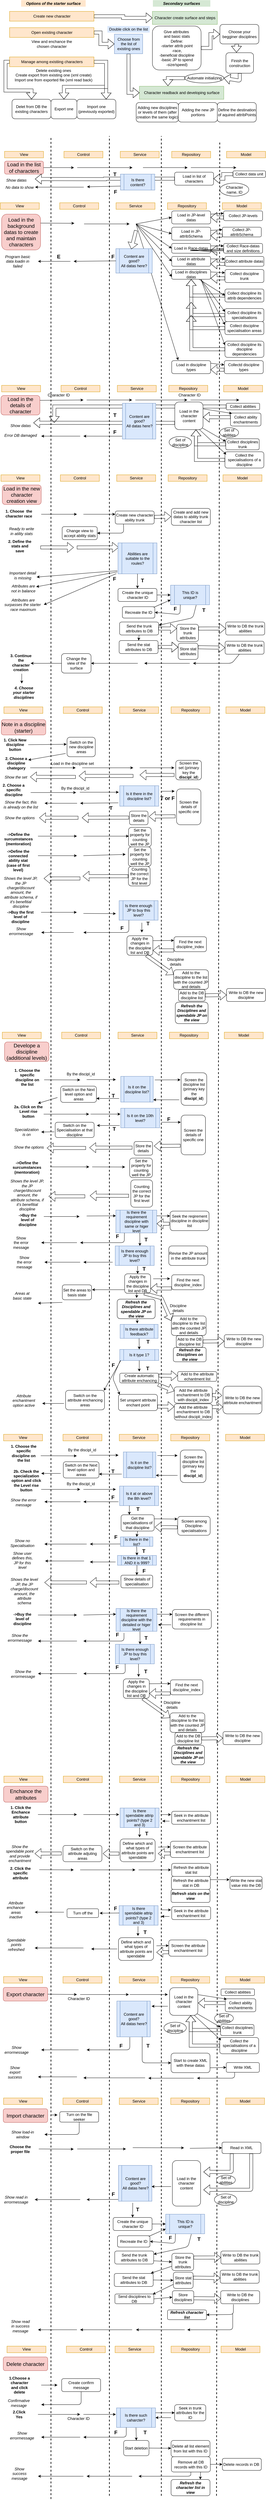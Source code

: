 <mxfile version="10.8.2" type="device"><diagram id="SVaKYgk5A_Gy70zmNmF-" name="Page-1"><mxGraphModel dx="762" dy="537" grid="1" gridSize="10" guides="1" tooltips="1" connect="1" arrows="1" fold="1" page="1" pageScale="1" pageWidth="827" pageHeight="1169" math="0" shadow="0"><root><mxCell id="0"/><mxCell id="1" parent="0"/><mxCell id="T6-QFBzhe2p4bANQ1z-Q-10" style="edgeStyle=orthogonalEdgeStyle;shape=flexArrow;rounded=0;orthogonalLoop=1;jettySize=auto;html=1;" parent="1" edge="1"><mxGeometry relative="1" as="geometry"><mxPoint x="106" y="1321" as="targetPoint"/><mxPoint x="541.5" y="1321.333" as="sourcePoint"/><Array as="points"><mxPoint x="496" y="1321"/><mxPoint x="496" y="1321"/></Array></mxGeometry></mxCell><mxCell id="MEYh2oEMf240JYG9EgHc-111" value="" style="endArrow=classic;html=1;fontSize=12;entryX=0.167;entryY=-0.033;entryDx=0;entryDy=0;entryPerimeter=0;" parent="1" target="MEYh2oEMf240JYG9EgHc-109" edge="1"><mxGeometry width="50" height="50" relative="1" as="geometry"><mxPoint x="422" y="710" as="sourcePoint"/><mxPoint x="532" y="950" as="targetPoint"/></mxGeometry></mxCell><mxCell id="MEYh2oEMf240JYG9EgHc-77" value="" style="endArrow=classic;html=1;fontSize=12;entryX=0;entryY=0.75;entryDx=0;entryDy=0;" parent="1" target="MEYh2oEMf240JYG9EgHc-66" edge="1"><mxGeometry width="50" height="50" relative="1" as="geometry"><mxPoint x="422" y="710" as="sourcePoint"/><mxPoint x="512" y="890" as="targetPoint"/></mxGeometry></mxCell><mxCell id="MEYh2oEMf240JYG9EgHc-76" value="" style="endArrow=classic;html=1;fontSize=12;entryX=0;entryY=0.5;entryDx=0;entryDy=0;" parent="1" target="MEYh2oEMf240JYG9EgHc-65" edge="1"><mxGeometry width="50" height="50" relative="1" as="geometry"><mxPoint x="422" y="710" as="sourcePoint"/><mxPoint x="532" y="850" as="targetPoint"/></mxGeometry></mxCell><mxCell id="MEYh2oEMf240JYG9EgHc-75" value="" style="endArrow=classic;html=1;fontSize=12;entryX=0;entryY=0.5;entryDx=0;entryDy=0;" parent="1" target="MEYh2oEMf240JYG9EgHc-64" edge="1"><mxGeometry width="50" height="50" relative="1" as="geometry"><mxPoint x="422" y="710" as="sourcePoint"/><mxPoint x="522" y="860" as="targetPoint"/></mxGeometry></mxCell><mxCell id="48aJdjBULmEyvEOiCwKs-27" style="edgeStyle=orthogonalEdgeStyle;shape=flexArrow;rounded=0;orthogonalLoop=1;jettySize=auto;html=1;entryX=0;entryY=0.5;entryDx=0;entryDy=0;" parent="1" source="48aJdjBULmEyvEOiCwKs-2" target="48aJdjBULmEyvEOiCwKs-10" edge="1"><mxGeometry relative="1" as="geometry"/></mxCell><mxCell id="48aJdjBULmEyvEOiCwKs-2" value="Create new character" style="rounded=0;whiteSpace=wrap;html=1;fillColor=#ffe6cc;strokeColor=#d79b00;" parent="1" vertex="1"><mxGeometry x="32.5" y="57" width="260" height="30" as="geometry"/></mxCell><mxCell id="GzFmP5de2VsDDUjHSHVz-2" style="edgeStyle=orthogonalEdgeStyle;shape=flexArrow;rounded=0;orthogonalLoop=1;jettySize=auto;html=1;" parent="1" source="48aJdjBULmEyvEOiCwKs-3" target="GzFmP5de2VsDDUjHSHVz-1" edge="1"><mxGeometry relative="1" as="geometry"><Array as="points"><mxPoint x="312.5" y="122"/><mxPoint x="312.5" y="157"/></Array></mxGeometry></mxCell><mxCell id="48aJdjBULmEyvEOiCwKs-3" value="Open existing character" style="rounded=0;whiteSpace=wrap;html=1;fillColor=#ffe6cc;strokeColor=#d79b00;" parent="1" vertex="1"><mxGeometry x="32.5" y="107" width="260" height="30" as="geometry"/></mxCell><mxCell id="MEYh2oEMf240JYG9EgHc-1" style="edgeStyle=orthogonalEdgeStyle;rounded=0;orthogonalLoop=1;jettySize=auto;html=1;shape=flexArrow;" parent="1" source="48aJdjBULmEyvEOiCwKs-4" target="48aJdjBULmEyvEOiCwKs-36" edge="1"><mxGeometry relative="1" as="geometry"><Array as="points"><mxPoint x="330" y="212"/></Array></mxGeometry></mxCell><mxCell id="MEYh2oEMf240JYG9EgHc-2" style="edgeStyle=orthogonalEdgeStyle;shape=flexArrow;rounded=0;orthogonalLoop=1;jettySize=auto;html=1;entryX=0.5;entryY=0;entryDx=0;entryDy=0;" parent="1" source="48aJdjBULmEyvEOiCwKs-4" target="48aJdjBULmEyvEOiCwKs-33" edge="1"><mxGeometry relative="1" as="geometry"><Array as="points"><mxPoint x="20" y="212"/><mxPoint x="20" y="300"/><mxPoint x="100" y="300"/></Array></mxGeometry></mxCell><mxCell id="MEYh2oEMf240JYG9EgHc-3" style="edgeStyle=orthogonalEdgeStyle;shape=flexArrow;rounded=0;orthogonalLoop=1;jettySize=auto;html=1;" parent="1" source="48aJdjBULmEyvEOiCwKs-4" target="48aJdjBULmEyvEOiCwKs-34" edge="1"><mxGeometry relative="1" as="geometry"><Array as="points"><mxPoint x="330" y="212"/><mxPoint x="330" y="289"/><mxPoint x="200" y="289"/></Array></mxGeometry></mxCell><mxCell id="48aJdjBULmEyvEOiCwKs-4" value="Manage among existiing characters" style="rounded=0;whiteSpace=wrap;html=1;fillColor=#ffe6cc;strokeColor=#d79b00;" parent="1" vertex="1"><mxGeometry x="32.5" y="197" width="260" height="30" as="geometry"/></mxCell><mxCell id="48aJdjBULmEyvEOiCwKs-5" value="View and enchance the chosen character" style="text;html=1;strokeColor=none;fillColor=none;align=center;verticalAlign=middle;whiteSpace=wrap;rounded=0;" parent="1" vertex="1"><mxGeometry x="94" y="147" width="137" height="20" as="geometry"/></mxCell><mxCell id="48aJdjBULmEyvEOiCwKs-7" value="Delete existing ones&lt;br&gt;Create export from existing one (xml create)&lt;br&gt;Import one from exported file (xml read back)&lt;br&gt;" style="text;html=1;strokeColor=none;fillColor=none;align=center;verticalAlign=middle;whiteSpace=wrap;rounded=0;" parent="1" vertex="1"><mxGeometry x="32.5" y="243" width="270" height="20" as="geometry"/></mxCell><mxCell id="48aJdjBULmEyvEOiCwKs-10" value="Character create surface and steps" style="rounded=0;whiteSpace=wrap;html=1;fillColor=#d5e8d4;strokeColor=#82b366;" parent="1" vertex="1"><mxGeometry x="472.5" y="57" width="200" height="40" as="geometry"/></mxCell><mxCell id="48aJdjBULmEyvEOiCwKs-11" value="Character readback and developing surface" style="rounded=0;whiteSpace=wrap;html=1;fillColor=#d5e8d4;strokeColor=#82b366;" parent="1" vertex="1"><mxGeometry x="432.5" y="287" width="260" height="40" as="geometry"/></mxCell><mxCell id="T6-QFBzhe2p4bANQ1z-Q-116" style="edgeStyle=orthogonalEdgeStyle;shape=flexArrow;rounded=0;orthogonalLoop=1;jettySize=auto;html=1;fontSize=12;" parent="1" source="48aJdjBULmEyvEOiCwKs-17" target="48aJdjBULmEyvEOiCwKs-18" edge="1"><mxGeometry relative="1" as="geometry"/></mxCell><mxCell id="48aJdjBULmEyvEOiCwKs-17" value="&lt;span&gt;Give attributes&amp;nbsp;&lt;/span&gt;&lt;br&gt;&lt;span&gt;and basic stats&lt;/span&gt;&lt;br&gt;&lt;span&gt;Define:&lt;br&gt;-starter attrib point&lt;br&gt;-race,&lt;/span&gt;&lt;br&gt;&lt;span&gt;-beneficial discipline&lt;/span&gt;&lt;br&gt;&lt;span&gt;-basic JP to spend&lt;/span&gt;&lt;br&gt;&lt;span&gt;-size/speed)&lt;/span&gt;" style="rounded=1;whiteSpace=wrap;html=1;" parent="1" vertex="1"><mxGeometry x="472.5" y="102" width="150" height="135" as="geometry"/></mxCell><mxCell id="T6-QFBzhe2p4bANQ1z-Q-115" style="edgeStyle=orthogonalEdgeStyle;shape=flexArrow;rounded=0;orthogonalLoop=1;jettySize=auto;html=1;entryX=0.383;entryY=-0.011;entryDx=0;entryDy=0;entryPerimeter=0;fontSize=12;" parent="1" source="48aJdjBULmEyvEOiCwKs-18" target="48aJdjBULmEyvEOiCwKs-23" edge="1"><mxGeometry relative="1" as="geometry"><Array as="points"><mxPoint x="733" y="158"/></Array></mxGeometry></mxCell><mxCell id="48aJdjBULmEyvEOiCwKs-18" value="Choose your begginer disciplines" style="rounded=1;whiteSpace=wrap;html=1;" parent="1" vertex="1"><mxGeometry x="680.5" y="97" width="120" height="60" as="geometry"/></mxCell><mxCell id="48aJdjBULmEyvEOiCwKs-19" value="Adding the new JP portions" style="rounded=1;whiteSpace=wrap;html=1;" parent="1" vertex="1"><mxGeometry x="552.5" y="337" width="120" height="60" as="geometry"/></mxCell><mxCell id="48aJdjBULmEyvEOiCwKs-22" value="Define the destination of aquired attribPoints" style="rounded=1;whiteSpace=wrap;html=1;" parent="1" vertex="1"><mxGeometry x="672.5" y="337" width="120" height="60" as="geometry"/></mxCell><mxCell id="48aJdjBULmEyvEOiCwKs-23" value="Finish the construction &lt;br&gt;" style="rounded=1;whiteSpace=wrap;html=1;" parent="1" vertex="1"><mxGeometry x="699" y="184" width="85" height="63" as="geometry"/></mxCell><mxCell id="48aJdjBULmEyvEOiCwKs-32" value="Adding new disciplines or levels of them (after creation the same logic)" style="rounded=1;whiteSpace=wrap;html=1;" parent="1" vertex="1"><mxGeometry x="422.5" y="337" width="130" height="60" as="geometry"/></mxCell><mxCell id="48aJdjBULmEyvEOiCwKs-33" value="Delet from DB the existing characters" style="rounded=1;whiteSpace=wrap;html=1;" parent="1" vertex="1"><mxGeometry x="40" y="327" width="120" height="60" as="geometry"/></mxCell><mxCell id="48aJdjBULmEyvEOiCwKs-34" value="Export one" style="rounded=1;whiteSpace=wrap;html=1;" parent="1" vertex="1"><mxGeometry x="160" y="327" width="80" height="60" as="geometry"/></mxCell><mxCell id="48aJdjBULmEyvEOiCwKs-36" value="Import one (previously exported)" style="rounded=1;whiteSpace=wrap;html=1;" parent="1" vertex="1"><mxGeometry x="240" y="327" width="120" height="60" as="geometry"/></mxCell><mxCell id="GzFmP5de2VsDDUjHSHVz-3" style="edgeStyle=orthogonalEdgeStyle;shape=flexArrow;rounded=0;orthogonalLoop=1;jettySize=auto;html=1;entryX=0;entryY=0.5;entryDx=0;entryDy=0;" parent="1" source="GzFmP5de2VsDDUjHSHVz-1" target="48aJdjBULmEyvEOiCwKs-11" edge="1"><mxGeometry relative="1" as="geometry"/></mxCell><mxCell id="GzFmP5de2VsDDUjHSHVz-1" value="Choose from the list of existing ones" style="rounded=0;whiteSpace=wrap;html=1;fillColor=#dae8fc;strokeColor=#6c8ebf;" parent="1" vertex="1"><mxGeometry x="355.5" y="127" width="87" height="60" as="geometry"/></mxCell><mxCell id="GzFmP5de2VsDDUjHSHVz-6" style="edgeStyle=orthogonalEdgeStyle;shape=flexArrow;rounded=0;orthogonalLoop=1;jettySize=auto;html=1;entryX=0.338;entryY=-0.025;entryDx=0;entryDy=0;entryPerimeter=0;exitX=0;exitY=0.5;exitDx=0;exitDy=0;" parent="1" source="GzFmP5de2VsDDUjHSHVz-4" target="48aJdjBULmEyvEOiCwKs-11" edge="1"><mxGeometry relative="1" as="geometry"/></mxCell><mxCell id="GzFmP5de2VsDDUjHSHVz-4" value="Automate initializing" style="ellipse;whiteSpace=wrap;html=1;" parent="1" vertex="1"><mxGeometry x="572.5" y="247" width="120" height="30" as="geometry"/></mxCell><mxCell id="GzFmP5de2VsDDUjHSHVz-7" value="Options of the starter surface" style="text;html=1;strokeColor=none;fillColor=#ffe6cc;align=center;verticalAlign=middle;whiteSpace=wrap;rounded=0;glass=0;shadow=0;comic=0;fontStyle=3" parent="1" vertex="1"><mxGeometry x="68" y="22.5" width="199" height="20" as="geometry"/></mxCell><mxCell id="GzFmP5de2VsDDUjHSHVz-8" value="&lt;b&gt;&lt;i&gt;Secondary surfaces&lt;/i&gt;&lt;/b&gt;" style="text;html=1;strokeColor=none;fillColor=#d5e8d4;align=center;verticalAlign=middle;whiteSpace=wrap;rounded=0;shadow=0;glass=0;comic=0;" parent="1" vertex="1"><mxGeometry x="474" y="22.5" width="177" height="20" as="geometry"/></mxCell><mxCell id="GzFmP5de2VsDDUjHSHVz-9" value="Double click on the list" style="text;html=1;strokeColor=none;fillColor=#dae8fc;align=center;verticalAlign=middle;whiteSpace=wrap;rounded=0;shadow=0;glass=0;comic=0;" parent="1" vertex="1"><mxGeometry x="334" y="102" width="130" height="20" as="geometry"/></mxCell><mxCell id="MEYh2oEMf240JYG9EgHc-8" value="View" style="rounded=0;whiteSpace=wrap;html=1;fillColor=#ffe6cc;strokeColor=#d79b00;" parent="1" vertex="1"><mxGeometry x="17" y="487" width="120" height="20" as="geometry"/></mxCell><mxCell id="MEYh2oEMf240JYG9EgHc-9" value="Control" style="rounded=0;whiteSpace=wrap;html=1;fillColor=#ffe6cc;strokeColor=#d79b00;" parent="1" vertex="1"><mxGeometry x="200" y="487" width="120" height="20" as="geometry"/></mxCell><mxCell id="MEYh2oEMf240JYG9EgHc-10" value="Service" style="rounded=0;whiteSpace=wrap;html=1;fillColor=#ffe6cc;strokeColor=#d79b00;" parent="1" vertex="1"><mxGeometry x="373.5" y="487" width="120" height="20" as="geometry"/></mxCell><mxCell id="MEYh2oEMf240JYG9EgHc-11" value="Repository" style="rounded=0;whiteSpace=wrap;html=1;fillColor=#ffe6cc;strokeColor=#d79b00;" parent="1" vertex="1"><mxGeometry x="532" y="487" width="120" height="20" as="geometry"/></mxCell><mxCell id="MEYh2oEMf240JYG9EgHc-12" value="Model" style="rounded=0;whiteSpace=wrap;html=1;fillColor=#ffe6cc;strokeColor=#d79b00;" parent="1" vertex="1"><mxGeometry x="701" y="487" width="120" height="20" as="geometry"/></mxCell><mxCell id="MEYh2oEMf240JYG9EgHc-15" value="Load in the list of characters" style="rounded=1;whiteSpace=wrap;html=1;fontSize=16;fillColor=#f8cecc;strokeColor=#b85450;" parent="1" vertex="1"><mxGeometry x="17" y="517" width="120" height="40" as="geometry"/></mxCell><mxCell id="MEYh2oEMf240JYG9EgHc-16" value="" style="endArrow=classic;html=1;" parent="1" source="MEYh2oEMf240JYG9EgHc-15" edge="1"><mxGeometry width="50" height="50" relative="1" as="geometry"><mxPoint x="221" y="597" as="sourcePoint"/><mxPoint x="231" y="537" as="targetPoint"/></mxGeometry></mxCell><mxCell id="MEYh2oEMf240JYG9EgHc-43" style="edgeStyle=orthogonalEdgeStyle;shape=flexArrow;rounded=0;orthogonalLoop=1;jettySize=auto;html=1;fontSize=12;" parent="1" source="MEYh2oEMf240JYG9EgHc-17" edge="1"><mxGeometry relative="1" as="geometry"><mxPoint x="170" y="1321" as="targetPoint"/></mxGeometry></mxCell><mxCell id="MEYh2oEMf240JYG9EgHc-17" value="Collect abilities" style="rounded=1;whiteSpace=wrap;html=1;" parent="1" vertex="1"><mxGeometry x="700" y="1261" width="103" height="20" as="geometry"/></mxCell><mxCell id="T6-QFBzhe2p4bANQ1z-Q-12" style="edgeStyle=orthogonalEdgeStyle;shape=flexArrow;rounded=0;orthogonalLoop=1;jettySize=auto;html=1;entryX=0.75;entryY=1;entryDx=0;entryDy=0;" parent="1" source="MEYh2oEMf240JYG9EgHc-18" target="MEYh2oEMf240JYG9EgHc-67" edge="1"><mxGeometry relative="1" as="geometry"/></mxCell><mxCell id="MEYh2oEMf240JYG9EgHc-18" value="Collect disciplines trunk" style="rounded=1;whiteSpace=wrap;html=1;" parent="1" vertex="1"><mxGeometry x="698.5" y="1370" width="103" height="34" as="geometry"/></mxCell><mxCell id="MEYh2oEMf240JYG9EgHc-24" style="edgeStyle=orthogonalEdgeStyle;shape=flexArrow;rounded=0;orthogonalLoop=1;jettySize=auto;html=1;entryX=1;entryY=0.5;entryDx=0;entryDy=0;" parent="1" source="MEYh2oEMf240JYG9EgHc-19" target="MEYh2oEMf240JYG9EgHc-21" edge="1"><mxGeometry relative="1" as="geometry"/></mxCell><mxCell id="MEYh2oEMf240JYG9EgHc-19" value="Collect data unit" style="rounded=1;whiteSpace=wrap;html=1;" parent="1" vertex="1"><mxGeometry x="721" y="547" width="100" height="20" as="geometry"/></mxCell><mxCell id="MEYh2oEMf240JYG9EgHc-20" value="&lt;span&gt;Character name, ID&lt;/span&gt;" style="ellipse;whiteSpace=wrap;html=1;" parent="1" vertex="1"><mxGeometry x="680.5" y="584.5" width="89" height="40" as="geometry"/></mxCell><mxCell id="MEYh2oEMf240JYG9EgHc-31" style="edgeStyle=orthogonalEdgeStyle;shape=flexArrow;rounded=0;orthogonalLoop=1;jettySize=auto;html=1;" parent="1" source="MEYh2oEMf240JYG9EgHc-21" edge="1"><mxGeometry relative="1" as="geometry"><mxPoint x="111" y="572" as="targetPoint"/></mxGeometry></mxCell><mxCell id="MEYh2oEMf240JYG9EgHc-21" value="Load in list of characters" style="rounded=1;whiteSpace=wrap;html=1;" parent="1" vertex="1"><mxGeometry x="541" y="551" width="120" height="40" as="geometry"/></mxCell><mxCell id="MEYh2oEMf240JYG9EgHc-25" value="" style="endArrow=classic;html=1;" parent="1" edge="1"><mxGeometry width="50" height="50" relative="1" as="geometry"><mxPoint x="241" y="537" as="sourcePoint"/><mxPoint x="411" y="537" as="targetPoint"/></mxGeometry></mxCell><mxCell id="MEYh2oEMf240JYG9EgHc-26" value="" style="endArrow=classic;html=1;" parent="1" edge="1"><mxGeometry width="50" height="50" relative="1" as="geometry"><mxPoint x="443.5" y="537" as="sourcePoint"/><mxPoint x="581" y="537" as="targetPoint"/></mxGeometry></mxCell><mxCell id="MEYh2oEMf240JYG9EgHc-27" value="" style="endArrow=classic;html=1;" parent="1" edge="1"><mxGeometry width="50" height="50" relative="1" as="geometry"><mxPoint x="591" y="537" as="sourcePoint"/><mxPoint x="731" y="537" as="targetPoint"/></mxGeometry></mxCell><mxCell id="MEYh2oEMf240JYG9EgHc-29" value="Is there content?" style="shape=process;whiteSpace=wrap;html=1;backgroundOutline=1;fillColor=#dae8fc;strokeColor=#6c8ebf;" parent="1" vertex="1"><mxGeometry x="374" y="557" width="106" height="49" as="geometry"/></mxCell><mxCell id="MEYh2oEMf240JYG9EgHc-30" value="" style="endArrow=classic;html=1;exitX=0;exitY=0.75;exitDx=0;exitDy=0;" parent="1" source="MEYh2oEMf240JYG9EgHc-29" edge="1"><mxGeometry width="50" height="50" relative="1" as="geometry"><mxPoint x="261" y="667" as="sourcePoint"/><mxPoint x="271" y="596" as="targetPoint"/></mxGeometry></mxCell><mxCell id="MEYh2oEMf240JYG9EgHc-32" value="" style="endArrow=classic;html=1;" parent="1" edge="1"><mxGeometry width="50" height="50" relative="1" as="geometry"><mxPoint x="261" y="597" as="sourcePoint"/><mxPoint x="111" y="597" as="targetPoint"/></mxGeometry></mxCell><mxCell id="MEYh2oEMf240JYG9EgHc-33" value="F" style="text;html=1;strokeColor=none;fillColor=none;align=center;verticalAlign=middle;whiteSpace=wrap;rounded=0;fontStyle=1;strokeWidth=1;fontSize=16;" parent="1" vertex="1"><mxGeometry x="338.5" y="600.5" width="40" height="20" as="geometry"/></mxCell><mxCell id="MEYh2oEMf240JYG9EgHc-34" value="T" style="text;html=1;strokeColor=none;fillColor=none;align=center;verticalAlign=middle;whiteSpace=wrap;rounded=0;fontStyle=1;strokeWidth=1;fontSize=16;" parent="1" vertex="1"><mxGeometry x="336.5" y="547" width="40" height="20" as="geometry"/></mxCell><mxCell id="MEYh2oEMf240JYG9EgHc-37" value="Load in the details of character" style="rounded=1;whiteSpace=wrap;html=1;strokeWidth=1;fontSize=16;fillColor=#f8cecc;strokeColor=#b85450;" parent="1" vertex="1"><mxGeometry x="6" y="1237" width="120" height="60" as="geometry"/></mxCell><mxCell id="MEYh2oEMf240JYG9EgHc-38" value="&lt;font style=&quot;font-size: 12px&quot;&gt;No data to show&lt;/font&gt;" style="text;html=1;strokeColor=none;fillColor=none;align=center;verticalAlign=top;whiteSpace=wrap;rounded=0;fontSize=16;fontStyle=2;horizontal=1;" parent="1" vertex="1"><mxGeometry x="3" y="580" width="121" height="20" as="geometry"/></mxCell><mxCell id="MEYh2oEMf240JYG9EgHc-39" value="Show datas" style="text;html=1;strokeColor=none;fillColor=none;align=center;verticalAlign=top;whiteSpace=wrap;rounded=0;fontSize=12;fontStyle=2;horizontal=1;" parent="1" vertex="1"><mxGeometry x="17" y="562" width="73" height="20" as="geometry"/></mxCell><mxCell id="MEYh2oEMf240JYG9EgHc-40" value="Set of abilities" style="ellipse;whiteSpace=wrap;html=1;strokeWidth=1;fontSize=12;" parent="1" vertex="1"><mxGeometry x="680" y="1336" width="58" height="30" as="geometry"/></mxCell><mxCell id="MEYh2oEMf240JYG9EgHc-41" value="Set of discipline" style="ellipse;whiteSpace=wrap;html=1;strokeWidth=1;fontSize=12;" parent="1" vertex="1"><mxGeometry x="524" y="1363" width="69" height="35" as="geometry"/></mxCell><mxCell id="MEYh2oEMf240JYG9EgHc-45" value="" style="endArrow=classic;html=1;fontSize=12;exitX=1;exitY=0.25;exitDx=0;exitDy=0;" parent="1" source="MEYh2oEMf240JYG9EgHc-37" edge="1"><mxGeometry width="50" height="50" relative="1" as="geometry"><mxPoint x="180" y="1311" as="sourcePoint"/><mxPoint x="260" y="1251" as="targetPoint"/></mxGeometry></mxCell><mxCell id="MEYh2oEMf240JYG9EgHc-46" value="Character ID" style="text;html=1;strokeColor=none;fillColor=none;align=center;verticalAlign=middle;whiteSpace=wrap;rounded=0;fontSize=12;" parent="1" vertex="1"><mxGeometry x="138" y="1226" width="92" height="20" as="geometry"/></mxCell><mxCell id="MEYh2oEMf240JYG9EgHc-47" value="" style="endArrow=classic;html=1;fontSize=12;" parent="1" edge="1"><mxGeometry width="50" height="50" relative="1" as="geometry"><mxPoint x="270" y="1251" as="sourcePoint"/><mxPoint x="410" y="1251" as="targetPoint"/></mxGeometry></mxCell><mxCell id="MEYh2oEMf240JYG9EgHc-48" value="" style="endArrow=classic;html=1;fontSize=12;" parent="1" edge="1"><mxGeometry width="50" height="50" relative="1" as="geometry"><mxPoint x="420" y="1251" as="sourcePoint"/><mxPoint x="580" y="1251" as="targetPoint"/></mxGeometry></mxCell><mxCell id="MEYh2oEMf240JYG9EgHc-49" value="" style="endArrow=classic;html=1;fontSize=12;" parent="1" edge="1"><mxGeometry width="50" height="50" relative="1" as="geometry"><mxPoint x="590" y="1251" as="sourcePoint"/><mxPoint x="740" y="1251" as="targetPoint"/></mxGeometry></mxCell><mxCell id="MEYh2oEMf240JYG9EgHc-52" value="Content are good?&lt;br&gt;All datas here?&lt;br&gt;" style="shape=process;whiteSpace=wrap;html=1;backgroundOutline=1;strokeWidth=1;fontSize=12;fillColor=#dae8fc;strokeColor=#6c8ebf;" parent="1" vertex="1"><mxGeometry x="380" y="1261" width="103" height="110" as="geometry"/></mxCell><mxCell id="MEYh2oEMf240JYG9EgHc-54" value="T" style="text;html=1;strokeColor=none;fillColor=none;align=center;verticalAlign=middle;whiteSpace=wrap;rounded=0;fontStyle=1;strokeWidth=1;fontSize=16;" parent="1" vertex="1"><mxGeometry x="336.5" y="1287" width="40" height="20" as="geometry"/></mxCell><mxCell id="MEYh2oEMf240JYG9EgHc-55" value="F" style="text;html=1;strokeColor=none;fillColor=none;align=center;verticalAlign=middle;whiteSpace=wrap;rounded=0;fontStyle=1;strokeWidth=1;fontSize=16;" parent="1" vertex="1"><mxGeometry x="337" y="1339" width="40" height="20" as="geometry"/></mxCell><mxCell id="MEYh2oEMf240JYG9EgHc-58" value="" style="endArrow=classic;html=1;fontSize=12;exitX=-0.011;exitY=0.919;exitDx=0;exitDy=0;exitPerimeter=0;" parent="1" source="MEYh2oEMf240JYG9EgHc-52" edge="1"><mxGeometry width="50" height="50" relative="1" as="geometry"><mxPoint x="320" y="1421" as="sourcePoint"/><mxPoint x="260" y="1362" as="targetPoint"/></mxGeometry></mxCell><mxCell id="MEYh2oEMf240JYG9EgHc-59" value="" style="endArrow=classic;html=1;fontSize=12;" parent="1" edge="1"><mxGeometry width="50" height="50" relative="1" as="geometry"><mxPoint x="250" y="1362" as="sourcePoint"/><mxPoint x="130" y="1362" as="targetPoint"/></mxGeometry></mxCell><mxCell id="MEYh2oEMf240JYG9EgHc-60" value="&lt;font style=&quot;font-size: 12px&quot;&gt;Error DB damaged&lt;br&gt;&lt;/font&gt;" style="text;html=1;strokeColor=none;fillColor=none;align=center;verticalAlign=top;whiteSpace=wrap;rounded=0;fontSize=16;fontStyle=2;horizontal=1;" parent="1" vertex="1"><mxGeometry x="6" y="1342" width="121" height="20" as="geometry"/></mxCell><mxCell id="MEYh2oEMf240JYG9EgHc-61" value="Show datas" style="text;html=1;strokeColor=none;fillColor=none;align=center;verticalAlign=top;whiteSpace=wrap;rounded=0;fontSize=12;fontStyle=2;horizontal=1;" parent="1" vertex="1"><mxGeometry x="30" y="1316" width="73" height="20" as="geometry"/></mxCell><mxCell id="MEYh2oEMf240JYG9EgHc-62" value="Load in JP-level datas" style="rounded=1;whiteSpace=wrap;html=1;strokeWidth=1;fontSize=12;" parent="1" vertex="1"><mxGeometry x="532" y="670" width="120" height="40" as="geometry"/></mxCell><mxCell id="MEYh2oEMf240JYG9EgHc-63" value="Load in JP-attribSchema" style="rounded=1;whiteSpace=wrap;html=1;strokeWidth=1;fontSize=12;" parent="1" vertex="1"><mxGeometry x="532" y="720" width="120" height="40" as="geometry"/></mxCell><mxCell id="MEYh2oEMf240JYG9EgHc-64" value="Load in Race-datas" style="rounded=1;whiteSpace=wrap;html=1;strokeWidth=1;fontSize=12;" parent="1" vertex="1"><mxGeometry x="532" y="770" width="120" height="30" as="geometry"/></mxCell><mxCell id="MEYh2oEMf240JYG9EgHc-65" value="Load in attribute datas" style="rounded=1;whiteSpace=wrap;html=1;strokeWidth=1;fontSize=12;" parent="1" vertex="1"><mxGeometry x="532" y="810" width="120" height="30" as="geometry"/></mxCell><mxCell id="MEYh2oEMf240JYG9EgHc-66" value="Load in disciplines datas" style="rounded=1;whiteSpace=wrap;html=1;strokeWidth=1;fontSize=12;" parent="1" vertex="1"><mxGeometry x="532" y="850" width="120" height="30" as="geometry"/></mxCell><mxCell id="MEYh2oEMf240JYG9EgHc-67" value="Load in the character content" style="rounded=1;whiteSpace=wrap;html=1;strokeWidth=1;fontSize=12;" parent="1" vertex="1"><mxGeometry x="541.5" y="1257" width="87" height="85" as="geometry"/></mxCell><mxCell id="MEYh2oEMf240JYG9EgHc-68" value="Character ID" style="text;html=1;strokeColor=none;fillColor=none;align=center;verticalAlign=middle;whiteSpace=wrap;rounded=0;fontSize=12;" parent="1" vertex="1"><mxGeometry x="541" y="1226" width="92" height="20" as="geometry"/></mxCell><mxCell id="MEYh2oEMf240JYG9EgHc-69" value="&lt;font style=&quot;font-size: 16px&quot;&gt;Load in the background datas to create and maintain characters&lt;/font&gt;" style="rounded=1;whiteSpace=wrap;html=1;strokeWidth=1;fontSize=12;fillColor=#f8cecc;strokeColor=#b85450;" parent="1" vertex="1"><mxGeometry x="8" y="680" width="120" height="110" as="geometry"/></mxCell><mxCell id="MEYh2oEMf240JYG9EgHc-70" value="" style="endArrow=classic;html=1;fontSize=12;exitX=1;exitY=0.25;exitDx=0;exitDy=0;" parent="1" source="MEYh2oEMf240JYG9EgHc-69" edge="1"><mxGeometry width="50" height="50" relative="1" as="geometry"><mxPoint x="272" y="730" as="sourcePoint"/><mxPoint x="232" y="708" as="targetPoint"/></mxGeometry></mxCell><mxCell id="MEYh2oEMf240JYG9EgHc-71" value="" style="endArrow=classic;html=1;fontSize=12;" parent="1" edge="1"><mxGeometry width="50" height="50" relative="1" as="geometry"><mxPoint x="262" y="710" as="sourcePoint"/><mxPoint x="402" y="710" as="targetPoint"/></mxGeometry></mxCell><mxCell id="MEYh2oEMf240JYG9EgHc-72" value="" style="endArrow=classic;html=1;fontSize=12;entryX=0;entryY=0.5;entryDx=0;entryDy=0;" parent="1" target="MEYh2oEMf240JYG9EgHc-62" edge="1"><mxGeometry width="50" height="50" relative="1" as="geometry"><mxPoint x="422" y="710" as="sourcePoint"/><mxPoint x="504" y="670" as="targetPoint"/></mxGeometry></mxCell><mxCell id="MEYh2oEMf240JYG9EgHc-73" value="&lt;span&gt;Content are good?&lt;/span&gt;&lt;br&gt;&lt;span&gt;All datas here?&lt;/span&gt;" style="shape=process;whiteSpace=wrap;html=1;backgroundOutline=1;strokeWidth=1;fontSize=12;verticalAlign=middle;rounded=0;fillColor=#dae8fc;strokeColor=#6c8ebf;" parent="1" vertex="1"><mxGeometry x="360" y="786" width="112" height="75" as="geometry"/></mxCell><mxCell id="MEYh2oEMf240JYG9EgHc-74" value="" style="endArrow=classic;html=1;fontSize=12;entryX=0;entryY=0.5;entryDx=0;entryDy=0;" parent="1" target="MEYh2oEMf240JYG9EgHc-63" edge="1"><mxGeometry width="50" height="50" relative="1" as="geometry"><mxPoint x="422" y="710" as="sourcePoint"/><mxPoint x="502" y="870" as="targetPoint"/></mxGeometry></mxCell><mxCell id="MEYh2oEMf240JYG9EgHc-78" value="" style="shape=flexArrow;endArrow=classic;html=1;fontSize=12;entryX=0.425;entryY=0.02;entryDx=0;entryDy=0;entryPerimeter=0;" parent="1" target="MEYh2oEMf240JYG9EgHc-73" edge="1"><mxGeometry width="50" height="50" relative="1" as="geometry"><mxPoint x="422" y="730" as="sourcePoint"/><mxPoint x="397" y="920" as="targetPoint"/></mxGeometry></mxCell><mxCell id="MEYh2oEMf240JYG9EgHc-87" style="edgeStyle=orthogonalEdgeStyle;shape=flexArrow;rounded=0;orthogonalLoop=1;jettySize=auto;html=1;entryX=1;entryY=0.5;entryDx=0;entryDy=0;fontSize=12;" parent="1" source="MEYh2oEMf240JYG9EgHc-80" target="MEYh2oEMf240JYG9EgHc-62" edge="1"><mxGeometry relative="1" as="geometry"><Array as="points"><mxPoint x="682" y="690"/><mxPoint x="682" y="690"/></Array></mxGeometry></mxCell><mxCell id="MEYh2oEMf240JYG9EgHc-80" value="Collect JP-levels" style="rounded=1;whiteSpace=wrap;html=1;strokeWidth=1;fontSize=12;" parent="1" vertex="1"><mxGeometry x="692" y="670" width="120" height="30" as="geometry"/></mxCell><mxCell id="MEYh2oEMf240JYG9EgHc-88" style="edgeStyle=orthogonalEdgeStyle;shape=flexArrow;rounded=0;orthogonalLoop=1;jettySize=auto;html=1;entryX=1;entryY=0.5;entryDx=0;entryDy=0;fontSize=12;" parent="1" edge="1"><mxGeometry relative="1" as="geometry"><mxPoint x="688" y="746" as="sourcePoint"/><mxPoint x="652" y="746" as="targetPoint"/><Array as="points"><mxPoint x="682" y="746"/><mxPoint x="682" y="746"/></Array></mxGeometry></mxCell><mxCell id="MEYh2oEMf240JYG9EgHc-81" value="Collect JP-attribSchema" style="rounded=1;whiteSpace=wrap;html=1;strokeWidth=1;fontSize=12;" parent="1" vertex="1"><mxGeometry x="688" y="720" width="120" height="30" as="geometry"/></mxCell><mxCell id="MEYh2oEMf240JYG9EgHc-91" style="edgeStyle=orthogonalEdgeStyle;shape=flexArrow;rounded=0;orthogonalLoop=1;jettySize=auto;html=1;fontSize=12;" parent="1" edge="1"><mxGeometry relative="1" as="geometry"><mxPoint x="692" y="791" as="sourcePoint"/><mxPoint x="652" y="791" as="targetPoint"/></mxGeometry></mxCell><mxCell id="MEYh2oEMf240JYG9EgHc-82" value="Collect Race-datas and size definitions" style="rounded=1;whiteSpace=wrap;html=1;strokeWidth=1;fontSize=12;" parent="1" vertex="1"><mxGeometry x="692" y="770" width="120" height="30" as="geometry"/></mxCell><mxCell id="MEYh2oEMf240JYG9EgHc-93" style="edgeStyle=orthogonalEdgeStyle;shape=flexArrow;rounded=0;orthogonalLoop=1;jettySize=auto;html=1;entryX=1;entryY=0.75;entryDx=0;entryDy=0;fontSize=12;" parent="1" source="MEYh2oEMf240JYG9EgHc-83" target="MEYh2oEMf240JYG9EgHc-65" edge="1"><mxGeometry relative="1" as="geometry"><Array as="points"><mxPoint x="692" y="833"/><mxPoint x="692" y="833"/></Array></mxGeometry></mxCell><mxCell id="MEYh2oEMf240JYG9EgHc-83" value="Collect attribute datas" style="rounded=1;whiteSpace=wrap;html=1;strokeWidth=1;fontSize=12;" parent="1" vertex="1"><mxGeometry x="696" y="810" width="120" height="30" as="geometry"/></mxCell><mxCell id="MEYh2oEMf240JYG9EgHc-95" style="edgeStyle=orthogonalEdgeStyle;shape=flexArrow;rounded=0;orthogonalLoop=1;jettySize=auto;html=1;entryX=1;entryY=0.75;entryDx=0;entryDy=0;fontSize=12;" parent="1" edge="1"><mxGeometry relative="1" as="geometry"><mxPoint x="696" y="877" as="sourcePoint"/><mxPoint x="652" y="877" as="targetPoint"/><Array as="points"><mxPoint x="692" y="877"/><mxPoint x="692" y="877"/></Array></mxGeometry></mxCell><mxCell id="MEYh2oEMf240JYG9EgHc-84" value="Collect discipline trunk" style="rounded=1;whiteSpace=wrap;html=1;strokeWidth=1;fontSize=12;" parent="1" vertex="1"><mxGeometry x="696" y="850" width="120" height="40" as="geometry"/></mxCell><mxCell id="MEYh2oEMf240JYG9EgHc-85" value="" style="endArrow=classic;html=1;fontSize=12;entryX=0;entryY=0.25;entryDx=0;entryDy=0;exitX=1;exitY=0.25;exitDx=0;exitDy=0;" parent="1" source="MEYh2oEMf240JYG9EgHc-62" target="MEYh2oEMf240JYG9EgHc-80" edge="1"><mxGeometry width="50" height="50" relative="1" as="geometry"><mxPoint x="662" y="960" as="sourcePoint"/><mxPoint x="712" y="910" as="targetPoint"/></mxGeometry></mxCell><mxCell id="MEYh2oEMf240JYG9EgHc-89" value="" style="endArrow=classic;html=1;fontSize=12;exitX=1;exitY=0.25;exitDx=0;exitDy=0;entryX=0;entryY=0.25;entryDx=0;entryDy=0;" parent="1" source="MEYh2oEMf240JYG9EgHc-63" target="MEYh2oEMf240JYG9EgHc-81" edge="1"><mxGeometry width="50" height="50" relative="1" as="geometry"><mxPoint x="672" y="940" as="sourcePoint"/><mxPoint x="722" y="890" as="targetPoint"/></mxGeometry></mxCell><mxCell id="MEYh2oEMf240JYG9EgHc-90" value="" style="endArrow=classic;html=1;fontSize=12;exitX=1;exitY=0.25;exitDx=0;exitDy=0;entryX=0;entryY=0.25;entryDx=0;entryDy=0;" parent="1" source="MEYh2oEMf240JYG9EgHc-64" target="MEYh2oEMf240JYG9EgHc-82" edge="1"><mxGeometry width="50" height="50" relative="1" as="geometry"><mxPoint x="662" y="970" as="sourcePoint"/><mxPoint x="712" y="920" as="targetPoint"/></mxGeometry></mxCell><mxCell id="MEYh2oEMf240JYG9EgHc-92" value="" style="endArrow=classic;html=1;fontSize=12;exitX=1;exitY=0.25;exitDx=0;exitDy=0;entryX=0;entryY=0.25;entryDx=0;entryDy=0;" parent="1" source="MEYh2oEMf240JYG9EgHc-65" target="MEYh2oEMf240JYG9EgHc-83" edge="1"><mxGeometry width="50" height="50" relative="1" as="geometry"><mxPoint x="652" y="960" as="sourcePoint"/><mxPoint x="702" y="910" as="targetPoint"/></mxGeometry></mxCell><mxCell id="MEYh2oEMf240JYG9EgHc-96" value="" style="endArrow=classic;html=1;fontSize=12;exitX=1;exitY=0.25;exitDx=0;exitDy=0;entryX=0;entryY=0.25;entryDx=0;entryDy=0;" parent="1" source="MEYh2oEMf240JYG9EgHc-66" target="MEYh2oEMf240JYG9EgHc-84" edge="1"><mxGeometry width="50" height="50" relative="1" as="geometry"><mxPoint x="692" y="950" as="sourcePoint"/><mxPoint x="742" y="900" as="targetPoint"/></mxGeometry></mxCell><mxCell id="MEYh2oEMf240JYG9EgHc-99" style="edgeStyle=orthogonalEdgeStyle;shape=flexArrow;rounded=0;orthogonalLoop=1;jettySize=auto;html=1;entryX=0.5;entryY=1;entryDx=0;entryDy=0;fontSize=12;" parent="1" source="MEYh2oEMf240JYG9EgHc-97" target="MEYh2oEMf240JYG9EgHc-66" edge="1"><mxGeometry relative="1" as="geometry"/></mxCell><mxCell id="MEYh2oEMf240JYG9EgHc-97" value="Collect discipline its attrib dependencies" style="rounded=1;whiteSpace=wrap;html=1;strokeWidth=1;fontSize=12;" parent="1" vertex="1"><mxGeometry x="696" y="910" width="120" height="40" as="geometry"/></mxCell><mxCell id="MEYh2oEMf240JYG9EgHc-98" value="" style="endArrow=classic;html=1;fontSize=12;entryX=0;entryY=0.5;entryDx=0;entryDy=0;" parent="1" source="MEYh2oEMf240JYG9EgHc-66" target="MEYh2oEMf240JYG9EgHc-97" edge="1"><mxGeometry width="50" height="50" relative="1" as="geometry"><mxPoint x="672" y="1020" as="sourcePoint"/><mxPoint x="722" y="970" as="targetPoint"/></mxGeometry></mxCell><mxCell id="MEYh2oEMf240JYG9EgHc-102" style="edgeStyle=orthogonalEdgeStyle;shape=flexArrow;rounded=0;orthogonalLoop=1;jettySize=auto;html=1;fontSize=12;" parent="1" source="MEYh2oEMf240JYG9EgHc-100" edge="1"><mxGeometry relative="1" as="geometry"><mxPoint x="592" y="880" as="targetPoint"/></mxGeometry></mxCell><mxCell id="MEYh2oEMf240JYG9EgHc-100" value="Collect discipline its specialisations" style="rounded=1;whiteSpace=wrap;html=1;strokeWidth=1;fontSize=12;" parent="1" vertex="1"><mxGeometry x="696" y="970" width="120" height="40" as="geometry"/></mxCell><mxCell id="MEYh2oEMf240JYG9EgHc-101" value="" style="endArrow=classic;html=1;fontSize=12;exitX=0.75;exitY=1;exitDx=0;exitDy=0;entryX=0;entryY=0.25;entryDx=0;entryDy=0;" parent="1" source="MEYh2oEMf240JYG9EgHc-66" target="MEYh2oEMf240JYG9EgHc-100" edge="1"><mxGeometry width="50" height="50" relative="1" as="geometry"><mxPoint x="642" y="1060" as="sourcePoint"/><mxPoint x="692" y="1010" as="targetPoint"/></mxGeometry></mxCell><mxCell id="MEYh2oEMf240JYG9EgHc-104" style="edgeStyle=orthogonalEdgeStyle;shape=flexArrow;rounded=0;orthogonalLoop=1;jettySize=auto;html=1;fontSize=12;" parent="1" source="MEYh2oEMf240JYG9EgHc-103" edge="1"><mxGeometry relative="1" as="geometry"><mxPoint x="592" y="950" as="targetPoint"/></mxGeometry></mxCell><mxCell id="MEYh2oEMf240JYG9EgHc-103" value="Collect discipline its discipline dependencies" style="rounded=1;whiteSpace=wrap;html=1;strokeWidth=1;fontSize=12;" parent="1" vertex="1"><mxGeometry x="696" y="1070" width="120" height="50" as="geometry"/></mxCell><mxCell id="MEYh2oEMf240JYG9EgHc-105" value="" style="endArrow=classic;html=1;fontSize=12;exitX=0.75;exitY=1;exitDx=0;exitDy=0;entryX=0;entryY=0.25;entryDx=0;entryDy=0;" parent="1" source="MEYh2oEMf240JYG9EgHc-66" target="MEYh2oEMf240JYG9EgHc-103" edge="1"><mxGeometry width="50" height="50" relative="1" as="geometry"><mxPoint x="602" y="1130" as="sourcePoint"/><mxPoint x="652" y="1080" as="targetPoint"/></mxGeometry></mxCell><mxCell id="MEYh2oEMf240JYG9EgHc-107" style="edgeStyle=orthogonalEdgeStyle;shape=flexArrow;rounded=0;orthogonalLoop=1;jettySize=auto;html=1;fontSize=12;" parent="1" source="MEYh2oEMf240JYG9EgHc-106" edge="1"><mxGeometry relative="1" as="geometry"><mxPoint x="592" y="990" as="targetPoint"/></mxGeometry></mxCell><mxCell id="MEYh2oEMf240JYG9EgHc-106" value="Collect discipline specialisation areas" style="rounded=1;whiteSpace=wrap;html=1;strokeWidth=1;fontSize=12;" parent="1" vertex="1"><mxGeometry x="696" y="1010" width="120" height="40" as="geometry"/></mxCell><mxCell id="MEYh2oEMf240JYG9EgHc-108" value="" style="endArrow=classic;html=1;fontSize=12;exitX=0.75;exitY=1;exitDx=0;exitDy=0;entryX=0;entryY=0.25;entryDx=0;entryDy=0;" parent="1" source="MEYh2oEMf240JYG9EgHc-66" target="MEYh2oEMf240JYG9EgHc-106" edge="1"><mxGeometry width="50" height="50" relative="1" as="geometry"><mxPoint x="532" y="1080" as="sourcePoint"/><mxPoint x="582" y="1030" as="targetPoint"/></mxGeometry></mxCell><mxCell id="MEYh2oEMf240JYG9EgHc-109" value="Load in discipline types" style="rounded=1;whiteSpace=wrap;html=1;strokeWidth=1;fontSize=12;" parent="1" vertex="1"><mxGeometry x="532" y="1130" width="120" height="40" as="geometry"/></mxCell><mxCell id="MEYh2oEMf240JYG9EgHc-116" style="edgeStyle=orthogonalEdgeStyle;shape=flexArrow;rounded=0;orthogonalLoop=1;jettySize=auto;html=1;fontSize=12;" parent="1" edge="1"><mxGeometry relative="1" as="geometry"><mxPoint x="694" y="1158" as="sourcePoint"/><mxPoint x="652" y="1158" as="targetPoint"/></mxGeometry></mxCell><mxCell id="MEYh2oEMf240JYG9EgHc-110" value="Collectd discipline types" style="rounded=1;whiteSpace=wrap;html=1;strokeWidth=1;fontSize=12;" parent="1" vertex="1"><mxGeometry x="694" y="1130" width="120" height="40" as="geometry"/></mxCell><mxCell id="MEYh2oEMf240JYG9EgHc-113" value="" style="endArrow=classic;html=1;fontSize=12;" parent="1" target="MEYh2oEMf240JYG9EgHc-110" edge="1"><mxGeometry width="50" height="50" relative="1" as="geometry"><mxPoint x="652" y="1138" as="sourcePoint"/><mxPoint x="712" y="1190" as="targetPoint"/></mxGeometry></mxCell><mxCell id="T6-QFBzhe2p4bANQ1z-Q-3" style="edgeStyle=orthogonalEdgeStyle;rounded=0;orthogonalLoop=1;jettySize=auto;html=1;shape=flexArrow;entryX=0.75;entryY=1;entryDx=0;entryDy=0;" parent="1" source="T6-QFBzhe2p4bANQ1z-Q-1" target="MEYh2oEMf240JYG9EgHc-67" edge="1"><mxGeometry relative="1" as="geometry"/></mxCell><mxCell id="T6-QFBzhe2p4bANQ1z-Q-1" value="Collect the specialisations of a discipline" style="rounded=1;whiteSpace=wrap;html=1;" parent="1" vertex="1"><mxGeometry x="696" y="1410" width="120" height="50" as="geometry"/></mxCell><mxCell id="T6-QFBzhe2p4bANQ1z-Q-2" value="" style="endArrow=classic;html=1;exitX=0.866;exitY=0.992;exitDx=0;exitDy=0;exitPerimeter=0;entryX=0.033;entryY=0.167;entryDx=0;entryDy=0;entryPerimeter=0;" parent="1" source="MEYh2oEMf240JYG9EgHc-67" target="T6-QFBzhe2p4bANQ1z-Q-1" edge="1"><mxGeometry width="50" height="50" relative="1" as="geometry"><mxPoint x="606" y="1436" as="sourcePoint"/><mxPoint x="656" y="1386" as="targetPoint"/></mxGeometry></mxCell><mxCell id="T6-QFBzhe2p4bANQ1z-Q-7" style="edgeStyle=orthogonalEdgeStyle;shape=flexArrow;rounded=0;orthogonalLoop=1;jettySize=auto;html=1;entryX=1;entryY=0.5;entryDx=0;entryDy=0;" parent="1" edge="1"><mxGeometry relative="1" as="geometry"><mxPoint x="713" y="1303.667" as="sourcePoint"/><mxPoint x="628.5" y="1303.667" as="targetPoint"/><Array as="points"><mxPoint x="686" y="1304"/><mxPoint x="686" y="1304"/></Array></mxGeometry></mxCell><mxCell id="T6-QFBzhe2p4bANQ1z-Q-5" value="Collect ability enchantments" style="rounded=1;whiteSpace=wrap;html=1;" parent="1" vertex="1"><mxGeometry x="713" y="1291" width="94" height="40" as="geometry"/></mxCell><mxCell id="T6-QFBzhe2p4bANQ1z-Q-9" value="" style="endArrow=classic;html=1;exitX=0.981;exitY=0.943;exitDx=0;exitDy=0;exitPerimeter=0;entryX=0;entryY=0.25;entryDx=0;entryDy=0;" parent="1" source="MEYh2oEMf240JYG9EgHc-67" target="MEYh2oEMf240JYG9EgHc-18" edge="1"><mxGeometry width="50" height="50" relative="1" as="geometry"><mxPoint x="696" y="1396" as="sourcePoint"/><mxPoint x="746" y="1346" as="targetPoint"/></mxGeometry></mxCell><mxCell id="T6-QFBzhe2p4bANQ1z-Q-11" value="" style="endArrow=classic;html=1;exitX=1;exitY=0.25;exitDx=0;exitDy=0;entryX=0.05;entryY=0.029;entryDx=0;entryDy=0;entryPerimeter=0;" parent="1" source="MEYh2oEMf240JYG9EgHc-67" target="T6-QFBzhe2p4bANQ1z-Q-5" edge="1"><mxGeometry width="50" height="50" relative="1" as="geometry"><mxPoint x="756" y="1396" as="sourcePoint"/><mxPoint x="806" y="1346" as="targetPoint"/></mxGeometry></mxCell><mxCell id="T6-QFBzhe2p4bANQ1z-Q-13" value="View" style="rounded=0;whiteSpace=wrap;html=1;fillColor=#ffe6cc;strokeColor=#d79b00;" parent="1" vertex="1"><mxGeometry x="8" y="1206" width="120" height="20" as="geometry"/></mxCell><mxCell id="T6-QFBzhe2p4bANQ1z-Q-14" value="Control" style="rounded=0;whiteSpace=wrap;html=1;fillColor=#ffe6cc;strokeColor=#d79b00;" parent="1" vertex="1"><mxGeometry x="191" y="1206" width="120" height="20" as="geometry"/></mxCell><mxCell id="T6-QFBzhe2p4bANQ1z-Q-15" value="Service" style="rounded=0;whiteSpace=wrap;html=1;fillColor=#ffe6cc;strokeColor=#d79b00;" parent="1" vertex="1"><mxGeometry x="364.5" y="1206" width="120" height="20" as="geometry"/></mxCell><mxCell id="T6-QFBzhe2p4bANQ1z-Q-16" value="Repository" style="rounded=0;whiteSpace=wrap;html=1;fillColor=#ffe6cc;strokeColor=#d79b00;" parent="1" vertex="1"><mxGeometry x="523" y="1206" width="120" height="20" as="geometry"/></mxCell><mxCell id="T6-QFBzhe2p4bANQ1z-Q-17" value="Model" style="rounded=0;whiteSpace=wrap;html=1;fillColor=#ffe6cc;strokeColor=#d79b00;" parent="1" vertex="1"><mxGeometry x="692" y="1206" width="120" height="20" as="geometry"/></mxCell><mxCell id="T6-QFBzhe2p4bANQ1z-Q-18" value="View" style="rounded=0;whiteSpace=wrap;html=1;fillColor=#ffe6cc;strokeColor=#d79b00;" parent="1" vertex="1"><mxGeometry x="4" y="645" width="120" height="20" as="geometry"/></mxCell><mxCell id="T6-QFBzhe2p4bANQ1z-Q-19" value="Control" style="rounded=0;whiteSpace=wrap;html=1;fillColor=#ffe6cc;strokeColor=#d79b00;" parent="1" vertex="1"><mxGeometry x="187" y="645" width="120" height="20" as="geometry"/></mxCell><mxCell id="T6-QFBzhe2p4bANQ1z-Q-20" value="Service" style="rounded=0;whiteSpace=wrap;html=1;fillColor=#ffe6cc;strokeColor=#d79b00;" parent="1" vertex="1"><mxGeometry x="360.5" y="645" width="120" height="20" as="geometry"/></mxCell><mxCell id="T6-QFBzhe2p4bANQ1z-Q-21" value="Repository" style="rounded=0;whiteSpace=wrap;html=1;fillColor=#ffe6cc;strokeColor=#d79b00;" parent="1" vertex="1"><mxGeometry x="519" y="645" width="120" height="20" as="geometry"/></mxCell><mxCell id="T6-QFBzhe2p4bANQ1z-Q-22" value="Model" style="rounded=0;whiteSpace=wrap;html=1;fillColor=#ffe6cc;strokeColor=#d79b00;" parent="1" vertex="1"><mxGeometry x="688" y="645" width="120" height="20" as="geometry"/></mxCell><mxCell id="T6-QFBzhe2p4bANQ1z-Q-23" value="View" style="rounded=0;whiteSpace=wrap;html=1;fillColor=#ffe6cc;strokeColor=#d79b00;" parent="1" vertex="1"><mxGeometry x="6" y="1480.857" width="120" height="20" as="geometry"/></mxCell><mxCell id="T6-QFBzhe2p4bANQ1z-Q-24" value="Control" style="rounded=0;whiteSpace=wrap;html=1;fillColor=#ffe6cc;strokeColor=#d79b00;" parent="1" vertex="1"><mxGeometry x="189" y="1480.857" width="120" height="20" as="geometry"/></mxCell><mxCell id="T6-QFBzhe2p4bANQ1z-Q-25" value="Service" style="rounded=0;whiteSpace=wrap;html=1;fillColor=#ffe6cc;strokeColor=#d79b00;" parent="1" vertex="1"><mxGeometry x="362.5" y="1480.857" width="120" height="20" as="geometry"/></mxCell><mxCell id="T6-QFBzhe2p4bANQ1z-Q-26" value="Repository" style="rounded=0;whiteSpace=wrap;html=1;fillColor=#ffe6cc;strokeColor=#d79b00;" parent="1" vertex="1"><mxGeometry x="521" y="1480.857" width="120" height="20" as="geometry"/></mxCell><mxCell id="T6-QFBzhe2p4bANQ1z-Q-27" value="Model" style="rounded=0;whiteSpace=wrap;html=1;fillColor=#ffe6cc;strokeColor=#d79b00;" parent="1" vertex="1"><mxGeometry x="690" y="1480.857" width="120" height="20" as="geometry"/></mxCell><mxCell id="T6-QFBzhe2p4bANQ1z-Q-30" value="" style="shape=flexArrow;endArrow=classic;html=1;fontSize=16;exitX=1;exitY=0.143;exitDx=0;exitDy=0;exitPerimeter=0;" parent="1" edge="1"><mxGeometry width="50" height="50" relative="1" as="geometry"><mxPoint x="127.833" y="1703.833" as="sourcePoint"/><mxPoint x="230" y="1704" as="targetPoint"/></mxGeometry></mxCell><mxCell id="T6-QFBzhe2p4bANQ1z-Q-32" value="" style="shape=flexArrow;endArrow=classic;html=1;fontSize=12;entryX=0.017;entryY=0.143;entryDx=0;entryDy=0;entryPerimeter=0;" parent="1" target="T6-QFBzhe2p4bANQ1z-Q-33" edge="1"><mxGeometry width="50" height="50" relative="1" as="geometry"><mxPoint x="240" y="1704" as="sourcePoint"/><mxPoint x="365.5" y="1709" as="targetPoint"/></mxGeometry></mxCell><mxCell id="T6-QFBzhe2p4bANQ1z-Q-33" value="Abilities are suitable to the roules?" style="shape=process;whiteSpace=wrap;html=1;backgroundOutline=1;fontSize=12;fillColor=#dae8fc;strokeColor=#6c8ebf;" parent="1" vertex="1"><mxGeometry x="366.5" y="1690" width="120" height="95" as="geometry"/></mxCell><mxCell id="T6-QFBzhe2p4bANQ1z-Q-34" value="" style="endArrow=classic;html=1;fontSize=12;exitX=-0.017;exitY=0.9;exitDx=0;exitDy=0;exitPerimeter=0;entryX=1;entryY=0.75;entryDx=0;entryDy=0;" parent="1" source="T6-QFBzhe2p4bANQ1z-Q-33" target="T6-QFBzhe2p4bANQ1z-Q-36" edge="1"><mxGeometry width="50" height="50" relative="1" as="geometry"><mxPoint x="277.5" y="1910" as="sourcePoint"/><mxPoint x="117.5" y="1860" as="targetPoint"/></mxGeometry></mxCell><mxCell id="T6-QFBzhe2p4bANQ1z-Q-35" value="" style="endArrow=classic;html=1;fontSize=12;exitX=-0.042;exitY=0.993;exitDx=0;exitDy=0;exitPerimeter=0;entryX=1;entryY=0.5;entryDx=0;entryDy=0;" parent="1" source="T6-QFBzhe2p4bANQ1z-Q-33" target="T6-QFBzhe2p4bANQ1z-Q-46" edge="1"><mxGeometry width="50" height="50" relative="1" as="geometry"><mxPoint x="267.5" y="1890" as="sourcePoint"/><mxPoint x="137.5" y="1930" as="targetPoint"/></mxGeometry></mxCell><mxCell id="T6-QFBzhe2p4bANQ1z-Q-36" value="Important detail is missing" style="text;html=1;strokeColor=none;fillColor=none;align=center;verticalAlign=middle;whiteSpace=wrap;rounded=0;fontSize=12;fontStyle=2" parent="1" vertex="1"><mxGeometry x="30" y="1780" width="86" height="20" as="geometry"/></mxCell><mxCell id="T6-QFBzhe2p4bANQ1z-Q-43" value="F" style="text;html=1;strokeColor=none;fillColor=none;align=center;verticalAlign=middle;whiteSpace=wrap;rounded=0;fontStyle=1;strokeWidth=1;fontSize=16;" parent="1" vertex="1"><mxGeometry x="336" y="1790" width="40" height="20" as="geometry"/></mxCell><mxCell id="T6-QFBzhe2p4bANQ1z-Q-45" value="Attributes are not in balance" style="text;html=1;strokeColor=none;fillColor=none;align=center;verticalAlign=middle;whiteSpace=wrap;rounded=0;fontSize=12;fontStyle=2" parent="1" vertex="1"><mxGeometry x="34.5" y="1820" width="80" height="20" as="geometry"/></mxCell><mxCell id="T6-QFBzhe2p4bANQ1z-Q-46" value="Attributes are surpasses the starter&amp;nbsp; race maximum" style="text;html=1;strokeColor=none;fillColor=none;align=center;verticalAlign=middle;whiteSpace=wrap;rounded=0;fontSize=12;fontStyle=2" parent="1" vertex="1"><mxGeometry x="11" y="1870" width="127" height="20" as="geometry"/></mxCell><mxCell id="T6-QFBzhe2p4bANQ1z-Q-47" value="" style="endArrow=classic;html=1;fontSize=12;entryX=1;entryY=0.25;entryDx=0;entryDy=0;exitX=-0.017;exitY=0.937;exitDx=0;exitDy=0;exitPerimeter=0;" parent="1" source="T6-QFBzhe2p4bANQ1z-Q-33" target="T6-QFBzhe2p4bANQ1z-Q-45" edge="1"><mxGeometry width="50" height="50" relative="1" as="geometry"><mxPoint x="357.5" y="1820" as="sourcePoint"/><mxPoint x="117.5" y="1890" as="targetPoint"/></mxGeometry></mxCell><mxCell id="T6-QFBzhe2p4bANQ1z-Q-50" value="" style="endArrow=classic;html=1;fontSize=12;exitX=0;exitY=0.5;exitDx=0;exitDy=0;" parent="1" source="MEYh2oEMf240JYG9EgHc-73" edge="1"><mxGeometry width="50" height="50" relative="1" as="geometry"><mxPoint x="250" y="865" as="sourcePoint"/><mxPoint x="230" y="825" as="targetPoint"/></mxGeometry></mxCell><mxCell id="T6-QFBzhe2p4bANQ1z-Q-51" value="" style="endArrow=classic;html=1;fontSize=12;" parent="1" edge="1"><mxGeometry width="50" height="50" relative="1" as="geometry"><mxPoint x="220" y="825" as="sourcePoint"/><mxPoint x="120" y="825" as="targetPoint"/></mxGeometry></mxCell><mxCell id="T6-QFBzhe2p4bANQ1z-Q-52" value="F" style="text;html=1;strokeColor=none;fillColor=none;align=center;verticalAlign=middle;whiteSpace=wrap;rounded=0;fontStyle=1;strokeWidth=1;fontSize=16;" parent="1" vertex="1"><mxGeometry x="331" y="800" width="40" height="20" as="geometry"/></mxCell><mxCell id="T6-QFBzhe2p4bANQ1z-Q-53" value="E" style="text;html=1;strokeColor=none;fillColor=none;align=center;verticalAlign=middle;whiteSpace=wrap;rounded=0;fontStyle=1;strokeWidth=1;fontSize=16;" parent="1" vertex="1"><mxGeometry x="164" y="800" width="40" height="20" as="geometry"/></mxCell><mxCell id="T6-QFBzhe2p4bANQ1z-Q-54" value="Program basic data loadin in failed" style="text;html=1;strokeColor=none;fillColor=none;align=center;verticalAlign=middle;whiteSpace=wrap;rounded=0;fontSize=12;fontStyle=2" parent="1" vertex="1"><mxGeometry x="8" y="815" width="99" height="20" as="geometry"/></mxCell><mxCell id="T6-QFBzhe2p4bANQ1z-Q-57" value="T" style="text;html=1;strokeColor=none;fillColor=none;align=center;verticalAlign=middle;whiteSpace=wrap;rounded=0;fontStyle=1;strokeWidth=1;fontSize=16;" parent="1" vertex="1"><mxGeometry x="421.5" y="1795" width="40" height="20" as="geometry"/></mxCell><mxCell id="T6-QFBzhe2p4bANQ1z-Q-58" value="Write to DB the trunk abilities" style="rounded=1;whiteSpace=wrap;html=1;fontSize=12;" parent="1" vertex="1"><mxGeometry x="698.5" y="1933" width="120" height="40" as="geometry"/></mxCell><mxCell id="T6-QFBzhe2p4bANQ1z-Q-59" value="" style="endArrow=classic;html=1;fontSize=12;exitX=0.5;exitY=1;exitDx=0;exitDy=0;entryX=0.5;entryY=0;entryDx=0;entryDy=0;" parent="1" source="T6-QFBzhe2p4bANQ1z-Q-33" target="T6-QFBzhe2p4bANQ1z-Q-60" edge="1"><mxGeometry width="50" height="50" relative="1" as="geometry"><mxPoint x="467.5" y="1890" as="sourcePoint"/><mxPoint x="527.5" y="1820" as="targetPoint"/></mxGeometry></mxCell><mxCell id="T6-QFBzhe2p4bANQ1z-Q-60" value="Create the unique character ID" style="rounded=1;whiteSpace=wrap;html=1;fontSize=12;" parent="1" vertex="1"><mxGeometry x="366.5" y="1830" width="120" height="40" as="geometry"/></mxCell><mxCell id="T6-QFBzhe2p4bANQ1z-Q-61" value="" style="endArrow=classic;html=1;fontSize=12;exitX=1;exitY=0.5;exitDx=0;exitDy=0;entryX=0;entryY=0.5;entryDx=0;entryDy=0;" parent="1" source="T6-QFBzhe2p4bANQ1z-Q-60" target="T6-QFBzhe2p4bANQ1z-Q-63" edge="1"><mxGeometry width="50" height="50" relative="1" as="geometry"><mxPoint x="547.5" y="1870" as="sourcePoint"/><mxPoint x="537.5" y="1850" as="targetPoint"/></mxGeometry></mxCell><mxCell id="T6-QFBzhe2p4bANQ1z-Q-63" value="This ID is unique?" style="shape=process;whiteSpace=wrap;html=1;backgroundOutline=1;fontSize=12;fillColor=#dae8fc;strokeColor=#6c8ebf;" parent="1" vertex="1"><mxGeometry x="528.5" y="1820" width="120" height="60" as="geometry"/></mxCell><mxCell id="T6-QFBzhe2p4bANQ1z-Q-65" value="" style="endArrow=classic;html=1;fontSize=12;exitX=0.25;exitY=1;exitDx=0;exitDy=0;entryX=1;entryY=0.5;entryDx=0;entryDy=0;" parent="1" source="T6-QFBzhe2p4bANQ1z-Q-63" target="T6-QFBzhe2p4bANQ1z-Q-66" edge="1"><mxGeometry width="50" height="50" relative="1" as="geometry"><mxPoint x="567.5" y="1910" as="sourcePoint"/><mxPoint x="477.5" y="1910" as="targetPoint"/><Array as="points"><mxPoint x="557.5" y="1910"/></Array></mxGeometry></mxCell><mxCell id="T6-QFBzhe2p4bANQ1z-Q-66" value="Recreate the ID" style="rounded=1;whiteSpace=wrap;html=1;fontSize=12;" parent="1" vertex="1"><mxGeometry x="380" y="1886" width="100" height="35" as="geometry"/></mxCell><mxCell id="T6-QFBzhe2p4bANQ1z-Q-67" value="F" style="text;html=1;strokeColor=none;fillColor=none;align=center;verticalAlign=middle;whiteSpace=wrap;rounded=0;fontStyle=1;strokeWidth=1;fontSize=16;" parent="1" vertex="1"><mxGeometry x="522.5" y="1882" width="40" height="20" as="geometry"/></mxCell><mxCell id="T6-QFBzhe2p4bANQ1z-Q-68" value="" style="endArrow=classic;html=1;fontSize=12;exitX=0.965;exitY=0.057;exitDx=0;exitDy=0;exitPerimeter=0;entryX=0;entryY=0.75;entryDx=0;entryDy=0;" parent="1" source="T6-QFBzhe2p4bANQ1z-Q-66" target="T6-QFBzhe2p4bANQ1z-Q-63" edge="1"><mxGeometry width="50" height="50" relative="1" as="geometry"><mxPoint x="637.5" y="2020" as="sourcePoint"/><mxPoint x="687.5" y="1970" as="targetPoint"/></mxGeometry></mxCell><mxCell id="T6-QFBzhe2p4bANQ1z-Q-69" value="Send the trunk attributes to DB" style="rounded=1;whiteSpace=wrap;html=1;fontSize=12;" parent="1" vertex="1"><mxGeometry x="371.5" y="1933" width="120" height="40" as="geometry"/></mxCell><mxCell id="T6-QFBzhe2p4bANQ1z-Q-73" style="edgeStyle=orthogonalEdgeStyle;shape=flexArrow;rounded=0;orthogonalLoop=1;jettySize=auto;html=1;fontSize=12;entryX=0;entryY=0.25;entryDx=0;entryDy=0;" parent="1" source="T6-QFBzhe2p4bANQ1z-Q-70" target="T6-QFBzhe2p4bANQ1z-Q-82" edge="1"><mxGeometry relative="1" as="geometry"><mxPoint x="547.5" y="2010" as="targetPoint"/></mxGeometry></mxCell><mxCell id="T6-QFBzhe2p4bANQ1z-Q-70" value="Send the stat attributes to DB" style="rounded=1;whiteSpace=wrap;html=1;fontSize=12;" parent="1" vertex="1"><mxGeometry x="370" y="1990" width="120" height="40" as="geometry"/></mxCell><mxCell id="T6-QFBzhe2p4bANQ1z-Q-72" value="" style="shape=flexArrow;endArrow=classic;html=1;fontSize=12;exitX=1;exitY=0.5;exitDx=0;exitDy=0;entryX=0;entryY=0.25;entryDx=0;entryDy=0;" parent="1" source="T6-QFBzhe2p4bANQ1z-Q-69" target="T6-QFBzhe2p4bANQ1z-Q-81" edge="1"><mxGeometry width="50" height="50" relative="1" as="geometry"><mxPoint x="657.5" y="1983" as="sourcePoint"/><mxPoint x="507.5" y="1970" as="targetPoint"/></mxGeometry></mxCell><mxCell id="T6-QFBzhe2p4bANQ1z-Q-74" value="" style="shape=flexArrow;endArrow=classic;html=1;fontSize=12;entryX=0;entryY=0.5;entryDx=0;entryDy=0;exitX=1;exitY=0.25;exitDx=0;exitDy=0;" parent="1" source="T6-QFBzhe2p4bANQ1z-Q-81" target="T6-QFBzhe2p4bANQ1z-Q-58" edge="1"><mxGeometry width="50" height="50" relative="1" as="geometry"><mxPoint x="617.5" y="1953" as="sourcePoint"/><mxPoint x="647.5" y="1983" as="targetPoint"/></mxGeometry></mxCell><mxCell id="T6-QFBzhe2p4bANQ1z-Q-76" value="Write to DB the trunk abilities" style="rounded=1;whiteSpace=wrap;html=1;fontSize=12;" parent="1" vertex="1"><mxGeometry x="696.5" y="1992" width="120" height="40" as="geometry"/></mxCell><mxCell id="T6-QFBzhe2p4bANQ1z-Q-77" value="" style="shape=flexArrow;endArrow=classic;html=1;fontSize=12;entryX=0;entryY=0.5;entryDx=0;entryDy=0;exitX=1;exitY=0.25;exitDx=0;exitDy=0;" parent="1" source="T6-QFBzhe2p4bANQ1z-Q-82" target="T6-QFBzhe2p4bANQ1z-Q-76" edge="1"><mxGeometry width="50" height="50" relative="1" as="geometry"><mxPoint x="607.5" y="2012" as="sourcePoint"/><mxPoint x="657.5" y="1990" as="targetPoint"/></mxGeometry></mxCell><mxCell id="T6-QFBzhe2p4bANQ1z-Q-78" value="" style="endArrow=classic;html=1;fontSize=12;exitX=0.5;exitY=1;exitDx=0;exitDy=0;entryX=0.5;entryY=0;entryDx=0;entryDy=0;" parent="1" source="T6-QFBzhe2p4bANQ1z-Q-69" target="T6-QFBzhe2p4bANQ1z-Q-70" edge="1"><mxGeometry width="50" height="50" relative="1" as="geometry"><mxPoint x="337.5" y="1960" as="sourcePoint"/><mxPoint x="387.5" y="1910" as="targetPoint"/></mxGeometry></mxCell><mxCell id="T6-QFBzhe2p4bANQ1z-Q-79" value="" style="endArrow=classic;html=1;fontSize=12;entryX=1;entryY=0.25;entryDx=0;entryDy=0;exitX=0.658;exitY=1.017;exitDx=0;exitDy=0;exitPerimeter=0;" parent="1" source="T6-QFBzhe2p4bANQ1z-Q-63" target="T6-QFBzhe2p4bANQ1z-Q-69" edge="1"><mxGeometry width="50" height="50" relative="1" as="geometry"><mxPoint x="727.5" y="1890" as="sourcePoint"/><mxPoint x="777.5" y="1840" as="targetPoint"/><Array as="points"><mxPoint x="597.5" y="1920"/></Array></mxGeometry></mxCell><mxCell id="T6-QFBzhe2p4bANQ1z-Q-80" value="T" style="text;html=1;strokeColor=none;fillColor=none;align=center;verticalAlign=middle;whiteSpace=wrap;rounded=0;fontStyle=1;strokeWidth=1;fontSize=16;" parent="1" vertex="1"><mxGeometry x="610.5" y="1886" width="40" height="20" as="geometry"/></mxCell><mxCell id="T6-QFBzhe2p4bANQ1z-Q-81" value="Store the trunk attributes" style="rounded=1;whiteSpace=wrap;html=1;fontSize=12;" parent="1" vertex="1"><mxGeometry x="547.5" y="1940" width="67" height="53" as="geometry"/></mxCell><mxCell id="T6-QFBzhe2p4bANQ1z-Q-82" value="Store stat attributes" style="rounded=1;whiteSpace=wrap;html=1;fontSize=12;" parent="1" vertex="1"><mxGeometry x="552" y="1998" width="61" height="50" as="geometry"/></mxCell><mxCell id="T6-QFBzhe2p4bANQ1z-Q-83" value="&lt;font style=&quot;font-size: 16px&quot;&gt;Note in a discipline (starter)&lt;/font&gt;" style="rounded=1;whiteSpace=wrap;html=1;fontSize=16;fillColor=#f8cecc;strokeColor=#b85450;" parent="1" vertex="1"><mxGeometry x="7" y="2233" width="137" height="47" as="geometry"/></mxCell><mxCell id="T6-QFBzhe2p4bANQ1z-Q-84" value="" style="endArrow=classic;html=1;fontSize=12;" parent="1" source="T6-QFBzhe2p4bANQ1z-Q-76" edge="1"><mxGeometry width="50" height="50" relative="1" as="geometry"><mxPoint x="627.5" y="2120" as="sourcePoint"/><mxPoint x="597.5" y="2060" as="targetPoint"/><Array as="points"><mxPoint x="717.5" y="2060"/></Array></mxGeometry></mxCell><mxCell id="T6-QFBzhe2p4bANQ1z-Q-85" value="" style="endArrow=classic;html=1;fontSize=12;" parent="1" edge="1"><mxGeometry width="50" height="50" relative="1" as="geometry"><mxPoint x="587.5" y="2060" as="sourcePoint"/><mxPoint x="447.5" y="2060" as="targetPoint"/></mxGeometry></mxCell><mxCell id="T6-QFBzhe2p4bANQ1z-Q-86" value="" style="endArrow=classic;html=1;fontSize=12;entryX=1;entryY=0.5;entryDx=0;entryDy=0;" parent="1" target="T6-QFBzhe2p4bANQ1z-Q-152" edge="1"><mxGeometry width="50" height="50" relative="1" as="geometry"><mxPoint x="427.5" y="2060" as="sourcePoint"/><mxPoint x="277.5" y="2060" as="targetPoint"/></mxGeometry></mxCell><mxCell id="T6-QFBzhe2p4bANQ1z-Q-87" value="" style="endArrow=classic;html=1;fontSize=12;exitX=0;exitY=0.5;exitDx=0;exitDy=0;" parent="1" source="T6-QFBzhe2p4bANQ1z-Q-152" edge="1"><mxGeometry width="50" height="50" relative="1" as="geometry"><mxPoint x="180" y="2060" as="sourcePoint"/><mxPoint x="97.5" y="2060" as="targetPoint"/></mxGeometry></mxCell><mxCell id="T6-QFBzhe2p4bANQ1z-Q-88" value="3. Continue the character creation" style="text;html=1;strokeColor=none;fillColor=none;align=center;verticalAlign=middle;whiteSpace=wrap;rounded=0;fontSize=12;fontStyle=1" parent="1" vertex="1"><mxGeometry x="29" y="2048" width="77" height="20" as="geometry"/></mxCell><mxCell id="T6-QFBzhe2p4bANQ1z-Q-94" value="1. Click New discipline button&lt;br&gt;" style="text;html=1;strokeColor=none;fillColor=none;align=center;verticalAlign=middle;whiteSpace=wrap;rounded=0;fontSize=12;fontStyle=1" parent="1" vertex="1"><mxGeometry x="9" y="2300" width="81" height="20" as="geometry"/></mxCell><mxCell id="T6-QFBzhe2p4bANQ1z-Q-95" value="2. Choose a specific discipline" style="text;html=1;strokeColor=none;fillColor=none;align=center;verticalAlign=middle;whiteSpace=wrap;rounded=0;fontSize=12;fontStyle=1" parent="1" vertex="1"><mxGeometry x="4" y="2439" width="82" height="20" as="geometry"/></mxCell><mxCell id="T6-QFBzhe2p4bANQ1z-Q-98" value="" style="endArrow=classic;html=1;fontSize=12;" parent="1" edge="1"><mxGeometry width="50" height="50" relative="1" as="geometry"><mxPoint x="96" y="2381" as="sourcePoint"/><mxPoint x="236" y="2381" as="targetPoint"/></mxGeometry></mxCell><mxCell id="T6-QFBzhe2p4bANQ1z-Q-99" value="" style="endArrow=classic;html=1;fontSize=12;" parent="1" edge="1"><mxGeometry width="50" height="50" relative="1" as="geometry"><mxPoint x="256" y="2381" as="sourcePoint"/><mxPoint x="413.5" y="2381" as="targetPoint"/></mxGeometry></mxCell><mxCell id="T6-QFBzhe2p4bANQ1z-Q-100" value="" style="endArrow=classic;html=1;fontSize=12;" parent="1" edge="1"><mxGeometry width="50" height="50" relative="1" as="geometry"><mxPoint x="433.5" y="2381" as="sourcePoint"/><mxPoint x="540" y="2381" as="targetPoint"/></mxGeometry></mxCell><mxCell id="T6-QFBzhe2p4bANQ1z-Q-101" value="Load in the discipline set" style="text;html=1;strokeColor=none;fillColor=none;align=center;verticalAlign=middle;whiteSpace=wrap;rounded=0;fontSize=12;" parent="1" vertex="1"><mxGeometry x="137" y="2358" width="179" height="20" as="geometry"/></mxCell><mxCell id="T6-QFBzhe2p4bANQ1z-Q-102" value="Screen the set (primary key the &lt;b&gt;discipl_id&lt;/b&gt;)" style="rounded=1;whiteSpace=wrap;html=1;fontSize=12;" parent="1" vertex="1"><mxGeometry x="544.5" y="2358" width="79" height="60" as="geometry"/></mxCell><mxCell id="T6-QFBzhe2p4bANQ1z-Q-103" value="" style="shape=flexArrow;endArrow=classic;html=1;fontSize=12;" parent="1" edge="1"><mxGeometry width="50" height="50" relative="1" as="geometry"><mxPoint x="540" y="2403" as="sourcePoint"/><mxPoint x="433.5" y="2403" as="targetPoint"/></mxGeometry></mxCell><mxCell id="T6-QFBzhe2p4bANQ1z-Q-104" value="" style="shape=flexArrow;endArrow=classic;html=1;fontSize=12;" parent="1" edge="1"><mxGeometry width="50" height="50" relative="1" as="geometry"><mxPoint x="413.5" y="2406" as="sourcePoint"/><mxPoint x="246" y="2406" as="targetPoint"/></mxGeometry></mxCell><mxCell id="T6-QFBzhe2p4bANQ1z-Q-105" value="" style="shape=flexArrow;endArrow=classic;html=1;fontSize=12;" parent="1" edge="1"><mxGeometry width="50" height="50" relative="1" as="geometry"><mxPoint x="236" y="2409" as="sourcePoint"/><mxPoint x="96" y="2409" as="targetPoint"/></mxGeometry></mxCell><mxCell id="T6-QFBzhe2p4bANQ1z-Q-106" value="" style="endArrow=classic;html=1;fontSize=12;" parent="1" edge="1"><mxGeometry width="50" height="50" relative="1" as="geometry"><mxPoint x="97.5" y="2457" as="sourcePoint"/><mxPoint x="237.5" y="2457" as="targetPoint"/></mxGeometry></mxCell><mxCell id="T6-QFBzhe2p4bANQ1z-Q-107" value="View" style="rounded=0;whiteSpace=wrap;html=1;fillColor=#ffe6cc;strokeColor=#d79b00;" parent="1" vertex="1"><mxGeometry x="15" y="2193.857" width="120" height="20" as="geometry"/></mxCell><mxCell id="T6-QFBzhe2p4bANQ1z-Q-108" value="Control" style="rounded=0;whiteSpace=wrap;html=1;fillColor=#ffe6cc;strokeColor=#d79b00;" parent="1" vertex="1"><mxGeometry x="198" y="2193.857" width="120" height="20" as="geometry"/></mxCell><mxCell id="T6-QFBzhe2p4bANQ1z-Q-109" value="Service" style="rounded=0;whiteSpace=wrap;html=1;fillColor=#ffe6cc;strokeColor=#d79b00;" parent="1" vertex="1"><mxGeometry x="371.5" y="2193.857" width="120" height="20" as="geometry"/></mxCell><mxCell id="T6-QFBzhe2p4bANQ1z-Q-110" value="Repository" style="rounded=0;whiteSpace=wrap;html=1;fillColor=#ffe6cc;strokeColor=#d79b00;" parent="1" vertex="1"><mxGeometry x="530" y="2193.857" width="120" height="20" as="geometry"/></mxCell><mxCell id="T6-QFBzhe2p4bANQ1z-Q-111" value="Model" style="rounded=0;whiteSpace=wrap;html=1;fillColor=#ffe6cc;strokeColor=#d79b00;" parent="1" vertex="1"><mxGeometry x="699" y="2193.857" width="120" height="20" as="geometry"/></mxCell><mxCell id="T6-QFBzhe2p4bANQ1z-Q-112" value="1. Choose&amp;nbsp; the character race" style="text;html=1;strokeColor=none;fillColor=none;align=center;verticalAlign=middle;whiteSpace=wrap;rounded=0;fontSize=12;fontStyle=1" parent="1" vertex="1"><mxGeometry x="18" y="1590" width="86" height="20" as="geometry"/></mxCell><mxCell id="T6-QFBzhe2p4bANQ1z-Q-113" value="2. Define the stats and save" style="text;html=1;strokeColor=none;fillColor=none;align=center;verticalAlign=middle;whiteSpace=wrap;rounded=0;fontSize=12;fontStyle=1" parent="1" vertex="1"><mxGeometry x="26" y="1690" width="76" height="20" as="geometry"/></mxCell><mxCell id="T6-QFBzhe2p4bANQ1z-Q-119" value="" style="shape=flexArrow;endArrow=classic;html=1;fontSize=12;entryX=1;entryY=0.5;entryDx=0;entryDy=0;exitX=0.5;exitY=1;exitDx=0;exitDy=0;" parent="1" source="48aJdjBULmEyvEOiCwKs-23" target="GzFmP5de2VsDDUjHSHVz-4" edge="1"><mxGeometry width="50" height="50" relative="1" as="geometry"><mxPoint x="750" y="310" as="sourcePoint"/><mxPoint x="800" y="260" as="targetPoint"/><Array as="points"><mxPoint x="742" y="270"/></Array></mxGeometry></mxCell><mxCell id="T6-QFBzhe2p4bANQ1z-Q-122" value="2b. Check the specialization option and click the Level rise button" style="text;html=1;strokeColor=none;fillColor=none;align=center;verticalAlign=middle;whiteSpace=wrap;rounded=0;fontSize=12;fontStyle=1" parent="1" vertex="1"><mxGeometry x="35.5" y="4561" width="96" height="20" as="geometry"/></mxCell><mxCell id="T6-QFBzhe2p4bANQ1z-Q-123" value="Shows the level JP, the JP charge/discount amount, the attribute schema, if it's benefitial discipline" style="text;html=1;strokeColor=none;fillColor=none;align=center;verticalAlign=middle;whiteSpace=wrap;rounded=0;fontSize=12;fontStyle=2" parent="1" vertex="1"><mxGeometry x="14" y="2754" width="106" height="20" as="geometry"/></mxCell><mxCell id="T6-QFBzhe2p4bANQ1z-Q-124" value="-&amp;gt;Define the surcumstances (mentoration)" style="text;html=1;strokeColor=none;fillColor=none;align=center;verticalAlign=middle;whiteSpace=wrap;rounded=0;fontSize=12;fontStyle=1" parent="1" vertex="1"><mxGeometry x="40" y="2590" width="40" height="20" as="geometry"/></mxCell><mxCell id="T6-QFBzhe2p4bANQ1z-Q-127" value="-&amp;gt;Buy the first level of discipline" style="text;html=1;strokeColor=none;fillColor=none;align=center;verticalAlign=middle;whiteSpace=wrap;rounded=0;fontSize=12;fontStyle=1" parent="1" vertex="1"><mxGeometry x="23.5" y="2829" width="84" height="20" as="geometry"/></mxCell><mxCell id="T6-QFBzhe2p4bANQ1z-Q-130" value="-&amp;gt;Define the connected ability stat (case of first level)" style="text;html=1;strokeColor=none;fillColor=none;align=center;verticalAlign=middle;whiteSpace=wrap;rounded=0;fontSize=12;fontStyle=1" parent="1" vertex="1"><mxGeometry x="18" y="2656" width="82" height="20" as="geometry"/></mxCell><mxCell id="T6-QFBzhe2p4bANQ1z-Q-134" value="&lt;font style=&quot;font-size: 16px&quot;&gt;Develope a discipline (additional levels)&lt;/font&gt;" style="rounded=1;whiteSpace=wrap;html=1;fontSize=16;fillColor=#f8cecc;strokeColor=#b85450;" parent="1" vertex="1"><mxGeometry x="17" y="3223.379" width="137" height="60" as="geometry"/></mxCell><mxCell id="T6-QFBzhe2p4bANQ1z-Q-136" value="1. Choose the specific discipline on the list" style="text;html=1;strokeColor=none;fillColor=none;align=center;verticalAlign=middle;whiteSpace=wrap;rounded=0;fontSize=12;fontStyle=1" parent="1" vertex="1"><mxGeometry x="44.5" y="3322" width="84" height="20" as="geometry"/></mxCell><mxCell id="T6-QFBzhe2p4bANQ1z-Q-137" value="2a. Click on the Level rise button" style="text;html=1;strokeColor=none;fillColor=none;align=center;verticalAlign=middle;whiteSpace=wrap;rounded=0;fontSize=12;fontStyle=1" parent="1" vertex="1"><mxGeometry x="42" y="3427" width="97" height="20" as="geometry"/></mxCell><mxCell id="T6-QFBzhe2p4bANQ1z-Q-139" value="-&amp;gt;Define the surcumstances (mentoration)" style="text;html=1;strokeColor=none;fillColor=none;align=center;verticalAlign=middle;whiteSpace=wrap;rounded=0;fontSize=12;fontStyle=1" parent="1" vertex="1"><mxGeometry x="66" y="3599.259" width="40" height="20" as="geometry"/></mxCell><mxCell id="T6-QFBzhe2p4bANQ1z-Q-140" value="Shows the level JP, the JP charge/discount amount, the attribute schema" style="text;html=1;strokeColor=none;fillColor=none;align=center;verticalAlign=middle;whiteSpace=wrap;rounded=0;fontSize=12;fontStyle=2" parent="1" vertex="1"><mxGeometry x="45" y="4900.69" width="66" height="20" as="geometry"/></mxCell><mxCell id="T6-QFBzhe2p4bANQ1z-Q-141" value="Shows the level JP, the JP charge/discount amount, the attribute schema, if it's benefitial discipline" style="text;html=1;strokeColor=none;fillColor=none;align=center;verticalAlign=middle;whiteSpace=wrap;rounded=0;fontSize=12;fontStyle=2" parent="1" vertex="1"><mxGeometry x="34" y="3683.5" width="106" height="20" as="geometry"/></mxCell><mxCell id="T6-QFBzhe2p4bANQ1z-Q-142" value="-&amp;gt;Buy the level of discipline" style="text;html=1;strokeColor=none;fillColor=none;align=center;verticalAlign=middle;whiteSpace=wrap;rounded=0;fontSize=12;fontStyle=1" parent="1" vertex="1"><mxGeometry x="29.5" y="4986" width="84" height="20" as="geometry"/></mxCell><mxCell id="T6-QFBzhe2p4bANQ1z-Q-143" value="-&amp;gt;Buy the level of discipline" style="text;html=1;strokeColor=none;fillColor=none;align=center;verticalAlign=middle;whiteSpace=wrap;rounded=0;fontSize=12;fontStyle=1" parent="1" vertex="1"><mxGeometry x="45.5" y="3760" width="84" height="20" as="geometry"/></mxCell><mxCell id="T6-QFBzhe2p4bANQ1z-Q-147" value="View" style="rounded=0;whiteSpace=wrap;html=1;fillColor=#ffe6cc;strokeColor=#d79b00;" parent="1" vertex="1"><mxGeometry x="10" y="3193.357" width="120" height="20" as="geometry"/></mxCell><mxCell id="T6-QFBzhe2p4bANQ1z-Q-148" value="Control" style="rounded=0;whiteSpace=wrap;html=1;fillColor=#ffe6cc;strokeColor=#d79b00;" parent="1" vertex="1"><mxGeometry x="193" y="3193.357" width="120" height="20" as="geometry"/></mxCell><mxCell id="T6-QFBzhe2p4bANQ1z-Q-149" value="Service" style="rounded=0;whiteSpace=wrap;html=1;fillColor=#ffe6cc;strokeColor=#d79b00;" parent="1" vertex="1"><mxGeometry x="366.5" y="3193.357" width="120" height="20" as="geometry"/></mxCell><mxCell id="T6-QFBzhe2p4bANQ1z-Q-150" value="Repository" style="rounded=0;whiteSpace=wrap;html=1;fillColor=#ffe6cc;strokeColor=#d79b00;" parent="1" vertex="1"><mxGeometry x="525" y="3193.357" width="120" height="20" as="geometry"/></mxCell><mxCell id="T6-QFBzhe2p4bANQ1z-Q-151" value="Model" style="rounded=0;whiteSpace=wrap;html=1;fillColor=#ffe6cc;strokeColor=#d79b00;" parent="1" vertex="1"><mxGeometry x="694" y="3193.357" width="120" height="20" as="geometry"/></mxCell><mxCell id="T6-QFBzhe2p4bANQ1z-Q-152" value="Change the view of the surface" style="rounded=1;whiteSpace=wrap;html=1;fontSize=12;" parent="1" vertex="1"><mxGeometry x="192.5" y="2030" width="91" height="60" as="geometry"/></mxCell><mxCell id="T6-QFBzhe2p4bANQ1z-Q-154" value="" style="endArrow=classic;html=1;fontSize=12;" parent="1" edge="1"><mxGeometry width="50" height="50" relative="1" as="geometry"><mxPoint x="249" y="2456" as="sourcePoint"/><mxPoint x="369" y="2456" as="targetPoint"/></mxGeometry></mxCell><mxCell id="T6-QFBzhe2p4bANQ1z-Q-155" value="" style="endArrow=classic;html=1;fontSize=12;" parent="1" edge="1"><mxGeometry width="50" height="50" relative="1" as="geometry"><mxPoint x="500" y="2453" as="sourcePoint"/><mxPoint x="541" y="2453" as="targetPoint"/></mxGeometry></mxCell><mxCell id="T6-QFBzhe2p4bANQ1z-Q-156" value="Screen the details of specific one" style="rounded=1;whiteSpace=wrap;html=1;fontSize=12;" parent="1" vertex="1"><mxGeometry x="547" y="2446" width="75" height="110" as="geometry"/></mxCell><mxCell id="T6-QFBzhe2p4bANQ1z-Q-157" value="" style="shape=flexArrow;endArrow=classic;html=1;fontSize=12;exitX=0;exitY=0.5;exitDx=0;exitDy=0;entryX=1;entryY=0.25;entryDx=0;entryDy=0;" parent="1" edge="1"><mxGeometry width="50" height="50" relative="1" as="geometry"><mxPoint x="543.207" y="2530.034" as="sourcePoint"/><mxPoint x="461.828" y="2530.724" as="targetPoint"/></mxGeometry></mxCell><mxCell id="T6-QFBzhe2p4bANQ1z-Q-158" value="Store the details" style="rounded=1;whiteSpace=wrap;html=1;fontSize=12;" parent="1" vertex="1"><mxGeometry x="402" y="2514" width="57" height="42" as="geometry"/></mxCell><mxCell id="T6-QFBzhe2p4bANQ1z-Q-159" value="" style="shape=flexArrow;endArrow=classic;html=1;fontSize=12;" parent="1" edge="1"><mxGeometry width="50" height="50" relative="1" as="geometry"><mxPoint x="400" y="2534" as="sourcePoint"/><mxPoint x="255.5" y="2534.5" as="targetPoint"/></mxGeometry></mxCell><mxCell id="T6-QFBzhe2p4bANQ1z-Q-160" value="Show the set" style="text;html=1;strokeColor=none;fillColor=none;align=center;verticalAlign=middle;whiteSpace=wrap;rounded=0;fontSize=12;fontStyle=2" parent="1" vertex="1"><mxGeometry x="11.5" y="2400" width="80" height="20" as="geometry"/></mxCell><mxCell id="T6-QFBzhe2p4bANQ1z-Q-161" value="Show the options" style="text;html=1;strokeColor=none;fillColor=none;align=center;verticalAlign=middle;whiteSpace=wrap;rounded=0;fontSize=12;fontStyle=2" parent="1" vertex="1"><mxGeometry x="14" y="2525" width="100" height="20" as="geometry"/></mxCell><mxCell id="T6-QFBzhe2p4bANQ1z-Q-162" value="" style="shape=flexArrow;endArrow=classic;html=1;fontSize=12;" parent="1" edge="1"><mxGeometry width="50" height="50" relative="1" as="geometry"><mxPoint x="244" y="2534.5" as="sourcePoint"/><mxPoint x="124" y="2534.5" as="targetPoint"/></mxGeometry></mxCell><mxCell id="T6-QFBzhe2p4bANQ1z-Q-164" value="" style="endArrow=classic;html=1;fontSize=12;" parent="1" edge="1"><mxGeometry width="50" height="50" relative="1" as="geometry"><mxPoint x="120" y="2591" as="sourcePoint"/><mxPoint x="240" y="2591" as="targetPoint"/></mxGeometry></mxCell><mxCell id="T6-QFBzhe2p4bANQ1z-Q-165" value="" style="endArrow=classic;html=1;fontSize=12;" parent="1" edge="1"><mxGeometry width="50" height="50" relative="1" as="geometry"><mxPoint x="260" y="2591" as="sourcePoint"/><mxPoint x="400" y="2591" as="targetPoint"/></mxGeometry></mxCell><mxCell id="T6-QFBzhe2p4bANQ1z-Q-166" value="Set the property for counting well the JP" style="rounded=1;whiteSpace=wrap;html=1;fontSize=12;" parent="1" vertex="1"><mxGeometry x="399" y="2564" width="70" height="60" as="geometry"/></mxCell><mxCell id="T6-QFBzhe2p4bANQ1z-Q-167" value="Set the property for counting well the JP" style="rounded=1;whiteSpace=wrap;html=1;fontSize=12;" parent="1" vertex="1"><mxGeometry x="398.5" y="2624" width="70" height="60" as="geometry"/></mxCell><mxCell id="T6-QFBzhe2p4bANQ1z-Q-168" value="" style="endArrow=classic;html=1;fontSize=12;" parent="1" edge="1"><mxGeometry width="50" height="50" relative="1" as="geometry"><mxPoint x="120" y="2651" as="sourcePoint"/><mxPoint x="240" y="2651" as="targetPoint"/></mxGeometry></mxCell><mxCell id="T6-QFBzhe2p4bANQ1z-Q-169" value="" style="endArrow=classic;html=1;fontSize=12;" parent="1" edge="1"><mxGeometry width="50" height="50" relative="1" as="geometry"><mxPoint x="260" y="2651" as="sourcePoint"/><mxPoint x="390" y="2647" as="targetPoint"/></mxGeometry></mxCell><mxCell id="T6-QFBzhe2p4bANQ1z-Q-170" value="Counting the correct JP for the first level" style="rounded=1;whiteSpace=wrap;html=1;fontSize=12;" parent="1" vertex="1"><mxGeometry x="398.5" y="2684" width="67" height="60" as="geometry"/></mxCell><mxCell id="T6-QFBzhe2p4bANQ1z-Q-171" value="" style="shape=flexArrow;endArrow=classic;html=1;fontSize=12;" parent="1" edge="1"><mxGeometry width="50" height="50" relative="1" as="geometry"><mxPoint x="398" y="2714" as="sourcePoint"/><mxPoint x="258" y="2714" as="targetPoint"/></mxGeometry></mxCell><mxCell id="T6-QFBzhe2p4bANQ1z-Q-172" value="" style="shape=flexArrow;endArrow=classic;html=1;fontSize=12;" parent="1" edge="1"><mxGeometry width="50" height="50" relative="1" as="geometry"><mxPoint x="250" y="2721" as="sourcePoint"/><mxPoint x="138" y="2721" as="targetPoint"/></mxGeometry></mxCell><mxCell id="T6-QFBzhe2p4bANQ1z-Q-173" value="" style="endArrow=classic;html=1;fontSize=12;" parent="1" edge="1"><mxGeometry width="50" height="50" relative="1" as="geometry"><mxPoint x="129.5" y="2825" as="sourcePoint"/><mxPoint x="239.5" y="2825" as="targetPoint"/></mxGeometry></mxCell><mxCell id="T6-QFBzhe2p4bANQ1z-Q-174" value="" style="endArrow=classic;html=1;fontSize=12;" parent="1" edge="1"><mxGeometry width="50" height="50" relative="1" as="geometry"><mxPoint x="260" y="2828.5" as="sourcePoint"/><mxPoint x="360" y="2829" as="targetPoint"/></mxGeometry></mxCell><mxCell id="T6-QFBzhe2p4bANQ1z-Q-176" value="Apply the changes in the discipline list and DB" style="rounded=1;whiteSpace=wrap;html=1;fontSize=12;" parent="1" vertex="1"><mxGeometry x="394" y="2897" width="80" height="60" as="geometry"/></mxCell><mxCell id="T6-QFBzhe2p4bANQ1z-Q-177" value="Add to the DB discipline list" style="rounded=1;whiteSpace=wrap;html=1;fontSize=12;" parent="1" vertex="1"><mxGeometry x="553" y="3062" width="82" height="36" as="geometry"/></mxCell><mxCell id="T6-QFBzhe2p4bANQ1z-Q-178" value="Add to the discipline to the list with the counted JP and details" style="rounded=1;whiteSpace=wrap;html=1;fontSize=12;" parent="1" vertex="1"><mxGeometry x="538" y="3001.5" width="107" height="60" as="geometry"/></mxCell><mxCell id="T6-QFBzhe2p4bANQ1z-Q-179" value="Discipline details" style="text;html=1;strokeColor=none;fillColor=none;align=center;verticalAlign=middle;whiteSpace=wrap;rounded=0;fontSize=12;" parent="1" vertex="1"><mxGeometry x="524" y="2967" width="40" height="20" as="geometry"/></mxCell><mxCell id="T6-QFBzhe2p4bANQ1z-Q-181" value="Write to DB the new discipline" style="rounded=1;whiteSpace=wrap;html=1;fontSize=12;" parent="1" vertex="1"><mxGeometry x="701" y="3059" width="120" height="40" as="geometry"/></mxCell><mxCell id="T6-QFBzhe2p4bANQ1z-Q-182" value="Find the next discipline_index" style="rounded=1;whiteSpace=wrap;html=1;fontSize=12;" parent="1" vertex="1"><mxGeometry x="539" y="2900" width="100" height="46" as="geometry"/></mxCell><mxCell id="T6-QFBzhe2p4bANQ1z-Q-183" value="" style="endArrow=classic;html=1;fontSize=12;exitX=1;exitY=0.25;exitDx=0;exitDy=0;entryX=0;entryY=0.25;entryDx=0;entryDy=0;" parent="1" source="T6-QFBzhe2p4bANQ1z-Q-176" target="T6-QFBzhe2p4bANQ1z-Q-182" edge="1"><mxGeometry width="50" height="50" relative="1" as="geometry"><mxPoint x="490" y="3027" as="sourcePoint"/><mxPoint x="540" y="2977" as="targetPoint"/></mxGeometry></mxCell><mxCell id="T6-QFBzhe2p4bANQ1z-Q-184" value="" style="shape=flexArrow;endArrow=classic;html=1;fontSize=12;entryX=1;entryY=0.75;entryDx=0;entryDy=0;" parent="1" target="T6-QFBzhe2p4bANQ1z-Q-176" edge="1"><mxGeometry width="50" height="50" relative="1" as="geometry"><mxPoint x="539" y="2942" as="sourcePoint"/><mxPoint x="510" y="2997" as="targetPoint"/></mxGeometry></mxCell><mxCell id="T6-QFBzhe2p4bANQ1z-Q-185" value="" style="shape=flexArrow;endArrow=classic;html=1;fontSize=12;exitX=0.75;exitY=1;exitDx=0;exitDy=0;entryX=0;entryY=0.25;entryDx=0;entryDy=0;" parent="1" source="T6-QFBzhe2p4bANQ1z-Q-176" target="T6-QFBzhe2p4bANQ1z-Q-178" edge="1"><mxGeometry width="50" height="50" relative="1" as="geometry"><mxPoint x="470" y="3037" as="sourcePoint"/><mxPoint x="520" y="2987" as="targetPoint"/></mxGeometry></mxCell><mxCell id="T6-QFBzhe2p4bANQ1z-Q-186" value="" style="shape=flexArrow;endArrow=classic;html=1;fontSize=12;exitX=1;exitY=0.5;exitDx=0;exitDy=0;entryX=0;entryY=0.5;entryDx=0;entryDy=0;" parent="1" source="T6-QFBzhe2p4bANQ1z-Q-177" target="T6-QFBzhe2p4bANQ1z-Q-181" edge="1"><mxGeometry width="50" height="50" relative="1" as="geometry"><mxPoint x="680" y="3047" as="sourcePoint"/><mxPoint x="730" y="2997" as="targetPoint"/></mxGeometry></mxCell><mxCell id="T6-QFBzhe2p4bANQ1z-Q-189" value="" style="endArrow=classic;html=1;fontSize=12;" parent="1" edge="1"><mxGeometry width="50" height="50" relative="1" as="geometry"><mxPoint x="139" y="3339.667" as="sourcePoint"/><mxPoint x="250" y="3340" as="targetPoint"/></mxGeometry></mxCell><mxCell id="T6-QFBzhe2p4bANQ1z-Q-190" value="" style="endArrow=classic;html=1;fontSize=12;" parent="1" edge="1"><mxGeometry width="50" height="50" relative="1" as="geometry"><mxPoint x="270" y="3339" as="sourcePoint"/><mxPoint x="360" y="3339" as="targetPoint"/></mxGeometry></mxCell><mxCell id="T6-QFBzhe2p4bANQ1z-Q-191" value="" style="endArrow=classic;html=1;fontSize=12;" parent="1" edge="1"><mxGeometry width="50" height="50" relative="1" as="geometry"><mxPoint x="480" y="3340" as="sourcePoint"/><mxPoint x="559" y="3339.667" as="targetPoint"/></mxGeometry></mxCell><mxCell id="T6-QFBzhe2p4bANQ1z-Q-193" value="Screen the discipline list (primary key the &lt;b&gt;discipl_id&lt;/b&gt;)" style="rounded=1;whiteSpace=wrap;html=1;fontSize=12;" parent="1" vertex="1"><mxGeometry x="561" y="3318" width="79" height="100" as="geometry"/></mxCell><mxCell id="T6-QFBzhe2p4bANQ1z-Q-197" value="" style="endArrow=classic;html=1;fontSize=12;" parent="1" edge="1"><mxGeometry width="50" height="50" relative="1" as="geometry"><mxPoint x="137.5" y="3445.167" as="sourcePoint"/><mxPoint x="277.5" y="3445.167" as="targetPoint"/></mxGeometry></mxCell><mxCell id="T6-QFBzhe2p4bANQ1z-Q-201" value="" style="endArrow=classic;html=1;fontSize=12;" parent="1" edge="1"><mxGeometry width="50" height="50" relative="1" as="geometry"><mxPoint x="282" y="3445" as="sourcePoint"/><mxPoint x="374" y="3445" as="targetPoint"/></mxGeometry></mxCell><mxCell id="T6-QFBzhe2p4bANQ1z-Q-202" value="" style="endArrow=classic;html=1;fontSize=12;" parent="1" edge="1"><mxGeometry width="50" height="50" relative="1" as="geometry"><mxPoint x="500" y="3470" as="sourcePoint"/><mxPoint x="560" y="3470" as="targetPoint"/></mxGeometry></mxCell><mxCell id="T6-QFBzhe2p4bANQ1z-Q-203" value="Screen the details of specific one" style="rounded=1;whiteSpace=wrap;html=1;fontSize=12;" parent="1" vertex="1"><mxGeometry x="561" y="3448" width="75" height="122" as="geometry"/></mxCell><mxCell id="T6-QFBzhe2p4bANQ1z-Q-204" value="" style="shape=flexArrow;endArrow=classic;html=1;fontSize=12;exitX=0;exitY=0.5;exitDx=0;exitDy=0;entryX=1;entryY=0.25;entryDx=0;entryDy=0;" parent="1" edge="1"><mxGeometry width="50" height="50" relative="1" as="geometry"><mxPoint x="558.707" y="3542.201" as="sourcePoint"/><mxPoint x="477.328" y="3542.891" as="targetPoint"/></mxGeometry></mxCell><mxCell id="T6-QFBzhe2p4bANQ1z-Q-205" value="Store the details" style="rounded=1;whiteSpace=wrap;html=1;fontSize=12;" parent="1" vertex="1"><mxGeometry x="416" y="3529.167" width="57" height="42" as="geometry"/></mxCell><mxCell id="T6-QFBzhe2p4bANQ1z-Q-206" value="" style="shape=flexArrow;endArrow=classic;html=1;fontSize=12;" parent="1" edge="1"><mxGeometry width="50" height="50" relative="1" as="geometry"><mxPoint x="410.5" y="3548" as="sourcePoint"/><mxPoint x="278.5" y="3548.167" as="targetPoint"/></mxGeometry></mxCell><mxCell id="T6-QFBzhe2p4bANQ1z-Q-208" value="Show the options" style="text;html=1;strokeColor=none;fillColor=none;align=center;verticalAlign=middle;whiteSpace=wrap;rounded=0;fontSize=12;fontStyle=2" parent="1" vertex="1"><mxGeometry x="42" y="3537.167" width="100" height="20" as="geometry"/></mxCell><mxCell id="T6-QFBzhe2p4bANQ1z-Q-209" value="" style="shape=flexArrow;endArrow=classic;html=1;fontSize=12;" parent="1" edge="1"><mxGeometry width="50" height="50" relative="1" as="geometry"><mxPoint x="267.5" y="3549.167" as="sourcePoint"/><mxPoint x="147.5" y="3549.167" as="targetPoint"/></mxGeometry></mxCell><mxCell id="T6-QFBzhe2p4bANQ1z-Q-210" value="" style="endArrow=classic;html=1;fontSize=12;" parent="1" edge="1"><mxGeometry width="50" height="50" relative="1" as="geometry"><mxPoint x="158" y="3607.167" as="sourcePoint"/><mxPoint x="278" y="3607.167" as="targetPoint"/></mxGeometry></mxCell><mxCell id="T6-QFBzhe2p4bANQ1z-Q-211" value="" style="endArrow=classic;html=1;fontSize=12;" parent="1" edge="1"><mxGeometry width="50" height="50" relative="1" as="geometry"><mxPoint x="287" y="3607.167" as="sourcePoint"/><mxPoint x="388.5" y="3607.5" as="targetPoint"/></mxGeometry></mxCell><mxCell id="T6-QFBzhe2p4bANQ1z-Q-212" value="Set the property for counting well the JP" style="rounded=1;whiteSpace=wrap;html=1;fontSize=12;" parent="1" vertex="1"><mxGeometry x="402.5" y="3580.167" width="70" height="60" as="geometry"/></mxCell><mxCell id="T6-QFBzhe2p4bANQ1z-Q-216" value="Counting the correct JP for the first level" style="rounded=1;whiteSpace=wrap;html=1;fontSize=12;" parent="1" vertex="1"><mxGeometry x="406" y="3647" width="67" height="84" as="geometry"/></mxCell><mxCell id="T6-QFBzhe2p4bANQ1z-Q-217" value="" style="shape=flexArrow;endArrow=classic;html=1;fontSize=12;" parent="1" edge="1"><mxGeometry width="50" height="50" relative="1" as="geometry"><mxPoint x="400" y="3696" as="sourcePoint"/><mxPoint x="280" y="3695.667" as="targetPoint"/></mxGeometry></mxCell><mxCell id="T6-QFBzhe2p4bANQ1z-Q-218" value="" style="shape=flexArrow;endArrow=classic;html=1;fontSize=12;" parent="1" edge="1"><mxGeometry width="50" height="50" relative="1" as="geometry"><mxPoint x="265" y="3697.667" as="sourcePoint"/><mxPoint x="153" y="3697.667" as="targetPoint"/></mxGeometry></mxCell><mxCell id="T6-QFBzhe2p4bANQ1z-Q-221" value="" style="endArrow=classic;html=1;fontSize=12;" parent="1" edge="1"><mxGeometry width="50" height="50" relative="1" as="geometry"><mxPoint x="138" y="3759.676" as="sourcePoint"/><mxPoint x="248" y="3759.676" as="targetPoint"/></mxGeometry></mxCell><mxCell id="T6-QFBzhe2p4bANQ1z-Q-222" value="" style="endArrow=classic;html=1;fontSize=12;" parent="1" edge="1"><mxGeometry width="50" height="50" relative="1" as="geometry"><mxPoint x="350" y="3900" as="sourcePoint"/><mxPoint x="260" y="3900" as="targetPoint"/></mxGeometry></mxCell><mxCell id="T6-QFBzhe2p4bANQ1z-Q-223" value="Apply the changes in the discipline list and DB" style="rounded=1;whiteSpace=wrap;html=1;fontSize=12;" parent="1" vertex="1"><mxGeometry x="387" y="3935.676" width="80" height="60" as="geometry"/></mxCell><mxCell id="T6-QFBzhe2p4bANQ1z-Q-224" value="Add to the DB discipline list" style="rounded=1;whiteSpace=wrap;html=1;fontSize=12;" parent="1" vertex="1"><mxGeometry x="546" y="4125.676" width="82" height="36" as="geometry"/></mxCell><mxCell id="T6-QFBzhe2p4bANQ1z-Q-225" value="Add to the discipline to the list with the counted JP and details" style="rounded=1;whiteSpace=wrap;html=1;fontSize=12;" parent="1" vertex="1"><mxGeometry x="531" y="4065.176" width="107" height="60" as="geometry"/></mxCell><mxCell id="T6-QFBzhe2p4bANQ1z-Q-226" value="Discipline details" style="text;html=1;strokeColor=none;fillColor=none;align=center;verticalAlign=middle;whiteSpace=wrap;rounded=0;fontSize=12;" parent="1" vertex="1"><mxGeometry x="532" y="4030.676" width="40" height="20" as="geometry"/></mxCell><mxCell id="T6-QFBzhe2p4bANQ1z-Q-227" value="Write to DB the new discipline" style="rounded=1;whiteSpace=wrap;html=1;fontSize=12;" parent="1" vertex="1"><mxGeometry x="694" y="4122.676" width="120" height="40" as="geometry"/></mxCell><mxCell id="T6-QFBzhe2p4bANQ1z-Q-228" value="Find the next discipline_index" style="rounded=1;whiteSpace=wrap;html=1;fontSize=12;" parent="1" vertex="1"><mxGeometry x="532" y="3938.676" width="100" height="46" as="geometry"/></mxCell><mxCell id="T6-QFBzhe2p4bANQ1z-Q-229" value="" style="endArrow=classic;html=1;fontSize=12;entryX=0;entryY=0.25;entryDx=0;entryDy=0;" parent="1" edge="1"><mxGeometry width="50" height="50" relative="1" as="geometry"><mxPoint x="475" y="3951" as="sourcePoint"/><mxPoint x="527" y="3950.5" as="targetPoint"/></mxGeometry></mxCell><mxCell id="T6-QFBzhe2p4bANQ1z-Q-230" value="" style="shape=flexArrow;endArrow=classic;html=1;fontSize=12;entryX=1;entryY=0.75;entryDx=0;entryDy=0;" parent="1" target="T6-QFBzhe2p4bANQ1z-Q-223" edge="1"><mxGeometry width="50" height="50" relative="1" as="geometry"><mxPoint x="532" y="3980.676" as="sourcePoint"/><mxPoint x="503" y="4035.676" as="targetPoint"/></mxGeometry></mxCell><mxCell id="T6-QFBzhe2p4bANQ1z-Q-231" value="" style="shape=flexArrow;endArrow=classic;html=1;fontSize=12;exitX=0.75;exitY=1;exitDx=0;exitDy=0;entryX=0;entryY=0.25;entryDx=0;entryDy=0;" parent="1" source="T6-QFBzhe2p4bANQ1z-Q-223" target="T6-QFBzhe2p4bANQ1z-Q-225" edge="1"><mxGeometry width="50" height="50" relative="1" as="geometry"><mxPoint x="463" y="4075.676" as="sourcePoint"/><mxPoint x="513" y="4025.676" as="targetPoint"/><Array as="points"><mxPoint x="500" y="4010"/></Array></mxGeometry></mxCell><mxCell id="T6-QFBzhe2p4bANQ1z-Q-232" value="" style="shape=flexArrow;endArrow=classic;html=1;fontSize=12;exitX=1;exitY=0.5;exitDx=0;exitDy=0;entryX=0;entryY=0.5;entryDx=0;entryDy=0;" parent="1" source="T6-QFBzhe2p4bANQ1z-Q-224" target="T6-QFBzhe2p4bANQ1z-Q-227" edge="1"><mxGeometry width="50" height="50" relative="1" as="geometry"><mxPoint x="673" y="4110.676" as="sourcePoint"/><mxPoint x="723" y="4060.676" as="targetPoint"/></mxGeometry></mxCell><mxCell id="T6-QFBzhe2p4bANQ1z-Q-235" value="T" style="text;html=1;strokeColor=none;fillColor=none;align=center;verticalAlign=middle;whiteSpace=wrap;rounded=0;fontStyle=1;strokeWidth=1;fontSize=16;" parent="1" vertex="1"><mxGeometry x="332" y="3378" width="40" height="20" as="geometry"/></mxCell><mxCell id="T6-QFBzhe2p4bANQ1z-Q-236" value="F" style="text;html=1;strokeColor=none;fillColor=none;align=center;verticalAlign=middle;whiteSpace=wrap;rounded=0;fontStyle=1;strokeWidth=1;fontSize=16;" parent="1" vertex="1"><mxGeometry x="502.5" y="3450" width="40" height="20" as="geometry"/></mxCell><mxCell id="T6-QFBzhe2p4bANQ1z-Q-244" value="Is it there in the discipline list?" style="shape=process;whiteSpace=wrap;html=1;backgroundOutline=1;fontSize=12;fillColor=#dae8fc;strokeColor=#6c8ebf;" parent="1" vertex="1"><mxGeometry x="372" y="2436" width="120" height="63" as="geometry"/></mxCell><mxCell id="T6-QFBzhe2p4bANQ1z-Q-246" value="&lt;span&gt;2. Choose a discipline chategory&lt;/span&gt;" style="text;html=1;strokeColor=none;fillColor=none;align=center;verticalAlign=middle;whiteSpace=wrap;rounded=0;fontSize=12;fontStyle=1" parent="1" vertex="1"><mxGeometry x="17.5" y="2357" width="70" height="20" as="geometry"/></mxCell><mxCell id="T6-QFBzhe2p4bANQ1z-Q-249" value="" style="endArrow=classic;html=1;fontSize=12;exitX=1;exitY=0.5;exitDx=0;exitDy=0;entryX=-0.013;entryY=0.362;entryDx=0;entryDy=0;entryPerimeter=0;" parent="1" source="T6-QFBzhe2p4bANQ1z-Q-94" target="T6-QFBzhe2p4bANQ1z-Q-250" edge="1"><mxGeometry width="50" height="50" relative="1" as="geometry"><mxPoint x="110" y="2347" as="sourcePoint"/><mxPoint x="150" y="2310" as="targetPoint"/></mxGeometry></mxCell><mxCell id="T6-QFBzhe2p4bANQ1z-Q-250" value="Switch on the new discipline areas" style="rounded=1;whiteSpace=wrap;html=1;fontSize=12;" parent="1" vertex="1"><mxGeometry x="209.5" y="2287" width="87" height="60" as="geometry"/></mxCell><mxCell id="T6-QFBzhe2p4bANQ1z-Q-251" value="" style="endArrow=classic;html=1;fontSize=12;" parent="1" edge="1"><mxGeometry width="50" height="50" relative="1" as="geometry"><mxPoint x="205" y="2337" as="sourcePoint"/><mxPoint x="90" y="2357" as="targetPoint"/></mxGeometry></mxCell><mxCell id="T6-QFBzhe2p4bANQ1z-Q-253" value="" style="endArrow=classic;html=1;fontSize=12;exitX=0.004;exitY=0.661;exitDx=0;exitDy=0;exitPerimeter=0;" parent="1" edge="1"><mxGeometry width="50" height="50" relative="1" as="geometry"><mxPoint x="367.483" y="2488.621" as="sourcePoint"/><mxPoint x="250" y="2490" as="targetPoint"/></mxGeometry></mxCell><mxCell id="T6-QFBzhe2p4bANQ1z-Q-254" value="" style="endArrow=classic;html=1;fontSize=12;" parent="1" edge="1"><mxGeometry width="50" height="50" relative="1" as="geometry"><mxPoint x="240.5" y="2490" as="sourcePoint"/><mxPoint x="140.5" y="2490" as="targetPoint"/></mxGeometry></mxCell><mxCell id="T6-QFBzhe2p4bANQ1z-Q-255" value="T" style="text;html=1;strokeColor=none;fillColor=none;align=center;verticalAlign=middle;whiteSpace=wrap;rounded=0;fontStyle=1;strokeWidth=1;fontSize=16;" parent="1" vertex="1"><mxGeometry x="324.5" y="2494.19" width="40" height="20" as="geometry"/></mxCell><mxCell id="T6-QFBzhe2p4bANQ1z-Q-256" value="Show the fact, this is already on the list" style="text;html=1;strokeColor=none;fillColor=none;align=center;verticalAlign=middle;whiteSpace=wrap;rounded=0;fontSize=12;fontStyle=2" parent="1" vertex="1"><mxGeometry x="11.5" y="2484" width="110" height="20" as="geometry"/></mxCell><mxCell id="T6-QFBzhe2p4bANQ1z-Q-257" value="T or F" style="text;html=1;strokeColor=none;fillColor=none;align=center;verticalAlign=middle;whiteSpace=wrap;rounded=0;fontStyle=1;strokeWidth=1;fontSize=16;" parent="1" vertex="1"><mxGeometry x="493.5" y="2464" width="50" height="20" as="geometry"/></mxCell><mxCell id="T6-QFBzhe2p4bANQ1z-Q-262" value="" style="endArrow=classic;html=1;fontSize=12;" parent="1" edge="1"><mxGeometry width="50" height="50" relative="1" as="geometry"><mxPoint x="555" y="3401" as="sourcePoint"/><mxPoint x="475" y="3401" as="targetPoint"/></mxGeometry></mxCell><mxCell id="T6-QFBzhe2p4bANQ1z-Q-263" value="Is it on the discipline list?" style="shape=process;whiteSpace=wrap;html=1;backgroundOutline=1;fontSize=12;fillColor=#dae8fc;strokeColor=#6c8ebf;" parent="1" vertex="1"><mxGeometry x="375" y="3329" width="100" height="79" as="geometry"/></mxCell><mxCell id="T6-QFBzhe2p4bANQ1z-Q-264" value="" style="endArrow=classic;html=1;fontSize=12;" parent="1" edge="1"><mxGeometry width="50" height="50" relative="1" as="geometry"><mxPoint x="370" y="3397" as="sourcePoint"/><mxPoint x="300" y="3397" as="targetPoint"/></mxGeometry></mxCell><mxCell id="T6-QFBzhe2p4bANQ1z-Q-265" value="Switch on the Next level option and areas" style="rounded=1;whiteSpace=wrap;html=1;fontSize=12;" parent="1" vertex="1"><mxGeometry x="190" y="3359" width="110" height="50" as="geometry"/></mxCell><mxCell id="T6-QFBzhe2p4bANQ1z-Q-266" value="" style="endArrow=classic;html=1;fontSize=12;" parent="1" edge="1"><mxGeometry width="50" height="50" relative="1" as="geometry"><mxPoint x="180" y="3394" as="sourcePoint"/><mxPoint x="120" y="3412" as="targetPoint"/></mxGeometry></mxCell><mxCell id="T6-QFBzhe2p4bANQ1z-Q-273" value="Is it on the 10th level?" style="shape=process;whiteSpace=wrap;html=1;backgroundOutline=1;fontSize=12;fillColor=#dae8fc;strokeColor=#6c8ebf;" parent="1" vertex="1"><mxGeometry x="375" y="3427" width="120" height="60" as="geometry"/></mxCell><mxCell id="T6-QFBzhe2p4bANQ1z-Q-274" value="" style="endArrow=classic;html=1;fontSize=12;" parent="1" edge="1"><mxGeometry width="50" height="50" relative="1" as="geometry"><mxPoint x="371.5" y="3480" as="sourcePoint"/><mxPoint x="301.5" y="3480" as="targetPoint"/></mxGeometry></mxCell><mxCell id="T6-QFBzhe2p4bANQ1z-Q-275" value="Switch on the Specialisation at that discipline" style="rounded=1;whiteSpace=wrap;html=1;fontSize=12;" parent="1" vertex="1"><mxGeometry x="173" y="3470" width="120" height="47" as="geometry"/></mxCell><mxCell id="T6-QFBzhe2p4bANQ1z-Q-276" value="T" style="text;html=1;strokeColor=none;fillColor=none;align=center;verticalAlign=middle;whiteSpace=wrap;rounded=0;fontStyle=1;strokeWidth=1;fontSize=16;" parent="1" vertex="1"><mxGeometry x="335" y="3480" width="40" height="20" as="geometry"/></mxCell><mxCell id="T6-QFBzhe2p4bANQ1z-Q-278" value="Is there attribute feedback?" style="shape=process;whiteSpace=wrap;html=1;backgroundOutline=1;fontSize=12;fillColor=#dae8fc;strokeColor=#6c8ebf;" parent="1" vertex="1"><mxGeometry x="373" y="4091" width="117" height="43" as="geometry"/></mxCell><mxCell id="T6-QFBzhe2p4bANQ1z-Q-279" value="" style="endArrow=classic;html=1;fontSize=12;exitX=0.412;exitY=0.947;exitDx=0;exitDy=0;exitPerimeter=0;" parent="1" edge="1"><mxGeometry width="50" height="50" relative="1" as="geometry"><mxPoint x="424.333" y="3992.833" as="sourcePoint"/><mxPoint x="424" y="4010" as="targetPoint"/></mxGeometry></mxCell><mxCell id="T6-QFBzhe2p4bANQ1z-Q-280" value="" style="endArrow=none;dashed=1;html=1;fontSize=12;strokeWidth=2;" parent="1" edge="1"><mxGeometry width="50" height="50" relative="1" as="geometry"><mxPoint x="160" y="7700" as="sourcePoint"/><mxPoint x="160" y="440" as="targetPoint"/></mxGeometry></mxCell><mxCell id="T6-QFBzhe2p4bANQ1z-Q-281" value="" style="endArrow=none;dashed=1;html=1;fontSize=12;strokeWidth=2;" parent="1" edge="1"><mxGeometry width="50" height="50" relative="1" as="geometry"><mxPoint x="340" y="7690" as="sourcePoint"/><mxPoint x="340" y="440" as="targetPoint"/></mxGeometry></mxCell><mxCell id="T6-QFBzhe2p4bANQ1z-Q-282" value="" style="endArrow=none;dashed=1;html=1;fontSize=12;strokeWidth=2;" parent="1" edge="1"><mxGeometry width="50" height="50" relative="1" as="geometry"><mxPoint x="500" y="7690" as="sourcePoint"/><mxPoint x="500" y="440" as="targetPoint"/></mxGeometry></mxCell><mxCell id="T6-QFBzhe2p4bANQ1z-Q-283" value="" style="endArrow=none;dashed=1;html=1;fontSize=12;strokeWidth=2;" parent="1" edge="1"><mxGeometry width="50" height="50" relative="1" as="geometry"><mxPoint x="670" y="7690" as="sourcePoint"/><mxPoint x="680" y="460" as="targetPoint"/></mxGeometry></mxCell><mxCell id="T6-QFBzhe2p4bANQ1z-Q-284" value="" style="endArrow=classic;html=1;fontSize=12;" parent="1" edge="1"><mxGeometry width="50" height="50" relative="1" as="geometry"><mxPoint x="386.5" y="3984.5" as="sourcePoint"/><mxPoint x="286.5" y="3984.5" as="targetPoint"/></mxGeometry></mxCell><mxCell id="T6-QFBzhe2p4bANQ1z-Q-285" value="Set the areas to basis state" style="rounded=1;whiteSpace=wrap;html=1;fontSize=12;" parent="1" vertex="1"><mxGeometry x="195" y="3969.5" width="90" height="46" as="geometry"/></mxCell><mxCell id="T6-QFBzhe2p4bANQ1z-Q-286" value="" style="endArrow=classic;html=1;fontSize=12;exitX=0.004;exitY=0.638;exitDx=0;exitDy=0;exitPerimeter=0;" parent="1" edge="1"><mxGeometry width="50" height="50" relative="1" as="geometry"><mxPoint x="195" y="4023.5" as="sourcePoint"/><mxPoint x="120" y="4026" as="targetPoint"/></mxGeometry></mxCell><mxCell id="T6-QFBzhe2p4bANQ1z-Q-287" value="Areas at basic state" style="text;html=1;strokeColor=none;fillColor=none;align=center;verticalAlign=middle;whiteSpace=wrap;rounded=0;fontSize=12;fontStyle=2" parent="1" vertex="1"><mxGeometry x="33" y="3993" width="77" height="20" as="geometry"/></mxCell><mxCell id="T6-QFBzhe2p4bANQ1z-Q-288" value="" style="endArrow=classic;html=1;fontSize=12;exitX=0.028;exitY=0.98;exitDx=0;exitDy=0;exitPerimeter=0;entryX=0.983;entryY=0.017;entryDx=0;entryDy=0;entryPerimeter=0;" parent="1" source="T6-QFBzhe2p4bANQ1z-Q-291" target="T6-QFBzhe2p4bANQ1z-Q-290" edge="1"><mxGeometry width="50" height="50" relative="1" as="geometry"><mxPoint x="276" y="4212.69" as="sourcePoint"/><mxPoint x="196" y="4212.69" as="targetPoint"/></mxGeometry></mxCell><mxCell id="T6-QFBzhe2p4bANQ1z-Q-289" value="T" style="text;html=1;strokeColor=none;fillColor=none;align=center;verticalAlign=middle;whiteSpace=wrap;rounded=0;fontStyle=1;strokeWidth=1;fontSize=16;" parent="1" vertex="1"><mxGeometry x="439" y="4133.833" width="40" height="20" as="geometry"/></mxCell><mxCell id="T6-QFBzhe2p4bANQ1z-Q-290" value="Switch on the attribute enchancing areas" style="rounded=1;whiteSpace=wrap;html=1;fontSize=12;" parent="1" vertex="1"><mxGeometry x="205" y="4293.667" width="120" height="60" as="geometry"/></mxCell><mxCell id="T6-QFBzhe2p4bANQ1z-Q-291" value="Is it type 1?" style="shape=process;whiteSpace=wrap;html=1;backgroundOutline=1;fontSize=12;fillColor=#dae8fc;strokeColor=#6c8ebf;" parent="1" vertex="1"><mxGeometry x="372" y="4168" width="120" height="34" as="geometry"/></mxCell><mxCell id="T6-QFBzhe2p4bANQ1z-Q-292" value="" style="endArrow=classic;html=1;fontSize=12;exitX=0.5;exitY=1;exitDx=0;exitDy=0;entryX=0.5;entryY=0;entryDx=0;entryDy=0;" parent="1" source="T6-QFBzhe2p4bANQ1z-Q-278" target="T6-QFBzhe2p4bANQ1z-Q-291" edge="1"><mxGeometry width="50" height="50" relative="1" as="geometry"><mxPoint x="490" y="4286" as="sourcePoint"/><mxPoint x="540" y="4236" as="targetPoint"/></mxGeometry></mxCell><mxCell id="T6-QFBzhe2p4bANQ1z-Q-294" value="" style="endArrow=classic;html=1;fontSize=12;entryX=0.033;entryY=0.019;entryDx=0;entryDy=0;entryPerimeter=0;" parent="1" target="T6-QFBzhe2p4bANQ1z-Q-308" edge="1"><mxGeometry width="50" height="50" relative="1" as="geometry"><mxPoint x="373.5" y="4202" as="sourcePoint"/><mxPoint x="350" y="4326" as="targetPoint"/><Array as="points"><mxPoint x="350" y="4256"/></Array></mxGeometry></mxCell><mxCell id="T6-QFBzhe2p4bANQ1z-Q-295" value="T" style="text;html=1;strokeColor=none;fillColor=none;align=center;verticalAlign=middle;whiteSpace=wrap;rounded=0;fontStyle=1;strokeWidth=1;fontSize=16;" parent="1" vertex="1"><mxGeometry x="437.5" y="4215.833" width="40" height="20" as="geometry"/></mxCell><mxCell id="T6-QFBzhe2p4bANQ1z-Q-296" value="" style="endArrow=classic;html=1;fontSize=12;exitX=0.5;exitY=1;exitDx=0;exitDy=0;" parent="1" source="T6-QFBzhe2p4bANQ1z-Q-291" edge="1"><mxGeometry width="50" height="50" relative="1" as="geometry"><mxPoint x="424.5" y="4296" as="sourcePoint"/><mxPoint x="432" y="4236" as="targetPoint"/></mxGeometry></mxCell><mxCell id="T6-QFBzhe2p4bANQ1z-Q-297" value="Create automatic attribute enchancing" style="rounded=1;whiteSpace=wrap;html=1;fontSize=12;" parent="1" vertex="1"><mxGeometry x="372" y="4241" width="120" height="30" as="geometry"/></mxCell><mxCell id="T6-QFBzhe2p4bANQ1z-Q-299" value="" style="shape=flexArrow;endArrow=classic;html=1;fontSize=12;exitX=1;exitY=0.25;exitDx=0;exitDy=0;" parent="1" source="T6-QFBzhe2p4bANQ1z-Q-297" edge="1"><mxGeometry width="50" height="50" relative="1" as="geometry"><mxPoint x="550" y="4266" as="sourcePoint"/><mxPoint x="550" y="4249" as="targetPoint"/></mxGeometry></mxCell><mxCell id="T6-QFBzhe2p4bANQ1z-Q-300" value="Add to the attribute echantment list" style="rounded=1;whiteSpace=wrap;html=1;fontSize=12;" parent="1" vertex="1"><mxGeometry x="550.5" y="4236" width="120" height="30" as="geometry"/></mxCell><mxCell id="T6-QFBzhe2p4bANQ1z-Q-301" value="Refresh the Disciplines on the view" style="rounded=1;whiteSpace=wrap;html=1;fontSize=12;fontStyle=3" parent="1" vertex="1"><mxGeometry x="537" y="4162" width="101" height="44" as="geometry"/></mxCell><mxCell id="T6-QFBzhe2p4bANQ1z-Q-302" value="Refresh the Disciplines and spendable JP on the view" style="rounded=1;whiteSpace=wrap;html=1;fontSize=12;fontStyle=3" parent="1" vertex="1"><mxGeometry x="543" y="3101" width="101" height="66" as="geometry"/></mxCell><mxCell id="T6-QFBzhe2p4bANQ1z-Q-303" value="" style="shape=flexArrow;endArrow=classic;html=1;fontSize=12;exitX=0.983;exitY=1.167;exitDx=0;exitDy=0;exitPerimeter=0;" parent="1" source="T6-QFBzhe2p4bANQ1z-Q-297" edge="1"><mxGeometry width="50" height="50" relative="1" as="geometry"><mxPoint x="540" y="4346" as="sourcePoint"/><mxPoint x="540" y="4296" as="targetPoint"/></mxGeometry></mxCell><mxCell id="T6-QFBzhe2p4bANQ1z-Q-304" value="Add the attribute enchantment to DB&lt;br&gt;with discipli_index&lt;br&gt;" style="rounded=1;whiteSpace=wrap;html=1;fontSize=12;" parent="1" vertex="1"><mxGeometry x="540" y="4283" width="117" height="50" as="geometry"/></mxCell><mxCell id="T6-QFBzhe2p4bANQ1z-Q-305" value="Write to DB the new attrbiute enchantment" style="rounded=1;whiteSpace=wrap;html=1;fontSize=12;" parent="1" vertex="1"><mxGeometry x="690" y="4281" width="120" height="85" as="geometry"/></mxCell><mxCell id="T6-QFBzhe2p4bANQ1z-Q-306" value="" style="shape=flexArrow;endArrow=classic;html=1;fontSize=12;exitX=1;exitY=0.5;exitDx=0;exitDy=0;entryX=-0.025;entryY=0.337;entryDx=0;entryDy=0;entryPerimeter=0;" parent="1" source="T6-QFBzhe2p4bANQ1z-Q-304" target="T6-QFBzhe2p4bANQ1z-Q-305" edge="1"><mxGeometry width="50" height="50" relative="1" as="geometry"><mxPoint x="680" y="4406" as="sourcePoint"/><mxPoint x="690" y="4302" as="targetPoint"/></mxGeometry></mxCell><mxCell id="T6-QFBzhe2p4bANQ1z-Q-308" value="Set unspent attribute enchant point" style="rounded=1;whiteSpace=wrap;html=1;fontSize=12;" parent="1" vertex="1"><mxGeometry x="368" y="4306" width="120" height="50" as="geometry"/></mxCell><mxCell id="T6-QFBzhe2p4bANQ1z-Q-310" value="F" style="text;html=1;strokeColor=none;fillColor=none;align=center;verticalAlign=middle;whiteSpace=wrap;rounded=0;fontStyle=1;strokeWidth=1;fontSize=16;" parent="1" vertex="1"><mxGeometry x="331.5" y="4205.833" width="40" height="20" as="geometry"/></mxCell><mxCell id="T6-QFBzhe2p4bANQ1z-Q-311" value="" style="endArrow=classic;html=1;fontSize=12;exitX=1;exitY=0.75;exitDx=0;exitDy=0;shape=flexArrow;" parent="1" source="T6-QFBzhe2p4bANQ1z-Q-308" edge="1"><mxGeometry width="50" height="50" relative="1" as="geometry"><mxPoint x="590" y="4406" as="sourcePoint"/><mxPoint x="540" y="4344" as="targetPoint"/></mxGeometry></mxCell><mxCell id="T6-QFBzhe2p4bANQ1z-Q-312" value="" style="endArrow=classic;html=1;fontSize=12;entryX=0;entryY=0.75;entryDx=0;entryDy=0;shape=flexArrow;" parent="1" target="T6-QFBzhe2p4bANQ1z-Q-305" edge="1"><mxGeometry width="50" height="50" relative="1" as="geometry"><mxPoint x="650" y="4345" as="sourcePoint"/><mxPoint x="680" y="4346" as="targetPoint"/></mxGeometry></mxCell><mxCell id="T6-QFBzhe2p4bANQ1z-Q-313" value="Add the attribute enchantment to DB&lt;br&gt;without discipli_index&lt;br&gt;" style="rounded=1;whiteSpace=wrap;html=1;fontSize=12;" parent="1" vertex="1"><mxGeometry x="540" y="4335" width="117" height="50" as="geometry"/></mxCell><mxCell id="T6-QFBzhe2p4bANQ1z-Q-314" value="" style="endArrow=classic;html=1;fontSize=12;" parent="1" edge="1"><mxGeometry width="50" height="50" relative="1" as="geometry"><mxPoint x="200" y="4334" as="sourcePoint"/><mxPoint x="133" y="4334" as="targetPoint"/></mxGeometry></mxCell><mxCell id="T6-QFBzhe2p4bANQ1z-Q-315" value="Attribute enchantment option active" style="text;html=1;strokeColor=none;fillColor=none;align=center;verticalAlign=middle;whiteSpace=wrap;rounded=0;fontSize=12;fontStyle=2" parent="1" vertex="1"><mxGeometry x="34" y="4315" width="85" height="20" as="geometry"/></mxCell><mxCell id="T6-QFBzhe2p4bANQ1z-Q-316" value="View" style="rounded=0;whiteSpace=wrap;html=1;fillColor=#ffe6cc;strokeColor=#d79b00;" parent="1" vertex="1"><mxGeometry x="14" y="4428.857" width="120" height="20" as="geometry"/></mxCell><mxCell id="T6-QFBzhe2p4bANQ1z-Q-317" value="Control" style="rounded=0;whiteSpace=wrap;html=1;fillColor=#ffe6cc;strokeColor=#d79b00;" parent="1" vertex="1"><mxGeometry x="197" y="4428.857" width="120" height="20" as="geometry"/></mxCell><mxCell id="T6-QFBzhe2p4bANQ1z-Q-318" value="Service" style="rounded=0;whiteSpace=wrap;html=1;fillColor=#ffe6cc;strokeColor=#d79b00;" parent="1" vertex="1"><mxGeometry x="370.5" y="4428.857" width="120" height="20" as="geometry"/></mxCell><mxCell id="T6-QFBzhe2p4bANQ1z-Q-319" value="Repository" style="rounded=0;whiteSpace=wrap;html=1;fillColor=#ffe6cc;strokeColor=#d79b00;" parent="1" vertex="1"><mxGeometry x="529" y="4428.857" width="120" height="20" as="geometry"/></mxCell><mxCell id="T6-QFBzhe2p4bANQ1z-Q-320" value="Model" style="rounded=0;whiteSpace=wrap;html=1;fillColor=#ffe6cc;strokeColor=#d79b00;" parent="1" vertex="1"><mxGeometry x="698" y="4428.857" width="120" height="20" as="geometry"/></mxCell><mxCell id="T6-QFBzhe2p4bANQ1z-Q-321" value="1. Choose the specific discipline on the list" style="text;html=1;strokeColor=none;fillColor=none;align=center;verticalAlign=middle;whiteSpace=wrap;rounded=0;fontSize=12;fontStyle=1" parent="1" vertex="1"><mxGeometry x="34" y="4477" width="84" height="20" as="geometry"/></mxCell><mxCell id="T6-QFBzhe2p4bANQ1z-Q-322" value="" style="endArrow=classic;html=1;fontSize=12;" parent="1" edge="1"><mxGeometry width="50" height="50" relative="1" as="geometry"><mxPoint x="128.5" y="4494.667" as="sourcePoint"/><mxPoint x="239.5" y="4495" as="targetPoint"/></mxGeometry></mxCell><mxCell id="T6-QFBzhe2p4bANQ1z-Q-323" value="" style="endArrow=classic;html=1;fontSize=12;" parent="1" edge="1"><mxGeometry width="50" height="50" relative="1" as="geometry"><mxPoint x="278" y="4493" as="sourcePoint"/><mxPoint x="368" y="4493" as="targetPoint"/></mxGeometry></mxCell><mxCell id="T6-QFBzhe2p4bANQ1z-Q-324" value="" style="endArrow=classic;html=1;fontSize=12;" parent="1" edge="1"><mxGeometry width="50" height="50" relative="1" as="geometry"><mxPoint x="488" y="4494" as="sourcePoint"/><mxPoint x="550" y="4494" as="targetPoint"/></mxGeometry></mxCell><mxCell id="T6-QFBzhe2p4bANQ1z-Q-325" value="Screen the discipline list (primary key the &lt;b&gt;discipl_id&lt;/b&gt;)" style="rounded=1;whiteSpace=wrap;html=1;fontSize=12;" parent="1" vertex="1"><mxGeometry x="558.5" y="4477" width="79" height="100" as="geometry"/></mxCell><mxCell id="T6-QFBzhe2p4bANQ1z-Q-326" value="T" style="text;html=1;strokeColor=none;fillColor=none;align=center;verticalAlign=middle;whiteSpace=wrap;rounded=0;fontStyle=1;strokeWidth=1;fontSize=16;" parent="1" vertex="1"><mxGeometry x="331" y="4532" width="40" height="20" as="geometry"/></mxCell><mxCell id="T6-QFBzhe2p4bANQ1z-Q-327" value="" style="endArrow=classic;html=1;fontSize=12;" parent="1" edge="1"><mxGeometry width="50" height="50" relative="1" as="geometry"><mxPoint x="550" y="4555" as="sourcePoint"/><mxPoint x="483" y="4555" as="targetPoint"/></mxGeometry></mxCell><mxCell id="T6-QFBzhe2p4bANQ1z-Q-328" value="Is it on the discipline list?" style="shape=process;whiteSpace=wrap;html=1;backgroundOutline=1;fontSize=12;fillColor=#dae8fc;strokeColor=#6c8ebf;" parent="1" vertex="1"><mxGeometry x="383" y="4483" width="100" height="79" as="geometry"/></mxCell><mxCell id="T6-QFBzhe2p4bANQ1z-Q-329" value="" style="endArrow=classic;html=1;fontSize=12;" parent="1" edge="1"><mxGeometry width="50" height="50" relative="1" as="geometry"><mxPoint x="378" y="4551" as="sourcePoint"/><mxPoint x="308" y="4551" as="targetPoint"/></mxGeometry></mxCell><mxCell id="T6-QFBzhe2p4bANQ1z-Q-330" value="Switch on the Next level option and areas" style="rounded=1;whiteSpace=wrap;html=1;fontSize=12;" parent="1" vertex="1"><mxGeometry x="198" y="4513" width="110" height="50" as="geometry"/></mxCell><mxCell id="T6-QFBzhe2p4bANQ1z-Q-331" value="" style="endArrow=classic;html=1;fontSize=12;" parent="1" edge="1"><mxGeometry width="50" height="50" relative="1" as="geometry"><mxPoint x="190" y="4549" as="sourcePoint"/><mxPoint x="130" y="4549" as="targetPoint"/></mxGeometry></mxCell><mxCell id="T6-QFBzhe2p4bANQ1z-Q-332" value="Is it at or above the 8th level?" style="shape=process;whiteSpace=wrap;html=1;backgroundOutline=1;fontSize=12;fillColor=#dae8fc;strokeColor=#6c8ebf;" parent="1" vertex="1"><mxGeometry x="371.5" y="4587.833" width="120" height="60" as="geometry"/></mxCell><mxCell id="T6-QFBzhe2p4bANQ1z-Q-333" value="" style="endArrow=classic;html=1;fontSize=12;" parent="1" edge="1"><mxGeometry width="50" height="50" relative="1" as="geometry"><mxPoint x="130" y="4598" as="sourcePoint"/><mxPoint x="250" y="4598" as="targetPoint"/></mxGeometry></mxCell><mxCell id="T6-QFBzhe2p4bANQ1z-Q-334" value="" style="endArrow=classic;html=1;fontSize=12;" parent="1" edge="1"><mxGeometry width="50" height="50" relative="1" as="geometry"><mxPoint x="260" y="4598" as="sourcePoint"/><mxPoint x="360" y="4598" as="targetPoint"/></mxGeometry></mxCell><mxCell id="T6-QFBzhe2p4bANQ1z-Q-335" value="By the discipl_id" style="text;html=1;strokeColor=none;fillColor=none;align=center;verticalAlign=middle;whiteSpace=wrap;rounded=0;fontSize=12;" parent="1" vertex="1"><mxGeometry x="180" y="2434" width="110" height="20" as="geometry"/></mxCell><mxCell id="T6-QFBzhe2p4bANQ1z-Q-336" value="By the discipl_id" style="text;html=1;strokeColor=none;fillColor=none;align=center;verticalAlign=middle;whiteSpace=wrap;rounded=0;fontSize=12;" parent="1" vertex="1"><mxGeometry x="196.5" y="3311.833" width="110" height="20" as="geometry"/></mxCell><mxCell id="T6-QFBzhe2p4bANQ1z-Q-337" value="By the discipl_id" style="text;html=1;strokeColor=none;fillColor=none;align=center;verticalAlign=middle;whiteSpace=wrap;rounded=0;fontSize=12;" parent="1" vertex="1"><mxGeometry x="200.5" y="4467.167" width="110" height="20" as="geometry"/></mxCell><mxCell id="T6-QFBzhe2p4bANQ1z-Q-338" value="By the discipl_id" style="text;html=1;strokeColor=none;fillColor=none;align=center;verticalAlign=middle;whiteSpace=wrap;rounded=0;fontSize=12;" parent="1" vertex="1"><mxGeometry x="196.5" y="4571.167" width="110" height="20" as="geometry"/></mxCell><mxCell id="T6-QFBzhe2p4bANQ1z-Q-339" value="" style="endArrow=classic;html=1;fontSize=12;" parent="1" edge="1"><mxGeometry width="50" height="50" relative="1" as="geometry"><mxPoint x="170" y="3499.5" as="sourcePoint"/><mxPoint x="130" y="3500" as="targetPoint"/></mxGeometry></mxCell><mxCell id="T6-QFBzhe2p4bANQ1z-Q-340" value="Specialization is on" style="text;html=1;strokeColor=none;fillColor=none;align=center;verticalAlign=middle;whiteSpace=wrap;rounded=0;fontSize=12;fontStyle=2" parent="1" vertex="1"><mxGeometry x="45" y="3490" width="80" height="20" as="geometry"/></mxCell><mxCell id="T6-QFBzhe2p4bANQ1z-Q-341" value="" style="endArrow=classic;html=1;fontSize=12;" parent="1" edge="1"><mxGeometry width="50" height="50" relative="1" as="geometry"><mxPoint x="368" y="4636" as="sourcePoint"/><mxPoint x="260" y="4636" as="targetPoint"/></mxGeometry></mxCell><mxCell id="T6-QFBzhe2p4bANQ1z-Q-342" value="" style="endArrow=classic;html=1;fontSize=12;" parent="1" edge="1"><mxGeometry width="50" height="50" relative="1" as="geometry"><mxPoint x="251" y="4636" as="sourcePoint"/><mxPoint x="140" y="4636" as="targetPoint"/></mxGeometry></mxCell><mxCell id="T6-QFBzhe2p4bANQ1z-Q-343" value="F" style="text;html=1;strokeColor=none;fillColor=none;align=center;verticalAlign=middle;whiteSpace=wrap;rounded=0;fontStyle=1;strokeWidth=1;fontSize=16;" parent="1" vertex="1"><mxGeometry x="330.5" y="4612" width="40" height="20" as="geometry"/></mxCell><mxCell id="T6-QFBzhe2p4bANQ1z-Q-344" value="Show the error message" style="text;html=1;strokeColor=none;fillColor=none;align=center;verticalAlign=middle;whiteSpace=wrap;rounded=0;fontSize=12;fontStyle=2" parent="1" vertex="1"><mxGeometry x="32.5" y="4628" width="85" height="20" as="geometry"/></mxCell><mxCell id="T6-QFBzhe2p4bANQ1z-Q-345" value="T" style="text;html=1;strokeColor=none;fillColor=none;align=center;verticalAlign=middle;whiteSpace=wrap;rounded=0;fontStyle=1;strokeWidth=1;fontSize=16;" parent="1" vertex="1"><mxGeometry x="408" y="4648" width="40" height="20" as="geometry"/></mxCell><mxCell id="T6-QFBzhe2p4bANQ1z-Q-346" value="" style="endArrow=classic;html=1;fontSize=12;exitX=0.25;exitY=1;exitDx=0;exitDy=0;entryX=0.25;entryY=0;entryDx=0;entryDy=0;" parent="1" source="T6-QFBzhe2p4bANQ1z-Q-332" target="T6-QFBzhe2p4bANQ1z-Q-347" edge="1"><mxGeometry width="50" height="50" relative="1" as="geometry"><mxPoint x="580" y="4766" as="sourcePoint"/><mxPoint x="630" y="4716" as="targetPoint"/></mxGeometry></mxCell><mxCell id="T6-QFBzhe2p4bANQ1z-Q-347" value="Get the specialisations of that discipline" style="rounded=1;whiteSpace=wrap;html=1;fontSize=12;" parent="1" vertex="1"><mxGeometry x="376" y="4676" width="102" height="50" as="geometry"/></mxCell><mxCell id="T6-QFBzhe2p4bANQ1z-Q-350" value="Screen among Discipline-specialisations" style="rounded=1;whiteSpace=wrap;html=1;fontSize=12;" parent="1" vertex="1"><mxGeometry x="550.5" y="4681" width="100" height="58" as="geometry"/></mxCell><mxCell id="T6-QFBzhe2p4bANQ1z-Q-351" value="" style="endArrow=classic;html=1;fontSize=12;exitX=1;exitY=0.25;exitDx=0;exitDy=0;entryX=-0.005;entryY=0.14;entryDx=0;entryDy=0;entryPerimeter=0;" parent="1" source="T6-QFBzhe2p4bANQ1z-Q-347" target="T6-QFBzhe2p4bANQ1z-Q-350" edge="1"><mxGeometry width="50" height="50" relative="1" as="geometry"><mxPoint x="490" y="4796" as="sourcePoint"/><mxPoint x="540" y="4746" as="targetPoint"/></mxGeometry></mxCell><mxCell id="T6-QFBzhe2p4bANQ1z-Q-354" value="" style="shape=flexArrow;endArrow=classic;html=1;fontSize=12;entryX=1;entryY=0.75;entryDx=0;entryDy=0;" parent="1" edge="1"><mxGeometry width="50" height="50" relative="1" as="geometry"><mxPoint x="549.5" y="4714.5" as="sourcePoint"/><mxPoint x="479.833" y="4713.833" as="targetPoint"/></mxGeometry></mxCell><mxCell id="T6-QFBzhe2p4bANQ1z-Q-355" value="Show details of specialisation" style="rounded=1;whiteSpace=wrap;html=1;fontSize=12;" parent="1" vertex="1"><mxGeometry x="375.5" y="4861.5" width="98" height="39" as="geometry"/></mxCell><mxCell id="T6-QFBzhe2p4bANQ1z-Q-356" value="Is there in the list?" style="shape=process;whiteSpace=wrap;html=1;backgroundOutline=1;fontSize=12;fillColor=#dae8fc;strokeColor=#6c8ebf;" parent="1" vertex="1"><mxGeometry x="374" y="4744" width="100" height="29" as="geometry"/></mxCell><mxCell id="T6-QFBzhe2p4bANQ1z-Q-357" value="" style="endArrow=classic;html=1;fontSize=12;exitX=0.5;exitY=1;exitDx=0;exitDy=0;entryX=0.5;entryY=0;entryDx=0;entryDy=0;" parent="1" source="T6-QFBzhe2p4bANQ1z-Q-347" target="T6-QFBzhe2p4bANQ1z-Q-356" edge="1"><mxGeometry width="50" height="50" relative="1" as="geometry"><mxPoint x="630" y="4806" as="sourcePoint"/><mxPoint x="680" y="4756" as="targetPoint"/></mxGeometry></mxCell><mxCell id="T6-QFBzhe2p4bANQ1z-Q-358" value="Is there in that 1 AND it is 999?" style="shape=process;whiteSpace=wrap;html=1;backgroundOutline=1;fontSize=12;fillColor=#dae8fc;strokeColor=#6c8ebf;" parent="1" vertex="1"><mxGeometry x="365" y="4801" width="120" height="30" as="geometry"/></mxCell><mxCell id="T6-QFBzhe2p4bANQ1z-Q-359" value="" style="endArrow=classic;html=1;fontSize=12;exitX=0.5;exitY=1;exitDx=0;exitDy=0;entryX=0.5;entryY=0;entryDx=0;entryDy=0;" parent="1" source="T6-QFBzhe2p4bANQ1z-Q-358" target="T6-QFBzhe2p4bANQ1z-Q-355" edge="1"><mxGeometry width="50" height="50" relative="1" as="geometry"><mxPoint x="552" y="4880" as="sourcePoint"/><mxPoint x="602" y="4830" as="targetPoint"/></mxGeometry></mxCell><mxCell id="T6-QFBzhe2p4bANQ1z-Q-360" value="F" style="text;html=1;strokeColor=none;fillColor=none;align=center;verticalAlign=middle;whiteSpace=wrap;rounded=0;fontStyle=1;strokeWidth=1;fontSize=16;" parent="1" vertex="1"><mxGeometry x="426.5" y="4838.167" width="40" height="20" as="geometry"/></mxCell><mxCell id="T6-QFBzhe2p4bANQ1z-Q-361" value="F" style="text;html=1;strokeColor=none;fillColor=none;align=center;verticalAlign=middle;whiteSpace=wrap;rounded=0;fontStyle=1;strokeWidth=1;fontSize=16;" parent="1" vertex="1"><mxGeometry x="339.5" y="4733.667" width="40" height="20" as="geometry"/></mxCell><mxCell id="T6-QFBzhe2p4bANQ1z-Q-362" value="" style="endArrow=classic;html=1;fontSize=12;exitX=0;exitY=0.75;exitDx=0;exitDy=0;" parent="1" source="T6-QFBzhe2p4bANQ1z-Q-356" edge="1"><mxGeometry width="50" height="50" relative="1" as="geometry"><mxPoint x="520" y="4846" as="sourcePoint"/><mxPoint x="280" y="4766" as="targetPoint"/></mxGeometry></mxCell><mxCell id="T6-QFBzhe2p4bANQ1z-Q-363" value="" style="endArrow=classic;html=1;fontSize=12;" parent="1" edge="1"><mxGeometry width="50" height="50" relative="1" as="geometry"><mxPoint x="270" y="4766" as="sourcePoint"/><mxPoint x="140" y="4766" as="targetPoint"/></mxGeometry></mxCell><mxCell id="T6-QFBzhe2p4bANQ1z-Q-364" value="" style="endArrow=classic;html=1;fontSize=12;exitX=0.5;exitY=1;exitDx=0;exitDy=0;entryX=0.5;entryY=0;entryDx=0;entryDy=0;" parent="1" source="T6-QFBzhe2p4bANQ1z-Q-356" target="T6-QFBzhe2p4bANQ1z-Q-358" edge="1"><mxGeometry width="50" height="50" relative="1" as="geometry"><mxPoint x="570" y="4876" as="sourcePoint"/><mxPoint x="620" y="4826" as="targetPoint"/></mxGeometry></mxCell><mxCell id="T6-QFBzhe2p4bANQ1z-Q-365" value="T" style="text;html=1;strokeColor=none;fillColor=none;align=center;verticalAlign=middle;whiteSpace=wrap;rounded=0;fontStyle=1;strokeWidth=1;fontSize=16;" parent="1" vertex="1"><mxGeometry x="425.5" y="4776.667" width="40" height="20" as="geometry"/></mxCell><mxCell id="T6-QFBzhe2p4bANQ1z-Q-366" value="" style="endArrow=classic;html=1;fontSize=12;" parent="1" edge="1"><mxGeometry width="50" height="50" relative="1" as="geometry"><mxPoint x="359" y="4821" as="sourcePoint"/><mxPoint x="280" y="4821" as="targetPoint"/></mxGeometry></mxCell><mxCell id="T6-QFBzhe2p4bANQ1z-Q-367" value="" style="endArrow=classic;html=1;fontSize=12;" parent="1" edge="1"><mxGeometry width="50" height="50" relative="1" as="geometry"><mxPoint x="262" y="4818" as="sourcePoint"/><mxPoint x="142" y="4818" as="targetPoint"/></mxGeometry></mxCell><mxCell id="T6-QFBzhe2p4bANQ1z-Q-368" value="Show no Specialisation" style="text;html=1;strokeColor=none;fillColor=none;align=center;verticalAlign=middle;whiteSpace=wrap;rounded=0;fontSize=12;fontStyle=2" parent="1" vertex="1"><mxGeometry x="52" y="4753" width="40" height="20" as="geometry"/></mxCell><mxCell id="T6-QFBzhe2p4bANQ1z-Q-369" value="Show user defines this, JP for this level" style="text;html=1;strokeColor=none;fillColor=none;align=center;verticalAlign=middle;whiteSpace=wrap;rounded=0;fontSize=12;fontStyle=2" parent="1" vertex="1"><mxGeometry x="33" y="4806" width="78" height="20" as="geometry"/></mxCell><mxCell id="T6-QFBzhe2p4bANQ1z-Q-371" value="Is there the requirement discipline with same or higer level" style="shape=process;whiteSpace=wrap;html=1;backgroundOutline=1;fontSize=12;fillColor=#dae8fc;strokeColor=#6c8ebf;" parent="1" vertex="1"><mxGeometry x="360" y="3740" width="126" height="70" as="geometry"/></mxCell><mxCell id="T6-QFBzhe2p4bANQ1z-Q-372" value="Seek the reqirement discipline in discipline list" style="rounded=1;whiteSpace=wrap;html=1;fontSize=12;" parent="1" vertex="1"><mxGeometry x="527" y="3743" width="120" height="60" as="geometry"/></mxCell><mxCell id="T6-QFBzhe2p4bANQ1z-Q-373" value="" style="endArrow=classic;html=1;fontSize=12;entryX=0;entryY=0.25;entryDx=0;entryDy=0;" parent="1" target="T6-QFBzhe2p4bANQ1z-Q-371" edge="1"><mxGeometry width="50" height="50" relative="1" as="geometry"><mxPoint x="270" y="3758" as="sourcePoint"/><mxPoint x="300" y="3780" as="targetPoint"/></mxGeometry></mxCell><mxCell id="T6-QFBzhe2p4bANQ1z-Q-374" value="" style="endArrow=classic;html=1;fontSize=12;exitX=1;exitY=0.25;exitDx=0;exitDy=0;entryX=0;entryY=0.25;entryDx=0;entryDy=0;" parent="1" source="T6-QFBzhe2p4bANQ1z-Q-371" target="T6-QFBzhe2p4bANQ1z-Q-372" edge="1"><mxGeometry width="50" height="50" relative="1" as="geometry"><mxPoint x="550" y="3860" as="sourcePoint"/><mxPoint x="600" y="3810" as="targetPoint"/></mxGeometry></mxCell><mxCell id="T6-QFBzhe2p4bANQ1z-Q-375" value="" style="endArrow=classic;html=1;fontSize=12;exitX=0.208;exitY=1.005;exitDx=0;exitDy=0;exitPerimeter=0;" parent="1" source="T6-QFBzhe2p4bANQ1z-Q-371" edge="1"><mxGeometry width="50" height="50" relative="1" as="geometry"><mxPoint x="330" y="3890" as="sourcePoint"/><mxPoint x="250" y="3840" as="targetPoint"/><Array as="points"><mxPoint x="386" y="3840"/></Array></mxGeometry></mxCell><mxCell id="T6-QFBzhe2p4bANQ1z-Q-376" value="" style="shape=flexArrow;endArrow=classic;html=1;fontSize=12;" parent="1" edge="1"><mxGeometry width="50" height="50" relative="1" as="geometry"><mxPoint x="525" y="3782" as="sourcePoint"/><mxPoint x="486" y="3781.822" as="targetPoint"/></mxGeometry></mxCell><mxCell id="T6-QFBzhe2p4bANQ1z-Q-377" value="" style="endArrow=classic;html=1;fontSize=12;exitX=0.585;exitY=1.005;exitDx=0;exitDy=0;exitPerimeter=0;" parent="1" source="T6-QFBzhe2p4bANQ1z-Q-371" edge="1"><mxGeometry width="50" height="50" relative="1" as="geometry"><mxPoint x="450" y="3880" as="sourcePoint"/><mxPoint x="434" y="3850" as="targetPoint"/></mxGeometry></mxCell><mxCell id="T6-QFBzhe2p4bANQ1z-Q-378" value="Is there enough JP to buy this level?" style="shape=process;whiteSpace=wrap;html=1;backgroundOutline=1;fontSize=12;fillColor=#dae8fc;strokeColor=#6c8ebf;" parent="1" vertex="1"><mxGeometry x="358" y="3850" width="120" height="60" as="geometry"/></mxCell><mxCell id="T6-QFBzhe2p4bANQ1z-Q-379" value="Revise the JP amount in the attribute trunk" style="rounded=1;whiteSpace=wrap;html=1;fontSize=12;" parent="1" vertex="1"><mxGeometry x="523" y="3850" width="120" height="60" as="geometry"/></mxCell><mxCell id="T6-QFBzhe2p4bANQ1z-Q-380" value="T" style="text;html=1;strokeColor=none;fillColor=none;align=center;verticalAlign=middle;whiteSpace=wrap;rounded=0;fontStyle=1;strokeWidth=1;fontSize=16;" parent="1" vertex="1"><mxGeometry x="432.5" y="3820" width="40" height="20" as="geometry"/></mxCell><mxCell id="T6-QFBzhe2p4bANQ1z-Q-381" value="F" style="text;html=1;strokeColor=none;fillColor=none;align=center;verticalAlign=middle;whiteSpace=wrap;rounded=0;fontStyle=1;strokeWidth=1;fontSize=16;" parent="1" vertex="1"><mxGeometry x="344.5" y="3810" width="40" height="20" as="geometry"/></mxCell><mxCell id="T6-QFBzhe2p4bANQ1z-Q-382" value="" style="endArrow=classic;html=1;fontSize=12;" parent="1" edge="1"><mxGeometry width="50" height="50" relative="1" as="geometry"><mxPoint x="240" y="3840" as="sourcePoint"/><mxPoint x="130" y="3840" as="targetPoint"/></mxGeometry></mxCell><mxCell id="T6-QFBzhe2p4bANQ1z-Q-383" value="Show the error message" style="text;html=1;strokeColor=none;fillColor=none;align=center;verticalAlign=middle;whiteSpace=wrap;rounded=0;fontSize=12;" parent="1" vertex="1"><mxGeometry x="48" y="3830" width="40" height="20" as="geometry"/></mxCell><mxCell id="T6-QFBzhe2p4bANQ1z-Q-386" value="" style="endArrow=classic;html=1;fontSize=12;" parent="1" edge="1"><mxGeometry width="50" height="50" relative="1" as="geometry"><mxPoint x="250" y="3900" as="sourcePoint"/><mxPoint x="140" y="3900" as="targetPoint"/></mxGeometry></mxCell><mxCell id="T6-QFBzhe2p4bANQ1z-Q-387" value="Show the error message" style="text;html=1;strokeColor=none;fillColor=none;align=center;verticalAlign=middle;whiteSpace=wrap;rounded=0;fontSize=12;" parent="1" vertex="1"><mxGeometry x="58" y="3890" width="40" height="20" as="geometry"/></mxCell><mxCell id="T6-QFBzhe2p4bANQ1z-Q-388" value="" style="endArrow=classic;html=1;fontSize=12;exitX=0.575;exitY=1.033;exitDx=0;exitDy=0;exitPerimeter=0;entryX=0.5;entryY=0;entryDx=0;entryDy=0;" parent="1" source="T6-QFBzhe2p4bANQ1z-Q-378" target="T6-QFBzhe2p4bANQ1z-Q-223" edge="1"><mxGeometry width="50" height="50" relative="1" as="geometry"><mxPoint x="330" y="3970" as="sourcePoint"/><mxPoint x="380" y="3920" as="targetPoint"/></mxGeometry></mxCell><mxCell id="T6-QFBzhe2p4bANQ1z-Q-389" value="T" style="text;html=1;strokeColor=none;fillColor=none;align=center;verticalAlign=middle;whiteSpace=wrap;rounded=0;fontStyle=1;strokeWidth=1;fontSize=16;" parent="1" vertex="1"><mxGeometry x="426.5" y="3910" width="40" height="20" as="geometry"/></mxCell><mxCell id="T6-QFBzhe2p4bANQ1z-Q-390" value="&lt;span&gt;Refresh the Disciplines and spendable JP on the view&lt;/span&gt;&lt;br&gt;" style="rounded=1;whiteSpace=wrap;html=1;fontSize=12;fontStyle=3" parent="1" vertex="1"><mxGeometry x="364" y="4013.5" width="117" height="60" as="geometry"/></mxCell><mxCell id="T6-QFBzhe2p4bANQ1z-Q-391" value="" style="endArrow=classic;html=1;fontSize=12;" parent="1" edge="1"><mxGeometry width="50" height="50" relative="1" as="geometry"><mxPoint x="425.5" y="4074" as="sourcePoint"/><mxPoint x="426" y="4088" as="targetPoint"/></mxGeometry></mxCell><mxCell id="T6-QFBzhe2p4bANQ1z-Q-394" value="Is there enough JP to buy this level?" style="shape=process;whiteSpace=wrap;html=1;backgroundOutline=1;fontSize=12;fillColor=#dae8fc;strokeColor=#6c8ebf;" parent="1" vertex="1"><mxGeometry x="370" y="2789.167" width="120" height="60" as="geometry"/></mxCell><mxCell id="T6-QFBzhe2p4bANQ1z-Q-395" value="" style="endArrow=classic;html=1;fontSize=12;" parent="1" edge="1"><mxGeometry width="50" height="50" relative="1" as="geometry"><mxPoint x="440" y="2857" as="sourcePoint"/><mxPoint x="440" y="2887" as="targetPoint"/></mxGeometry></mxCell><mxCell id="T6-QFBzhe2p4bANQ1z-Q-396" value="" style="endArrow=classic;html=1;fontSize=12;exitX=0.25;exitY=1;exitDx=0;exitDy=0;" parent="1" source="T6-QFBzhe2p4bANQ1z-Q-394" edge="1"><mxGeometry width="50" height="50" relative="1" as="geometry"><mxPoint x="270" y="2937" as="sourcePoint"/><mxPoint x="260" y="2887" as="targetPoint"/><Array as="points"><mxPoint x="400" y="2887"/></Array></mxGeometry></mxCell><mxCell id="T6-QFBzhe2p4bANQ1z-Q-397" value="" style="endArrow=classic;html=1;fontSize=12;" parent="1" edge="1"><mxGeometry width="50" height="50" relative="1" as="geometry"><mxPoint x="230" y="2887" as="sourcePoint"/><mxPoint x="130" y="2887" as="targetPoint"/></mxGeometry></mxCell><mxCell id="T6-QFBzhe2p4bANQ1z-Q-398" value="T" style="text;html=1;strokeColor=none;fillColor=none;align=center;verticalAlign=middle;whiteSpace=wrap;rounded=0;fontStyle=1;strokeWidth=1;fontSize=16;" parent="1" vertex="1"><mxGeometry x="439" y="2849.19" width="40" height="20" as="geometry"/></mxCell><mxCell id="T6-QFBzhe2p4bANQ1z-Q-399" value="F" style="text;html=1;strokeColor=none;fillColor=none;align=center;verticalAlign=middle;whiteSpace=wrap;rounded=0;fontStyle=1;strokeWidth=1;fontSize=16;" parent="1" vertex="1"><mxGeometry x="359" y="2863.19" width="40" height="20" as="geometry"/></mxCell><mxCell id="T6-QFBzhe2p4bANQ1z-Q-400" value="Show errormessage" style="text;html=1;strokeColor=none;fillColor=none;align=center;verticalAlign=middle;whiteSpace=wrap;rounded=0;fontSize=12;fontStyle=2" parent="1" vertex="1"><mxGeometry x="48" y="2873" width="40" height="20" as="geometry"/></mxCell><mxCell id="T6-QFBzhe2p4bANQ1z-Q-402" value="" style="shape=flexArrow;endArrow=classic;html=1;fontSize=12;" parent="1" edge="1"><mxGeometry width="50" height="50" relative="1" as="geometry"><mxPoint x="370" y="4884" as="sourcePoint"/><mxPoint x="280" y="4884" as="targetPoint"/></mxGeometry></mxCell><mxCell id="T6-QFBzhe2p4bANQ1z-Q-403" value="" style="shape=flexArrow;endArrow=classic;html=1;fontSize=12;" parent="1" edge="1"><mxGeometry width="50" height="50" relative="1" as="geometry"><mxPoint x="270" y="4884" as="sourcePoint"/><mxPoint x="140" y="4884" as="targetPoint"/></mxGeometry></mxCell><mxCell id="T6-QFBzhe2p4bANQ1z-Q-404" value="" style="endArrow=classic;html=1;fontSize=12;" parent="1" edge="1"><mxGeometry width="50" height="50" relative="1" as="geometry"><mxPoint x="120" y="4984" as="sourcePoint"/><mxPoint x="240" y="4984" as="targetPoint"/></mxGeometry></mxCell><mxCell id="T6-QFBzhe2p4bANQ1z-Q-405" value="Is there the requirement discipline with the detailed or higer level" style="shape=process;whiteSpace=wrap;html=1;backgroundOutline=1;fontSize=12;fillColor=#dae8fc;strokeColor=#6c8ebf;" parent="1" vertex="1"><mxGeometry x="360.5" y="4964" width="126" height="70" as="geometry"/></mxCell><mxCell id="T6-QFBzhe2p4bANQ1z-Q-406" value="" style="endArrow=classic;html=1;fontSize=12;exitX=0.585;exitY=1.005;exitDx=0;exitDy=0;exitPerimeter=0;" parent="1" source="T6-QFBzhe2p4bANQ1z-Q-405" edge="1"><mxGeometry width="50" height="50" relative="1" as="geometry"><mxPoint x="450.5" y="5104" as="sourcePoint"/><mxPoint x="434.5" y="5074" as="targetPoint"/></mxGeometry></mxCell><mxCell id="T6-QFBzhe2p4bANQ1z-Q-407" value="Is there enough JP to buy this level?" style="shape=process;whiteSpace=wrap;html=1;backgroundOutline=1;fontSize=12;fillColor=#dae8fc;strokeColor=#6c8ebf;" parent="1" vertex="1"><mxGeometry x="358.5" y="5074" width="120" height="60" as="geometry"/></mxCell><mxCell id="T6-QFBzhe2p4bANQ1z-Q-408" value="T" style="text;html=1;strokeColor=none;fillColor=none;align=center;verticalAlign=middle;whiteSpace=wrap;rounded=0;fontStyle=1;strokeWidth=1;fontSize=16;" parent="1" vertex="1"><mxGeometry x="433" y="5044" width="40" height="20" as="geometry"/></mxCell><mxCell id="T6-QFBzhe2p4bANQ1z-Q-409" value="F" style="text;html=1;strokeColor=none;fillColor=none;align=center;verticalAlign=middle;whiteSpace=wrap;rounded=0;fontStyle=1;strokeWidth=1;fontSize=16;" parent="1" vertex="1"><mxGeometry x="345" y="5034" width="40" height="20" as="geometry"/></mxCell><mxCell id="T6-QFBzhe2p4bANQ1z-Q-410" value="" style="endArrow=classic;html=1;fontSize=12;entryX=0;entryY=0.25;entryDx=0;entryDy=0;" parent="1" target="T6-QFBzhe2p4bANQ1z-Q-405" edge="1"><mxGeometry width="50" height="50" relative="1" as="geometry"><mxPoint x="260" y="4984" as="sourcePoint"/><mxPoint x="310" y="4974" as="targetPoint"/></mxGeometry></mxCell><mxCell id="T6-QFBzhe2p4bANQ1z-Q-411" value="" style="endArrow=classic;html=1;fontSize=12;exitX=1;exitY=0.25;exitDx=0;exitDy=0;" parent="1" source="T6-QFBzhe2p4bANQ1z-Q-409" edge="1"><mxGeometry width="50" height="50" relative="1" as="geometry"><mxPoint x="280" y="5134" as="sourcePoint"/><mxPoint x="260" y="5064" as="targetPoint"/><Array as="points"><mxPoint x="385" y="5064"/></Array></mxGeometry></mxCell><mxCell id="T6-QFBzhe2p4bANQ1z-Q-412" value="" style="endArrow=classic;html=1;fontSize=12;exitX=0.25;exitY=1;exitDx=0;exitDy=0;" parent="1" source="T6-QFBzhe2p4bANQ1z-Q-407" edge="1"><mxGeometry width="50" height="50" relative="1" as="geometry"><mxPoint x="410" y="5154" as="sourcePoint"/><mxPoint x="260" y="5164" as="targetPoint"/><Array as="points"><mxPoint x="389" y="5164"/></Array></mxGeometry></mxCell><mxCell id="T6-QFBzhe2p4bANQ1z-Q-413" value="F" style="text;html=1;strokeColor=none;fillColor=none;align=center;verticalAlign=middle;whiteSpace=wrap;rounded=0;fontStyle=1;strokeWidth=1;fontSize=16;" parent="1" vertex="1"><mxGeometry x="344" y="5134" width="40" height="20" as="geometry"/></mxCell><mxCell id="T6-QFBzhe2p4bANQ1z-Q-414" value="T" style="text;html=1;strokeColor=none;fillColor=none;align=center;verticalAlign=middle;whiteSpace=wrap;rounded=0;fontStyle=1;strokeWidth=1;fontSize=16;" parent="1" vertex="1"><mxGeometry x="432" y="5147" width="40" height="20" as="geometry"/></mxCell><mxCell id="T6-QFBzhe2p4bANQ1z-Q-415" value="" style="endArrow=classic;html=1;fontSize=12;exitX=0.592;exitY=1.006;exitDx=0;exitDy=0;exitPerimeter=0;" parent="1" source="T6-QFBzhe2p4bANQ1z-Q-407" edge="1"><mxGeometry width="50" height="50" relative="1" as="geometry"><mxPoint x="360" y="5234" as="sourcePoint"/><mxPoint x="430" y="5174" as="targetPoint"/></mxGeometry></mxCell><mxCell id="T6-QFBzhe2p4bANQ1z-Q-416" value="" style="endArrow=classic;html=1;fontSize=12;" parent="1" edge="1"><mxGeometry width="50" height="50" relative="1" as="geometry"><mxPoint x="240" y="5064" as="sourcePoint"/><mxPoint x="120" y="5064" as="targetPoint"/></mxGeometry></mxCell><mxCell id="T6-QFBzhe2p4bANQ1z-Q-417" value="" style="endArrow=classic;html=1;fontSize=12;" parent="1" edge="1"><mxGeometry width="50" height="50" relative="1" as="geometry"><mxPoint x="240" y="5164" as="sourcePoint"/><mxPoint x="120" y="5164" as="targetPoint"/></mxGeometry></mxCell><mxCell id="T6-QFBzhe2p4bANQ1z-Q-418" value="Show the errormessage" style="text;html=1;strokeColor=none;fillColor=none;align=center;verticalAlign=middle;whiteSpace=wrap;rounded=0;fontSize=12;fontStyle=2" parent="1" vertex="1"><mxGeometry x="43.5" y="5044" width="40" height="20" as="geometry"/></mxCell><mxCell id="T6-QFBzhe2p4bANQ1z-Q-419" value="Show the errormessage" style="text;html=1;strokeColor=none;fillColor=none;align=center;verticalAlign=middle;whiteSpace=wrap;rounded=0;fontSize=12;fontStyle=2" parent="1" vertex="1"><mxGeometry x="53.5" y="5154.5" width="40" height="20" as="geometry"/></mxCell><mxCell id="T6-QFBzhe2p4bANQ1z-Q-421" value="Screen the different requirements in discipline list&amp;nbsp;" style="rounded=1;whiteSpace=wrap;html=1;fontSize=12;" parent="1" vertex="1"><mxGeometry x="534" y="4967" width="120" height="60" as="geometry"/></mxCell><mxCell id="T6-QFBzhe2p4bANQ1z-Q-423" value="" style="endArrow=classic;html=1;fontSize=12;entryX=0;entryY=0.25;entryDx=0;entryDy=0;exitX=1;exitY=0.25;exitDx=0;exitDy=0;" parent="1" source="T6-QFBzhe2p4bANQ1z-Q-405" target="T6-QFBzhe2p4bANQ1z-Q-421" edge="1"><mxGeometry width="50" height="50" relative="1" as="geometry"><mxPoint x="550" y="5104" as="sourcePoint"/><mxPoint x="600" y="5054" as="targetPoint"/></mxGeometry></mxCell><mxCell id="T6-QFBzhe2p4bANQ1z-Q-424" value="" style="endArrow=classic;html=1;fontSize=12;" parent="1" edge="1"><mxGeometry width="50" height="50" relative="1" as="geometry"><mxPoint x="530" y="5014" as="sourcePoint"/><mxPoint x="490" y="5014" as="targetPoint"/></mxGeometry></mxCell><mxCell id="T6-QFBzhe2p4bANQ1z-Q-425" value="Apply the changes in the discipline list and DB" style="rounded=1;whiteSpace=wrap;html=1;fontSize=12;" parent="1" vertex="1"><mxGeometry x="383" y="5180.167" width="80" height="60" as="geometry"/></mxCell><mxCell id="T6-QFBzhe2p4bANQ1z-Q-426" value="Add to the DB discipline list" style="rounded=1;whiteSpace=wrap;html=1;fontSize=12;" parent="1" vertex="1"><mxGeometry x="542" y="5345.167" width="82" height="36" as="geometry"/></mxCell><mxCell id="T6-QFBzhe2p4bANQ1z-Q-427" value="Add to the discipline to the list with the counted JP and details" style="rounded=1;whiteSpace=wrap;html=1;fontSize=12;" parent="1" vertex="1"><mxGeometry x="527" y="5284.667" width="107" height="60" as="geometry"/></mxCell><mxCell id="T6-QFBzhe2p4bANQ1z-Q-428" value="Discipline details" style="text;html=1;strokeColor=none;fillColor=none;align=center;verticalAlign=middle;whiteSpace=wrap;rounded=0;fontSize=12;" parent="1" vertex="1"><mxGeometry x="513" y="5250.167" width="40" height="20" as="geometry"/></mxCell><mxCell id="T6-QFBzhe2p4bANQ1z-Q-429" value="Write to DB the new discipline" style="rounded=1;whiteSpace=wrap;html=1;fontSize=12;" parent="1" vertex="1"><mxGeometry x="690" y="5342.167" width="120" height="40" as="geometry"/></mxCell><mxCell id="T6-QFBzhe2p4bANQ1z-Q-430" value="Find the next discipline_index" style="rounded=1;whiteSpace=wrap;html=1;fontSize=12;" parent="1" vertex="1"><mxGeometry x="528" y="5183.167" width="100" height="46" as="geometry"/></mxCell><mxCell id="T6-QFBzhe2p4bANQ1z-Q-431" value="" style="endArrow=classic;html=1;fontSize=12;exitX=1;exitY=0.25;exitDx=0;exitDy=0;entryX=0;entryY=0.25;entryDx=0;entryDy=0;" parent="1" source="T6-QFBzhe2p4bANQ1z-Q-425" target="T6-QFBzhe2p4bANQ1z-Q-430" edge="1"><mxGeometry width="50" height="50" relative="1" as="geometry"><mxPoint x="479" y="5310.167" as="sourcePoint"/><mxPoint x="529" y="5260.167" as="targetPoint"/></mxGeometry></mxCell><mxCell id="T6-QFBzhe2p4bANQ1z-Q-432" value="" style="shape=flexArrow;endArrow=classic;html=1;fontSize=12;entryX=1;entryY=0.75;entryDx=0;entryDy=0;" parent="1" target="T6-QFBzhe2p4bANQ1z-Q-425" edge="1"><mxGeometry width="50" height="50" relative="1" as="geometry"><mxPoint x="528" y="5225.167" as="sourcePoint"/><mxPoint x="499" y="5280.167" as="targetPoint"/></mxGeometry></mxCell><mxCell id="T6-QFBzhe2p4bANQ1z-Q-433" value="" style="shape=flexArrow;endArrow=classic;html=1;fontSize=12;exitX=0.75;exitY=1;exitDx=0;exitDy=0;entryX=0;entryY=0.25;entryDx=0;entryDy=0;" parent="1" source="T6-QFBzhe2p4bANQ1z-Q-425" target="T6-QFBzhe2p4bANQ1z-Q-427" edge="1"><mxGeometry width="50" height="50" relative="1" as="geometry"><mxPoint x="459" y="5320.167" as="sourcePoint"/><mxPoint x="509" y="5270.167" as="targetPoint"/></mxGeometry></mxCell><mxCell id="T6-QFBzhe2p4bANQ1z-Q-434" value="" style="shape=flexArrow;endArrow=classic;html=1;fontSize=12;exitX=1;exitY=0.5;exitDx=0;exitDy=0;entryX=0;entryY=0.5;entryDx=0;entryDy=0;" parent="1" source="T6-QFBzhe2p4bANQ1z-Q-426" target="T6-QFBzhe2p4bANQ1z-Q-429" edge="1"><mxGeometry width="50" height="50" relative="1" as="geometry"><mxPoint x="669" y="5330.167" as="sourcePoint"/><mxPoint x="719" y="5280.167" as="targetPoint"/></mxGeometry></mxCell><mxCell id="T6-QFBzhe2p4bANQ1z-Q-435" value="Refresh the Disciplines and spendable JP on the view" style="rounded=1;whiteSpace=wrap;html=1;fontSize=12;fontStyle=3" parent="1" vertex="1"><mxGeometry x="532" y="5384" width="101" height="60" as="geometry"/></mxCell><mxCell id="T6-QFBzhe2p4bANQ1z-Q-436" value="&lt;font style=&quot;font-size: 16px&quot;&gt;Enchance the attributes&lt;/font&gt;" style="rounded=1;whiteSpace=wrap;html=1;fontSize=16;fillColor=#f8cecc;strokeColor=#b85450;" parent="1" vertex="1"><mxGeometry x="14" y="5510" width="137" height="49" as="geometry"/></mxCell><mxCell id="T6-QFBzhe2p4bANQ1z-Q-437" value="View" style="rounded=0;whiteSpace=wrap;html=1;fillColor=#ffe6cc;strokeColor=#d79b00;" parent="1" vertex="1"><mxGeometry x="15" y="5479.034" width="120" height="20" as="geometry"/></mxCell><mxCell id="T6-QFBzhe2p4bANQ1z-Q-438" value="Control" style="rounded=0;whiteSpace=wrap;html=1;fillColor=#ffe6cc;strokeColor=#d79b00;" parent="1" vertex="1"><mxGeometry x="198" y="5479.034" width="120" height="20" as="geometry"/></mxCell><mxCell id="T6-QFBzhe2p4bANQ1z-Q-439" value="Service" style="rounded=0;whiteSpace=wrap;html=1;fillColor=#ffe6cc;strokeColor=#d79b00;" parent="1" vertex="1"><mxGeometry x="371.5" y="5479.034" width="120" height="20" as="geometry"/></mxCell><mxCell id="T6-QFBzhe2p4bANQ1z-Q-440" value="Repository" style="rounded=0;whiteSpace=wrap;html=1;fillColor=#ffe6cc;strokeColor=#d79b00;" parent="1" vertex="1"><mxGeometry x="530" y="5479.034" width="120" height="20" as="geometry"/></mxCell><mxCell id="T6-QFBzhe2p4bANQ1z-Q-441" value="Model" style="rounded=0;whiteSpace=wrap;html=1;fillColor=#ffe6cc;strokeColor=#d79b00;" parent="1" vertex="1"><mxGeometry x="699" y="5479.034" width="120" height="20" as="geometry"/></mxCell><mxCell id="T6-QFBzhe2p4bANQ1z-Q-444" value="1. Click the Enchance attribute button" style="text;html=1;strokeColor=none;fillColor=none;align=center;verticalAlign=middle;whiteSpace=wrap;rounded=0;fontSize=12;fontStyle=1" parent="1" vertex="1"><mxGeometry x="23" y="5587" width="88" height="20" as="geometry"/></mxCell><mxCell id="T6-QFBzhe2p4bANQ1z-Q-445" value="" style="endArrow=classic;html=1;strokeWidth=1;fontSize=12;" parent="1" edge="1"><mxGeometry width="50" height="50" relative="1" as="geometry"><mxPoint x="120" y="5597" as="sourcePoint"/><mxPoint x="240" y="5597" as="targetPoint"/></mxGeometry></mxCell><mxCell id="T6-QFBzhe2p4bANQ1z-Q-446" value="Switch on the attribute adjuting areas" style="rounded=1;whiteSpace=wrap;html=1;fontSize=12;" parent="1" vertex="1"><mxGeometry x="197" y="5692" width="120" height="50" as="geometry"/></mxCell><mxCell id="T6-QFBzhe2p4bANQ1z-Q-447" value="Seek in the attribute enchantment list" style="rounded=1;whiteSpace=wrap;html=1;fontSize=12;" parent="1" vertex="1"><mxGeometry x="532" y="5587" width="120" height="40" as="geometry"/></mxCell><mxCell id="T6-QFBzhe2p4bANQ1z-Q-448" value="" style="endArrow=classic;html=1;strokeWidth=1;fontSize=12;" parent="1" edge="1"><mxGeometry width="50" height="50" relative="1" as="geometry"><mxPoint x="260" y="5597" as="sourcePoint"/><mxPoint x="370" y="5597" as="targetPoint"/></mxGeometry></mxCell><mxCell id="T6-QFBzhe2p4bANQ1z-Q-449" value="Is there spendable attrip points? (type 2 and 3)" style="shape=process;whiteSpace=wrap;html=1;backgroundOutline=1;fontSize=12;fillColor=#dae8fc;strokeColor=#6c8ebf;" parent="1" vertex="1"><mxGeometry x="373" y="5577" width="120" height="60" as="geometry"/></mxCell><mxCell id="T6-QFBzhe2p4bANQ1z-Q-450" value="" style="endArrow=classic;html=1;strokeWidth=1;fontSize=12;entryX=0;entryY=0.25;entryDx=0;entryDy=0;" parent="1" edge="1"><mxGeometry width="50" height="50" relative="1" as="geometry"><mxPoint x="498" y="5597" as="sourcePoint"/><mxPoint x="530" y="5597.333" as="targetPoint"/></mxGeometry></mxCell><mxCell id="T6-QFBzhe2p4bANQ1z-Q-453" value="Define which and what types of attribute points are spendable" style="rounded=1;whiteSpace=wrap;html=1;fontSize=12;" parent="1" vertex="1"><mxGeometry x="373" y="5672" width="108" height="70" as="geometry"/></mxCell><mxCell id="T6-QFBzhe2p4bANQ1z-Q-454" value="" style="shape=flexArrow;endArrow=classic;html=1;strokeWidth=1;fontSize=12;" parent="1" edge="1"><mxGeometry width="50" height="50" relative="1" as="geometry"><mxPoint x="370" y="5717" as="sourcePoint"/><mxPoint x="320" y="5717" as="targetPoint"/></mxGeometry></mxCell><mxCell id="T6-QFBzhe2p4bANQ1z-Q-455" value="" style="endArrow=classic;html=1;strokeWidth=1;fontSize=12;exitX=0.5;exitY=1;exitDx=0;exitDy=0;" parent="1" source="T6-QFBzhe2p4bANQ1z-Q-449" edge="1"><mxGeometry width="50" height="50" relative="1" as="geometry"><mxPoint x="550" y="5737" as="sourcePoint"/><mxPoint x="433" y="5667" as="targetPoint"/></mxGeometry></mxCell><mxCell id="T6-QFBzhe2p4bANQ1z-Q-456" value="T" style="text;html=1;strokeColor=none;fillColor=none;align=center;verticalAlign=middle;whiteSpace=wrap;rounded=0;fontStyle=1;strokeWidth=1;fontSize=16;" parent="1" vertex="1"><mxGeometry x="435" y="5644.5" width="40" height="20" as="geometry"/></mxCell><mxCell id="T6-QFBzhe2p4bANQ1z-Q-457" value="" style="endArrow=classic;html=1;strokeWidth=1;fontSize=12;exitX=0;exitY=0.75;exitDx=0;exitDy=0;" parent="1" edge="1"><mxGeometry width="50" height="50" relative="1" as="geometry"><mxPoint x="525" y="5617.333" as="sourcePoint"/><mxPoint x="503" y="5617" as="targetPoint"/></mxGeometry></mxCell><mxCell id="T6-QFBzhe2p4bANQ1z-Q-458" value="" style="shape=flexArrow;endArrow=classic;html=1;strokeWidth=1;fontSize=12;" parent="1" edge="1"><mxGeometry width="50" height="50" relative="1" as="geometry"><mxPoint x="192.5" y="5716.5" as="sourcePoint"/><mxPoint x="110" y="5717" as="targetPoint"/></mxGeometry></mxCell><mxCell id="T6-QFBzhe2p4bANQ1z-Q-459" value="Show the spendable point and provide enchantment" style="text;html=1;strokeColor=none;fillColor=none;align=center;verticalAlign=middle;whiteSpace=wrap;rounded=0;fontSize=12;fontStyle=2" parent="1" vertex="1"><mxGeometry x="19.5" y="5707" width="88" height="20" as="geometry"/></mxCell><mxCell id="T6-QFBzhe2p4bANQ1z-Q-460" value="2. Click the specific attribute" style="text;html=1;strokeColor=none;fillColor=none;align=center;verticalAlign=middle;whiteSpace=wrap;rounded=0;fontSize=12;fontStyle=1" parent="1" vertex="1"><mxGeometry x="19.5" y="5767" width="92" height="20" as="geometry"/></mxCell><mxCell id="T6-QFBzhe2p4bANQ1z-Q-461" value="" style="endArrow=classic;html=1;strokeWidth=1;fontSize=12;" parent="1" edge="1"><mxGeometry width="50" height="50" relative="1" as="geometry"><mxPoint x="124" y="5766.5" as="sourcePoint"/><mxPoint x="230" y="5767" as="targetPoint"/></mxGeometry></mxCell><mxCell id="T6-QFBzhe2p4bANQ1z-Q-462" value="" style="endArrow=classic;html=1;strokeWidth=1;fontSize=12;" parent="1" edge="1"><mxGeometry width="50" height="50" relative="1" as="geometry"><mxPoint x="250" y="5767" as="sourcePoint"/><mxPoint x="420" y="5767" as="targetPoint"/></mxGeometry></mxCell><mxCell id="T6-QFBzhe2p4bANQ1z-Q-463" value="Screen the attribute enchantment list" style="rounded=1;whiteSpace=wrap;html=1;fontSize=12;" parent="1" vertex="1"><mxGeometry x="528" y="5679" width="120" height="50" as="geometry"/></mxCell><mxCell id="T6-QFBzhe2p4bANQ1z-Q-464" value="" style="shape=flexArrow;endArrow=classic;html=1;strokeWidth=1;fontSize=12;exitX=0;exitY=0.75;exitDx=0;exitDy=0;" parent="1" source="T6-QFBzhe2p4bANQ1z-Q-463" edge="1"><mxGeometry width="50" height="50" relative="1" as="geometry"><mxPoint x="520" y="5827" as="sourcePoint"/><mxPoint x="490" y="5717" as="targetPoint"/></mxGeometry></mxCell><mxCell id="T6-QFBzhe2p4bANQ1z-Q-465" value="" style="endArrow=classic;html=1;strokeWidth=1;fontSize=12;entryX=0;entryY=0.25;entryDx=0;entryDy=0;" parent="1" edge="1"><mxGeometry width="50" height="50" relative="1" as="geometry"><mxPoint x="490" y="5697" as="sourcePoint"/><mxPoint x="527.833" y="5696.5" as="targetPoint"/></mxGeometry></mxCell><mxCell id="T6-QFBzhe2p4bANQ1z-Q-467" value="" style="endArrow=classic;html=1;strokeWidth=1;fontSize=12;" parent="1" edge="1"><mxGeometry width="50" height="50" relative="1" as="geometry"><mxPoint x="430" y="5767" as="sourcePoint"/><mxPoint x="530" y="5767" as="targetPoint"/></mxGeometry></mxCell><mxCell id="T6-QFBzhe2p4bANQ1z-Q-468" value="Refresh the attribute stat list" style="rounded=1;whiteSpace=wrap;html=1;fontSize=12;" parent="1" vertex="1"><mxGeometry x="532" y="5747" width="120" height="40" as="geometry"/></mxCell><mxCell id="T6-QFBzhe2p4bANQ1z-Q-469" value="Refresh the attribute stat in DB" style="rounded=1;whiteSpace=wrap;html=1;fontSize=12;" parent="1" vertex="1"><mxGeometry x="531" y="5787" width="120" height="40" as="geometry"/></mxCell><mxCell id="T6-QFBzhe2p4bANQ1z-Q-470" value="" style="endArrow=classic;html=1;strokeWidth=1;fontSize=12;exitX=1;exitY=0.25;exitDx=0;exitDy=0;" parent="1" source="T6-QFBzhe2p4bANQ1z-Q-469" edge="1"><mxGeometry width="50" height="50" relative="1" as="geometry"><mxPoint x="694" y="5832" as="sourcePoint"/><mxPoint x="710" y="5797" as="targetPoint"/></mxGeometry></mxCell><mxCell id="T6-QFBzhe2p4bANQ1z-Q-471" value="Write the new stat value into the DB" style="rounded=1;whiteSpace=wrap;html=1;fontSize=12;" parent="1" vertex="1"><mxGeometry x="711.5" y="5787" width="99" height="40" as="geometry"/></mxCell><mxCell id="T6-QFBzhe2p4bANQ1z-Q-472" value="Refresh stats on the view" style="rounded=1;whiteSpace=wrap;html=1;fontSize=12;fontStyle=3" parent="1" vertex="1"><mxGeometry x="530" y="5827" width="120" height="40" as="geometry"/></mxCell><mxCell id="T6-QFBzhe2p4bANQ1z-Q-476" value="Turn off the" style="rounded=1;whiteSpace=wrap;html=1;fontSize=12;" parent="1" vertex="1"><mxGeometry x="209.5" y="5886.5" width="97" height="27" as="geometry"/></mxCell><mxCell id="T6-QFBzhe2p4bANQ1z-Q-477" value="Is there spendable attrip points? (type 2 and 3)&lt;br&gt;" style="shape=process;whiteSpace=wrap;html=1;backgroundOutline=1;fontSize=12;fillColor=#dae8fc;strokeColor=#6c8ebf;" parent="1" vertex="1"><mxGeometry x="370" y="5877" width="120" height="60" as="geometry"/></mxCell><mxCell id="T6-QFBzhe2p4bANQ1z-Q-478" value="Seek in the attribute enchantment list" style="rounded=1;whiteSpace=wrap;html=1;fontSize=12;" parent="1" vertex="1"><mxGeometry x="532" y="5879.759" width="120" height="40" as="geometry"/></mxCell><mxCell id="T6-QFBzhe2p4bANQ1z-Q-479" value="" style="endArrow=classic;html=1;strokeWidth=1;fontSize=12;entryX=0;entryY=0.25;entryDx=0;entryDy=0;" parent="1" edge="1"><mxGeometry width="50" height="50" relative="1" as="geometry"><mxPoint x="498" y="5889.759" as="sourcePoint"/><mxPoint x="530" y="5890.092" as="targetPoint"/></mxGeometry></mxCell><mxCell id="T6-QFBzhe2p4bANQ1z-Q-480" value="" style="endArrow=classic;html=1;strokeWidth=1;fontSize=12;exitX=0;exitY=0.75;exitDx=0;exitDy=0;" parent="1" edge="1"><mxGeometry width="50" height="50" relative="1" as="geometry"><mxPoint x="525" y="5910.092" as="sourcePoint"/><mxPoint x="500" y="5910" as="targetPoint"/></mxGeometry></mxCell><mxCell id="T6-QFBzhe2p4bANQ1z-Q-481" value="" style="endArrow=classic;html=1;strokeWidth=1;fontSize=12;" parent="1" edge="1"><mxGeometry width="50" height="50" relative="1" as="geometry"><mxPoint x="370.5" y="5899.5" as="sourcePoint"/><mxPoint x="310" y="5900" as="targetPoint"/></mxGeometry></mxCell><mxCell id="T6-QFBzhe2p4bANQ1z-Q-482" value="F" style="text;html=1;strokeColor=none;fillColor=none;align=center;verticalAlign=middle;whiteSpace=wrap;rounded=0;fontStyle=1;strokeWidth=1;fontSize=16;" parent="1" vertex="1"><mxGeometry x="338.5" y="5875" width="40" height="20" as="geometry"/></mxCell><mxCell id="T6-QFBzhe2p4bANQ1z-Q-483" value="" style="endArrow=classic;html=1;strokeWidth=1;fontSize=12;" parent="1" edge="1"><mxGeometry width="50" height="50" relative="1" as="geometry"><mxPoint x="200" y="5897" as="sourcePoint"/><mxPoint x="110" y="5897" as="targetPoint"/></mxGeometry></mxCell><mxCell id="T6-QFBzhe2p4bANQ1z-Q-484" value="Attribute enchancer areas inactive" style="text;html=1;strokeColor=none;fillColor=none;align=center;verticalAlign=middle;whiteSpace=wrap;rounded=0;fontSize=12;fontStyle=2" parent="1" vertex="1"><mxGeometry x="32" y="5880" width="40" height="20" as="geometry"/></mxCell><mxCell id="T6-QFBzhe2p4bANQ1z-Q-485" value="Define which and what types of attribute points are spendable" style="rounded=1;whiteSpace=wrap;html=1;fontSize=12;" parent="1" vertex="1"><mxGeometry x="368" y="5975.207" width="108" height="70" as="geometry"/></mxCell><mxCell id="T6-QFBzhe2p4bANQ1z-Q-486" value="" style="endArrow=classic;html=1;strokeWidth=1;fontSize=12;exitX=0.5;exitY=1;exitDx=0;exitDy=0;" parent="1" edge="1"><mxGeometry width="50" height="50" relative="1" as="geometry"><mxPoint x="428.172" y="5940.207" as="sourcePoint"/><mxPoint x="428" y="5970.207" as="targetPoint"/></mxGeometry></mxCell><mxCell id="T6-QFBzhe2p4bANQ1z-Q-487" value="T" style="text;html=1;strokeColor=none;fillColor=none;align=center;verticalAlign=middle;whiteSpace=wrap;rounded=0;fontStyle=1;strokeWidth=1;fontSize=16;" parent="1" vertex="1"><mxGeometry x="430" y="5947.707" width="40" height="20" as="geometry"/></mxCell><mxCell id="T6-QFBzhe2p4bANQ1z-Q-488" value="Screen the attribute enchantment list" style="rounded=1;whiteSpace=wrap;html=1;fontSize=12;" parent="1" vertex="1"><mxGeometry x="523" y="5982.207" width="120" height="50" as="geometry"/></mxCell><mxCell id="T6-QFBzhe2p4bANQ1z-Q-489" value="" style="shape=flexArrow;endArrow=classic;html=1;strokeWidth=1;fontSize=12;exitX=0;exitY=0.75;exitDx=0;exitDy=0;" parent="1" source="T6-QFBzhe2p4bANQ1z-Q-488" edge="1"><mxGeometry width="50" height="50" relative="1" as="geometry"><mxPoint x="515" y="6130.207" as="sourcePoint"/><mxPoint x="485" y="6020.207" as="targetPoint"/></mxGeometry></mxCell><mxCell id="T6-QFBzhe2p4bANQ1z-Q-490" value="" style="endArrow=classic;html=1;strokeWidth=1;fontSize=12;entryX=0;entryY=0.25;entryDx=0;entryDy=0;" parent="1" edge="1"><mxGeometry width="50" height="50" relative="1" as="geometry"><mxPoint x="485" y="6000.207" as="sourcePoint"/><mxPoint x="522.833" y="5999.707" as="targetPoint"/></mxGeometry></mxCell><mxCell id="T6-QFBzhe2p4bANQ1z-Q-491" value="" style="endArrow=classic;html=1;strokeWidth=1;fontSize=12;" parent="1" edge="1"><mxGeometry width="50" height="50" relative="1" as="geometry"><mxPoint x="364" y="6010" as="sourcePoint"/><mxPoint x="284" y="6010" as="targetPoint"/></mxGeometry></mxCell><mxCell id="T6-QFBzhe2p4bANQ1z-Q-492" value="" style="endArrow=classic;html=1;strokeWidth=1;fontSize=12;" parent="1" edge="1"><mxGeometry width="50" height="50" relative="1" as="geometry"><mxPoint x="260" y="6007" as="sourcePoint"/><mxPoint x="110" y="6007" as="targetPoint"/></mxGeometry></mxCell><mxCell id="T6-QFBzhe2p4bANQ1z-Q-493" value="Spendable points refreshed" style="text;html=1;strokeColor=none;fillColor=none;align=center;verticalAlign=middle;whiteSpace=wrap;rounded=0;fontSize=12;fontStyle=2" parent="1" vertex="1"><mxGeometry x="32.5" y="5987" width="40" height="20" as="geometry"/></mxCell><mxCell id="T6-QFBzhe2p4bANQ1z-Q-496" value="&lt;font style=&quot;font-size: 16px&quot;&gt;Export character&lt;/font&gt;" style="rounded=1;whiteSpace=wrap;html=1;fontSize=16;fillColor=#f8cecc;strokeColor=#b85450;" parent="1" vertex="1"><mxGeometry x="13" y="6128" width="137" height="42" as="geometry"/></mxCell><mxCell id="T6-QFBzhe2p4bANQ1z-Q-497" value="View" style="rounded=0;whiteSpace=wrap;html=1;fillColor=#ffe6cc;strokeColor=#d79b00;" parent="1" vertex="1"><mxGeometry x="14" y="6094.891" width="120" height="20" as="geometry"/></mxCell><mxCell id="T6-QFBzhe2p4bANQ1z-Q-498" value="Control" style="rounded=0;whiteSpace=wrap;html=1;fillColor=#ffe6cc;strokeColor=#d79b00;" parent="1" vertex="1"><mxGeometry x="197" y="6094.891" width="120" height="20" as="geometry"/></mxCell><mxCell id="T6-QFBzhe2p4bANQ1z-Q-499" value="Service" style="rounded=0;whiteSpace=wrap;html=1;fillColor=#ffe6cc;strokeColor=#d79b00;" parent="1" vertex="1"><mxGeometry x="370.5" y="6094.891" width="120" height="20" as="geometry"/></mxCell><mxCell id="T6-QFBzhe2p4bANQ1z-Q-500" value="Repository" style="rounded=0;whiteSpace=wrap;html=1;fillColor=#ffe6cc;strokeColor=#d79b00;" parent="1" vertex="1"><mxGeometry x="529" y="6094.891" width="120" height="20" as="geometry"/></mxCell><mxCell id="T6-QFBzhe2p4bANQ1z-Q-501" value="Model" style="rounded=0;whiteSpace=wrap;html=1;fillColor=#ffe6cc;strokeColor=#d79b00;" parent="1" vertex="1"><mxGeometry x="698" y="6094.891" width="120" height="20" as="geometry"/></mxCell><mxCell id="T6-QFBzhe2p4bANQ1z-Q-502" value="" style="endArrow=classic;html=1;strokeWidth=1;fontSize=12;" parent="1" edge="1"><mxGeometry width="50" height="50" relative="1" as="geometry"><mxPoint x="130" y="1602" as="sourcePoint"/><mxPoint x="240" y="1602" as="targetPoint"/></mxGeometry></mxCell><mxCell id="T6-QFBzhe2p4bANQ1z-Q-503" value="" style="endArrow=classic;html=1;strokeWidth=1;fontSize=12;entryX=0;entryY=0.25;entryDx=0;entryDy=0;" parent="1" target="T6-QFBzhe2p4bANQ1z-Q-506" edge="1"><mxGeometry width="50" height="50" relative="1" as="geometry"><mxPoint x="260" y="1602" as="sourcePoint"/><mxPoint x="390" y="1602" as="targetPoint"/></mxGeometry></mxCell><mxCell id="T6-QFBzhe2p4bANQ1z-Q-506" value="Create new character ability trunk" style="rounded=1;whiteSpace=wrap;html=1;fontSize=12;" parent="1" vertex="1"><mxGeometry x="358" y="1592" width="120" height="40" as="geometry"/></mxCell><mxCell id="T6-QFBzhe2p4bANQ1z-Q-507" value="" style="shape=flexArrow;endArrow=classic;html=1;strokeWidth=1;fontSize=12;" parent="1" source="T6-QFBzhe2p4bANQ1z-Q-506" edge="1"><mxGeometry width="50" height="50" relative="1" as="geometry"><mxPoint x="540" y="1652" as="sourcePoint"/><mxPoint x="530" y="1609" as="targetPoint"/></mxGeometry></mxCell><mxCell id="T6-QFBzhe2p4bANQ1z-Q-508" value="Create and add new datas to ability trunk character list" style="rounded=1;whiteSpace=wrap;html=1;fontSize=12;" parent="1" vertex="1"><mxGeometry x="531" y="1584" width="120" height="52" as="geometry"/></mxCell><mxCell id="T6-QFBzhe2p4bANQ1z-Q-509" value="" style="endArrow=classic;html=1;strokeWidth=1;fontSize=12;exitX=0.213;exitY=0.991;exitDx=0;exitDy=0;exitPerimeter=0;entryX=1;entryY=0.5;entryDx=0;entryDy=0;" parent="1" source="T6-QFBzhe2p4bANQ1z-Q-506" target="T6-QFBzhe2p4bANQ1z-Q-510" edge="1"><mxGeometry width="50" height="50" relative="1" as="geometry"><mxPoint x="400" y="1650" as="sourcePoint"/><mxPoint x="280" y="1660" as="targetPoint"/><Array as="points"><mxPoint x="384" y="1660"/></Array></mxGeometry></mxCell><mxCell id="T6-QFBzhe2p4bANQ1z-Q-510" value="Change view to accept ability stats" style="rounded=1;whiteSpace=wrap;html=1;fontSize=12;" parent="1" vertex="1"><mxGeometry x="194.5" y="1640" width="108" height="40" as="geometry"/></mxCell><mxCell id="T6-QFBzhe2p4bANQ1z-Q-511" value="Ready to write in atility stats" style="text;html=1;strokeColor=none;fillColor=none;align=center;verticalAlign=middle;whiteSpace=wrap;rounded=0;fontSize=12;fontStyle=2" parent="1" vertex="1"><mxGeometry x="25" y="1644" width="89" height="20" as="geometry"/></mxCell><mxCell id="T6-QFBzhe2p4bANQ1z-Q-512" value="Load in the new character creation view" style="rounded=1;whiteSpace=wrap;html=1;fontSize=16;fillColor=#f8cecc;strokeColor=#b85450;" parent="1" vertex="1"><mxGeometry x="10" y="1512" width="120" height="60" as="geometry"/></mxCell><mxCell id="T6-QFBzhe2p4bANQ1z-Q-513" value="" style="endArrow=classic;html=1;strokeWidth=1;fontSize=16;" parent="1" edge="1"><mxGeometry width="50" height="50" relative="1" as="geometry"><mxPoint x="70" y="2092" as="sourcePoint"/><mxPoint x="70" y="2122" as="targetPoint"/></mxGeometry></mxCell><mxCell id="T6-QFBzhe2p4bANQ1z-Q-514" value="4. Choose your starter disciplines" style="text;html=1;strokeColor=none;fillColor=none;align=center;verticalAlign=middle;whiteSpace=wrap;rounded=0;fontSize=12;fontStyle=3" parent="1" vertex="1"><mxGeometry x="37" y="2140" width="79" height="20" as="geometry"/></mxCell><mxCell id="T6-QFBzhe2p4bANQ1z-Q-515" value="&lt;font style=&quot;font-size: 16px&quot;&gt;Import character&lt;/font&gt;" style="rounded=1;whiteSpace=wrap;html=1;fontSize=16;fillColor=#f8cecc;strokeColor=#b85450;" parent="1" vertex="1"><mxGeometry x="13" y="6501" width="137" height="42" as="geometry"/></mxCell><mxCell id="T6-QFBzhe2p4bANQ1z-Q-516" value="View" style="rounded=0;whiteSpace=wrap;html=1;fillColor=#ffe6cc;strokeColor=#d79b00;" parent="1" vertex="1"><mxGeometry x="14" y="6467.891" width="120" height="20" as="geometry"/></mxCell><mxCell id="T6-QFBzhe2p4bANQ1z-Q-517" value="Control" style="rounded=0;whiteSpace=wrap;html=1;fillColor=#ffe6cc;strokeColor=#d79b00;" parent="1" vertex="1"><mxGeometry x="197" y="6467.891" width="120" height="20" as="geometry"/></mxCell><mxCell id="T6-QFBzhe2p4bANQ1z-Q-518" value="Service" style="rounded=0;whiteSpace=wrap;html=1;fillColor=#ffe6cc;strokeColor=#d79b00;" parent="1" vertex="1"><mxGeometry x="370.5" y="6467.891" width="120" height="20" as="geometry"/></mxCell><mxCell id="T6-QFBzhe2p4bANQ1z-Q-519" value="Repository" style="rounded=0;whiteSpace=wrap;html=1;fillColor=#ffe6cc;strokeColor=#d79b00;" parent="1" vertex="1"><mxGeometry x="529" y="6467.891" width="120" height="20" as="geometry"/></mxCell><mxCell id="T6-QFBzhe2p4bANQ1z-Q-520" value="Model" style="rounded=0;whiteSpace=wrap;html=1;fillColor=#ffe6cc;strokeColor=#d79b00;" parent="1" vertex="1"><mxGeometry x="698" y="6467.891" width="120" height="20" as="geometry"/></mxCell><mxCell id="T6-QFBzhe2p4bANQ1z-Q-522" value="&lt;font style=&quot;font-size: 16px&quot;&gt;Delete character&lt;/font&gt;" style="rounded=1;whiteSpace=wrap;html=1;fontSize=16;fillColor=#f8cecc;strokeColor=#b85450;" parent="1" vertex="1"><mxGeometry x="13" y="7263.5" width="137" height="42" as="geometry"/></mxCell><mxCell id="T6-QFBzhe2p4bANQ1z-Q-523" value="View" style="rounded=0;whiteSpace=wrap;html=1;fillColor=#ffe6cc;strokeColor=#d79b00;" parent="1" vertex="1"><mxGeometry x="24.5" y="7230.391" width="120" height="20" as="geometry"/></mxCell><mxCell id="T6-QFBzhe2p4bANQ1z-Q-524" value="Control" style="rounded=0;whiteSpace=wrap;html=1;fillColor=#ffe6cc;strokeColor=#d79b00;" parent="1" vertex="1"><mxGeometry x="207.5" y="7230.391" width="120" height="20" as="geometry"/></mxCell><mxCell id="T6-QFBzhe2p4bANQ1z-Q-525" value="Service" style="rounded=0;whiteSpace=wrap;html=1;fillColor=#ffe6cc;strokeColor=#d79b00;" parent="1" vertex="1"><mxGeometry x="357.5" y="7230.391" width="120" height="20" as="geometry"/></mxCell><mxCell id="T6-QFBzhe2p4bANQ1z-Q-526" value="Repository" style="rounded=0;whiteSpace=wrap;html=1;fillColor=#ffe6cc;strokeColor=#d79b00;" parent="1" vertex="1"><mxGeometry x="530" y="7230.391" width="120" height="20" as="geometry"/></mxCell><mxCell id="T6-QFBzhe2p4bANQ1z-Q-527" value="Model" style="rounded=0;whiteSpace=wrap;html=1;fillColor=#ffe6cc;strokeColor=#d79b00;" parent="1" vertex="1"><mxGeometry x="684" y="7230.391" width="120" height="20" as="geometry"/></mxCell><mxCell id="T6-QFBzhe2p4bANQ1z-Q-528" value="" style="endArrow=classic;html=1;strokeWidth=1;fontSize=12;exitX=1;exitY=0.5;exitDx=0;exitDy=0;" parent="1" source="T6-QFBzhe2p4bANQ1z-Q-496" edge="1"><mxGeometry width="50" height="50" relative="1" as="geometry"><mxPoint x="220" y="6200" as="sourcePoint"/><mxPoint x="240" y="6150" as="targetPoint"/></mxGeometry></mxCell><mxCell id="T6-QFBzhe2p4bANQ1z-Q-529" value="" style="endArrow=classic;html=1;strokeWidth=1;fontSize=12;" parent="1" edge="1"><mxGeometry width="50" height="50" relative="1" as="geometry"><mxPoint x="250" y="6150" as="sourcePoint"/><mxPoint x="400" y="6150" as="targetPoint"/></mxGeometry></mxCell><mxCell id="T6-QFBzhe2p4bANQ1z-Q-531" value="Start to create XML with these datas" style="rounded=1;whiteSpace=wrap;html=1;fontSize=12;" parent="1" vertex="1"><mxGeometry x="530" y="6330" width="120" height="60" as="geometry"/></mxCell><mxCell id="T6-QFBzhe2p4bANQ1z-Q-566" value="Collect abilities" style="rounded=1;whiteSpace=wrap;html=1;" parent="1" vertex="1"><mxGeometry x="684" y="6133" width="103" height="20" as="geometry"/></mxCell><mxCell id="T6-QFBzhe2p4bANQ1z-Q-567" style="edgeStyle=orthogonalEdgeStyle;shape=flexArrow;rounded=0;orthogonalLoop=1;jettySize=auto;html=1;entryX=0.75;entryY=1;entryDx=0;entryDy=0;" parent="1" source="T6-QFBzhe2p4bANQ1z-Q-568" target="T6-QFBzhe2p4bANQ1z-Q-574" edge="1"><mxGeometry relative="1" as="geometry"/></mxCell><mxCell id="T6-QFBzhe2p4bANQ1z-Q-568" value="Collect disciplines trunk" style="rounded=1;whiteSpace=wrap;html=1;" parent="1" vertex="1"><mxGeometry x="682.5" y="6242" width="103" height="34" as="geometry"/></mxCell><mxCell id="T6-QFBzhe2p4bANQ1z-Q-569" value="Set of abilities" style="ellipse;whiteSpace=wrap;html=1;strokeWidth=1;fontSize=12;" parent="1" vertex="1"><mxGeometry x="664" y="6208" width="58" height="30" as="geometry"/></mxCell><mxCell id="T6-QFBzhe2p4bANQ1z-Q-570" value="Set of discipline" style="ellipse;whiteSpace=wrap;html=1;strokeWidth=1;fontSize=12;" parent="1" vertex="1"><mxGeometry x="508" y="6235" width="69" height="35" as="geometry"/></mxCell><mxCell id="T6-QFBzhe2p4bANQ1z-Q-571" value="" style="endArrow=classic;html=1;fontSize=12;" parent="1" edge="1"><mxGeometry width="50" height="50" relative="1" as="geometry"><mxPoint x="403" y="6150" as="sourcePoint"/><mxPoint x="520" y="6150" as="targetPoint"/></mxGeometry></mxCell><mxCell id="T6-QFBzhe2p4bANQ1z-Q-573" value="Content are good?&lt;br&gt;All datas here?&lt;br&gt;" style="shape=process;whiteSpace=wrap;html=1;backgroundOutline=1;strokeWidth=1;fontSize=12;fillColor=#dae8fc;strokeColor=#6c8ebf;" parent="1" vertex="1"><mxGeometry x="363" y="6170" width="103" height="110" as="geometry"/></mxCell><mxCell id="T6-QFBzhe2p4bANQ1z-Q-574" value="Load in the character content" style="rounded=1;whiteSpace=wrap;html=1;strokeWidth=1;fontSize=12;" parent="1" vertex="1"><mxGeometry x="525.5" y="6129" width="87" height="85" as="geometry"/></mxCell><mxCell id="T6-QFBzhe2p4bANQ1z-Q-575" style="edgeStyle=orthogonalEdgeStyle;rounded=0;orthogonalLoop=1;jettySize=auto;html=1;shape=flexArrow;entryX=0.75;entryY=1;entryDx=0;entryDy=0;" parent="1" source="T6-QFBzhe2p4bANQ1z-Q-576" target="T6-QFBzhe2p4bANQ1z-Q-574" edge="1"><mxGeometry relative="1" as="geometry"/></mxCell><mxCell id="T6-QFBzhe2p4bANQ1z-Q-576" value="Collect the specialisations of a discipline" style="rounded=1;whiteSpace=wrap;html=1;" parent="1" vertex="1"><mxGeometry x="680" y="6282" width="120" height="50" as="geometry"/></mxCell><mxCell id="T6-QFBzhe2p4bANQ1z-Q-577" value="" style="endArrow=classic;html=1;exitX=0.866;exitY=0.992;exitDx=0;exitDy=0;exitPerimeter=0;entryX=0.033;entryY=0.167;entryDx=0;entryDy=0;entryPerimeter=0;" parent="1" source="T6-QFBzhe2p4bANQ1z-Q-574" target="T6-QFBzhe2p4bANQ1z-Q-576" edge="1"><mxGeometry width="50" height="50" relative="1" as="geometry"><mxPoint x="590" y="6308" as="sourcePoint"/><mxPoint x="640" y="6258" as="targetPoint"/></mxGeometry></mxCell><mxCell id="T6-QFBzhe2p4bANQ1z-Q-578" style="edgeStyle=orthogonalEdgeStyle;shape=flexArrow;rounded=0;orthogonalLoop=1;jettySize=auto;html=1;entryX=1;entryY=0.5;entryDx=0;entryDy=0;" parent="1" edge="1"><mxGeometry relative="1" as="geometry"><mxPoint x="697.5" y="6176" as="sourcePoint"/><mxPoint x="613.5" y="6176" as="targetPoint"/><Array as="points"><mxPoint x="670" y="6176"/><mxPoint x="670" y="6176"/></Array></mxGeometry></mxCell><mxCell id="T6-QFBzhe2p4bANQ1z-Q-579" value="Collect ability enchantments" style="rounded=1;whiteSpace=wrap;html=1;" parent="1" vertex="1"><mxGeometry x="697" y="6163" width="94" height="40" as="geometry"/></mxCell><mxCell id="T6-QFBzhe2p4bANQ1z-Q-580" value="" style="endArrow=classic;html=1;exitX=0.981;exitY=0.943;exitDx=0;exitDy=0;exitPerimeter=0;entryX=0;entryY=0.25;entryDx=0;entryDy=0;" parent="1" source="T6-QFBzhe2p4bANQ1z-Q-574" target="T6-QFBzhe2p4bANQ1z-Q-568" edge="1"><mxGeometry width="50" height="50" relative="1" as="geometry"><mxPoint x="680" y="6268" as="sourcePoint"/><mxPoint x="730" y="6218" as="targetPoint"/></mxGeometry></mxCell><mxCell id="T6-QFBzhe2p4bANQ1z-Q-581" value="" style="endArrow=classic;html=1;exitX=1;exitY=0.25;exitDx=0;exitDy=0;entryX=0.05;entryY=0.029;entryDx=0;entryDy=0;entryPerimeter=0;" parent="1" source="T6-QFBzhe2p4bANQ1z-Q-574" target="T6-QFBzhe2p4bANQ1z-Q-579" edge="1"><mxGeometry width="50" height="50" relative="1" as="geometry"><mxPoint x="740" y="6268" as="sourcePoint"/><mxPoint x="790" y="6218" as="targetPoint"/></mxGeometry></mxCell><mxCell id="T6-QFBzhe2p4bANQ1z-Q-582" value="" style="endArrow=classic;html=1;strokeWidth=1;fontSize=12;exitX=0.5;exitY=1;exitDx=0;exitDy=0;entryX=0;entryY=0.5;entryDx=0;entryDy=0;" parent="1" target="T6-QFBzhe2p4bANQ1z-Q-531" edge="1"><mxGeometry width="50" height="50" relative="1" as="geometry"><mxPoint x="441" y="6280" as="sourcePoint"/><mxPoint x="441" y="6370" as="targetPoint"/><Array as="points"><mxPoint x="441" y="6360"/></Array></mxGeometry></mxCell><mxCell id="T6-QFBzhe2p4bANQ1z-Q-583" value="T" style="text;html=1;strokeColor=none;fillColor=none;align=center;verticalAlign=middle;whiteSpace=wrap;rounded=0;fontStyle=1;strokeWidth=1;fontSize=16;" parent="1" vertex="1"><mxGeometry x="439" y="6297.207" width="40" height="20" as="geometry"/></mxCell><mxCell id="T6-QFBzhe2p4bANQ1z-Q-584" value="" style="endArrow=classic;html=1;strokeWidth=1;fontSize=12;exitX=0.388;exitY=1.009;exitDx=0;exitDy=0;exitPerimeter=0;" parent="1" source="T6-QFBzhe2p4bANQ1z-Q-573" edge="1"><mxGeometry width="50" height="50" relative="1" as="geometry"><mxPoint x="280" y="6330" as="sourcePoint"/><mxPoint x="270" y="6320" as="targetPoint"/><Array as="points"><mxPoint x="403" y="6320"/></Array></mxGeometry></mxCell><mxCell id="T6-QFBzhe2p4bANQ1z-Q-585" value="F" style="text;html=1;strokeColor=none;fillColor=none;align=center;verticalAlign=middle;whiteSpace=wrap;rounded=0;fontStyle=1;strokeWidth=1;fontSize=16;" parent="1" vertex="1"><mxGeometry x="356" y="6297.207" width="40" height="20" as="geometry"/></mxCell><mxCell id="T6-QFBzhe2p4bANQ1z-Q-586" value="" style="endArrow=classic;html=1;strokeWidth=1;fontSize=12;" parent="1" edge="1"><mxGeometry width="50" height="50" relative="1" as="geometry"><mxPoint x="245" y="6320" as="sourcePoint"/><mxPoint x="130" y="6320" as="targetPoint"/></mxGeometry></mxCell><mxCell id="T6-QFBzhe2p4bANQ1z-Q-587" value="Show errormessage" style="text;html=1;strokeColor=none;fillColor=none;align=center;verticalAlign=middle;whiteSpace=wrap;rounded=0;fontSize=12;fontStyle=2" parent="1" vertex="1"><mxGeometry x="34" y="6310" width="40" height="20" as="geometry"/></mxCell><mxCell id="T6-QFBzhe2p4bANQ1z-Q-590" value="Character ID" style="text;html=1;strokeColor=none;fillColor=none;align=center;verticalAlign=middle;whiteSpace=wrap;rounded=0;fontSize=12;" parent="1" vertex="1"><mxGeometry x="200" y="6153" width="92" height="20" as="geometry"/></mxCell><mxCell id="T6-QFBzhe2p4bANQ1z-Q-592" value="" style="endArrow=classic;html=1;strokeWidth=1;fontSize=12;exitX=1;exitY=0.75;exitDx=0;exitDy=0;entryX=0;entryY=0.5;entryDx=0;entryDy=0;" parent="1" source="T6-QFBzhe2p4bANQ1z-Q-531" target="T6-QFBzhe2p4bANQ1z-Q-591" edge="1"><mxGeometry width="50" height="50" relative="1" as="geometry"><mxPoint x="720" y="6470" as="sourcePoint"/><mxPoint x="770" y="6420" as="targetPoint"/></mxGeometry></mxCell><mxCell id="T6-QFBzhe2p4bANQ1z-Q-593" value="" style="endArrow=classic;html=1;strokeWidth=1;fontSize=12;exitX=0.25;exitY=1;exitDx=0;exitDy=0;" parent="1" edge="1"><mxGeometry width="50" height="50" relative="1" as="geometry"><mxPoint x="726" y="6386" as="sourcePoint"/><mxPoint x="610" y="6407" as="targetPoint"/><Array as="points"><mxPoint x="726" y="6407"/></Array></mxGeometry></mxCell><mxCell id="T6-QFBzhe2p4bANQ1z-Q-594" value="" style="endArrow=classic;html=1;strokeWidth=1;fontSize=12;" parent="1" edge="1"><mxGeometry width="50" height="50" relative="1" as="geometry"><mxPoint x="600" y="6407" as="sourcePoint"/><mxPoint x="460" y="6407" as="targetPoint"/></mxGeometry></mxCell><mxCell id="T6-QFBzhe2p4bANQ1z-Q-595" value="" style="endArrow=classic;html=1;strokeWidth=1;fontSize=12;" parent="1" edge="1"><mxGeometry width="50" height="50" relative="1" as="geometry"><mxPoint x="450" y="6406" as="sourcePoint"/><mxPoint x="260" y="6406" as="targetPoint"/></mxGeometry></mxCell><mxCell id="T6-QFBzhe2p4bANQ1z-Q-596" value="" style="endArrow=classic;html=1;strokeWidth=1;fontSize=12;" parent="1" edge="1"><mxGeometry width="50" height="50" relative="1" as="geometry"><mxPoint x="240" y="6403" as="sourcePoint"/><mxPoint x="120" y="6403" as="targetPoint"/></mxGeometry></mxCell><mxCell id="T6-QFBzhe2p4bANQ1z-Q-591" value="Write XML" style="rounded=1;whiteSpace=wrap;html=1;fontSize=12;" parent="1" vertex="1"><mxGeometry x="700" y="6359" width="102" height="30" as="geometry"/></mxCell><mxCell id="T6-QFBzhe2p4bANQ1z-Q-597" value="Show export success" style="text;html=1;strokeColor=none;fillColor=none;align=center;verticalAlign=middle;whiteSpace=wrap;rounded=0;fontSize=12;fontStyle=2" parent="1" vertex="1"><mxGeometry x="29" y="6379" width="40" height="20" as="geometry"/></mxCell><mxCell id="T6-QFBzhe2p4bANQ1z-Q-598" value="" style="endArrow=classic;html=1;strokeWidth=1;fontSize=12;exitX=1;exitY=0.5;exitDx=0;exitDy=0;" parent="1" edge="1"><mxGeometry width="50" height="50" relative="1" as="geometry"><mxPoint x="122.5" y="6624.5" as="sourcePoint"/><mxPoint x="230" y="6625" as="targetPoint"/></mxGeometry></mxCell><mxCell id="T6-QFBzhe2p4bANQ1z-Q-599" value="" style="endArrow=classic;html=1;strokeWidth=1;fontSize=12;" parent="1" edge="1"><mxGeometry width="50" height="50" relative="1" as="geometry"><mxPoint x="241" y="6624.5" as="sourcePoint"/><mxPoint x="391" y="6624.5" as="targetPoint"/></mxGeometry></mxCell><mxCell id="T6-QFBzhe2p4bANQ1z-Q-600" value="" style="endArrow=classic;html=1;fontSize=12;" parent="1" edge="1"><mxGeometry width="50" height="50" relative="1" as="geometry"><mxPoint x="412" y="6620.5" as="sourcePoint"/><mxPoint x="570" y="6621" as="targetPoint"/></mxGeometry></mxCell><mxCell id="T6-QFBzhe2p4bANQ1z-Q-601" value="Load in the character content" style="rounded=1;whiteSpace=wrap;html=1;strokeWidth=1;fontSize=12;" parent="1" vertex="1"><mxGeometry x="534" y="6660" width="87" height="140" as="geometry"/></mxCell><mxCell id="T6-QFBzhe2p4bANQ1z-Q-603" value="Read in XML" style="rounded=1;whiteSpace=wrap;html=1;fontSize=12;" parent="1" vertex="1"><mxGeometry x="687" y="6603.5" width="120" height="35" as="geometry"/></mxCell><mxCell id="T6-QFBzhe2p4bANQ1z-Q-604" value="" style="endArrow=classic;html=1;strokeWidth=1;fontSize=12;" parent="1" edge="1"><mxGeometry width="50" height="50" relative="1" as="geometry"><mxPoint x="520" y="6186" as="sourcePoint"/><mxPoint x="470" y="6186" as="targetPoint"/></mxGeometry></mxCell><mxCell id="T6-QFBzhe2p4bANQ1z-Q-607" value="" style="endArrow=classic;html=1;strokeWidth=1;fontSize=12;entryX=0;entryY=0.5;entryDx=0;entryDy=0;" parent="1" target="T6-QFBzhe2p4bANQ1z-Q-603" edge="1"><mxGeometry width="50" height="50" relative="1" as="geometry"><mxPoint x="588" y="6622.5" as="sourcePoint"/><mxPoint x="756" y="6718.5" as="targetPoint"/></mxGeometry></mxCell><mxCell id="T6-QFBzhe2p4bANQ1z-Q-608" value="" style="endArrow=classic;html=1;strokeWidth=1;fontSize=12;" parent="1" edge="1"><mxGeometry width="50" height="50" relative="1" as="geometry"><mxPoint x="160" y="6520" as="sourcePoint"/><mxPoint x="180" y="6520" as="targetPoint"/></mxGeometry></mxCell><mxCell id="T6-QFBzhe2p4bANQ1z-Q-609" value="Turn on the file seeker" style="rounded=1;whiteSpace=wrap;html=1;fontSize=12;" parent="1" vertex="1"><mxGeometry x="187" y="6510" width="120" height="32" as="geometry"/></mxCell><mxCell id="T6-QFBzhe2p4bANQ1z-Q-610" value="" style="endArrow=classic;html=1;strokeWidth=1;fontSize=12;exitX=0.5;exitY=1;exitDx=0;exitDy=0;" parent="1" source="T6-QFBzhe2p4bANQ1z-Q-609" edge="1"><mxGeometry width="50" height="50" relative="1" as="geometry"><mxPoint x="240" y="6620" as="sourcePoint"/><mxPoint x="140" y="6580" as="targetPoint"/><Array as="points"><mxPoint x="247" y="6580"/></Array></mxGeometry></mxCell><mxCell id="T6-QFBzhe2p4bANQ1z-Q-611" value="Show load-in window" style="text;html=1;strokeColor=none;fillColor=none;align=center;verticalAlign=middle;whiteSpace=wrap;rounded=0;fontSize=12;fontStyle=2" parent="1" vertex="1"><mxGeometry x="32" y="6570" width="82" height="20" as="geometry"/></mxCell><mxCell id="T6-QFBzhe2p4bANQ1z-Q-612" value="Choose the proper file" style="text;html=1;strokeColor=none;fillColor=none;align=center;verticalAlign=middle;whiteSpace=wrap;rounded=0;fontSize=12;fontStyle=1" parent="1" vertex="1"><mxGeometry x="25" y="6615" width="81" height="20" as="geometry"/></mxCell><mxCell id="T6-QFBzhe2p4bANQ1z-Q-613" value="" style="shape=flexArrow;endArrow=classic;html=1;strokeWidth=1;fontSize=12;exitX=0.25;exitY=1;exitDx=0;exitDy=0;" parent="1" source="T6-QFBzhe2p4bANQ1z-Q-603" edge="1"><mxGeometry width="50" height="50" relative="1" as="geometry"><mxPoint x="720" y="6780" as="sourcePoint"/><mxPoint x="630" y="6695" as="targetPoint"/><Array as="points"><mxPoint x="717" y="6695"/></Array></mxGeometry></mxCell><mxCell id="T6-QFBzhe2p4bANQ1z-Q-614" value="" style="shape=flexArrow;endArrow=classic;html=1;strokeWidth=1;fontSize=12;exitX=0.75;exitY=1;exitDx=0;exitDy=0;" parent="1" source="T6-QFBzhe2p4bANQ1z-Q-603" edge="1"><mxGeometry width="50" height="50" relative="1" as="geometry"><mxPoint x="750" y="6790" as="sourcePoint"/><mxPoint x="630" y="6750" as="targetPoint"/><Array as="points"><mxPoint x="777" y="6750"/></Array></mxGeometry></mxCell><mxCell id="T6-QFBzhe2p4bANQ1z-Q-615" value="Set of abilities" style="ellipse;whiteSpace=wrap;html=1;strokeWidth=1;fontSize=12;" parent="1" vertex="1"><mxGeometry x="670" y="6705" width="58" height="30" as="geometry"/></mxCell><mxCell id="T6-QFBzhe2p4bANQ1z-Q-616" value="Set of discipline" style="ellipse;whiteSpace=wrap;html=1;strokeWidth=1;fontSize=12;" parent="1" vertex="1"><mxGeometry x="663.5" y="6762.5" width="69" height="35" as="geometry"/></mxCell><mxCell id="T6-QFBzhe2p4bANQ1z-Q-622" value="T" style="text;html=1;strokeColor=none;fillColor=none;align=center;verticalAlign=middle;whiteSpace=wrap;rounded=0;fontStyle=1;strokeWidth=1;fontSize=16;" parent="1" vertex="1"><mxGeometry x="406.5" y="6800" width="40" height="20" as="geometry"/></mxCell><mxCell id="T6-QFBzhe2p4bANQ1z-Q-623" value="Write to DB the trunk abilities" style="rounded=1;whiteSpace=wrap;html=1;fontSize=12;" parent="1" vertex="1"><mxGeometry x="683.5" y="6938" width="120" height="40" as="geometry"/></mxCell><mxCell id="T6-QFBzhe2p4bANQ1z-Q-624" value="" style="endArrow=classic;html=1;fontSize=12;exitX=0.5;exitY=1;exitDx=0;exitDy=0;entryX=0.5;entryY=0;entryDx=0;entryDy=0;" parent="1" target="T6-QFBzhe2p4bANQ1z-Q-625" edge="1"><mxGeometry width="50" height="50" relative="1" as="geometry"><mxPoint x="412" y="6790" as="sourcePoint"/><mxPoint x="512.5" y="6825" as="targetPoint"/></mxGeometry></mxCell><mxCell id="T6-QFBzhe2p4bANQ1z-Q-625" value="Create the unique character ID" style="rounded=1;whiteSpace=wrap;html=1;fontSize=12;" parent="1" vertex="1"><mxGeometry x="351.5" y="6835" width="120" height="40" as="geometry"/></mxCell><mxCell id="T6-QFBzhe2p4bANQ1z-Q-626" value="" style="endArrow=classic;html=1;fontSize=12;exitX=1;exitY=0.5;exitDx=0;exitDy=0;entryX=0;entryY=0.5;entryDx=0;entryDy=0;" parent="1" source="T6-QFBzhe2p4bANQ1z-Q-625" target="T6-QFBzhe2p4bANQ1z-Q-627" edge="1"><mxGeometry width="50" height="50" relative="1" as="geometry"><mxPoint x="532.5" y="6875" as="sourcePoint"/><mxPoint x="522.5" y="6855" as="targetPoint"/></mxGeometry></mxCell><mxCell id="T6-QFBzhe2p4bANQ1z-Q-627" value="This ID is unique?" style="shape=process;whiteSpace=wrap;html=1;backgroundOutline=1;fontSize=12;fillColor=#dae8fc;strokeColor=#6c8ebf;" parent="1" vertex="1"><mxGeometry x="513.5" y="6825" width="120" height="60" as="geometry"/></mxCell><mxCell id="T6-QFBzhe2p4bANQ1z-Q-628" value="" style="endArrow=classic;html=1;fontSize=12;exitX=0.25;exitY=1;exitDx=0;exitDy=0;entryX=1;entryY=0.5;entryDx=0;entryDy=0;" parent="1" source="T6-QFBzhe2p4bANQ1z-Q-627" target="T6-QFBzhe2p4bANQ1z-Q-629" edge="1"><mxGeometry width="50" height="50" relative="1" as="geometry"><mxPoint x="552.5" y="6915" as="sourcePoint"/><mxPoint x="462.5" y="6915" as="targetPoint"/><Array as="points"><mxPoint x="542.5" y="6915"/></Array></mxGeometry></mxCell><mxCell id="T6-QFBzhe2p4bANQ1z-Q-629" value="Recreate the ID" style="rounded=1;whiteSpace=wrap;html=1;fontSize=12;" parent="1" vertex="1"><mxGeometry x="365" y="6891" width="100" height="35" as="geometry"/></mxCell><mxCell id="T6-QFBzhe2p4bANQ1z-Q-630" value="F" style="text;html=1;strokeColor=none;fillColor=none;align=center;verticalAlign=middle;whiteSpace=wrap;rounded=0;fontStyle=1;strokeWidth=1;fontSize=16;" parent="1" vertex="1"><mxGeometry x="507.5" y="6887" width="40" height="20" as="geometry"/></mxCell><mxCell id="T6-QFBzhe2p4bANQ1z-Q-631" value="" style="endArrow=classic;html=1;fontSize=12;exitX=0.965;exitY=0.057;exitDx=0;exitDy=0;exitPerimeter=0;entryX=0;entryY=0.75;entryDx=0;entryDy=0;" parent="1" source="T6-QFBzhe2p4bANQ1z-Q-629" target="T6-QFBzhe2p4bANQ1z-Q-627" edge="1"><mxGeometry width="50" height="50" relative="1" as="geometry"><mxPoint x="622.5" y="7025" as="sourcePoint"/><mxPoint x="672.5" y="6975" as="targetPoint"/></mxGeometry></mxCell><mxCell id="T6-QFBzhe2p4bANQ1z-Q-632" value="Send the trunk attributes to DB" style="rounded=1;whiteSpace=wrap;html=1;fontSize=12;" parent="1" vertex="1"><mxGeometry x="356.5" y="6938" width="120" height="40" as="geometry"/></mxCell><mxCell id="T6-QFBzhe2p4bANQ1z-Q-634" value="Send the stat attributes to DB" style="rounded=1;whiteSpace=wrap;html=1;fontSize=12;" parent="1" vertex="1"><mxGeometry x="355" y="7007" width="120" height="40" as="geometry"/></mxCell><mxCell id="T6-QFBzhe2p4bANQ1z-Q-636" value="" style="shape=flexArrow;endArrow=classic;html=1;fontSize=12;entryX=0;entryY=0.5;entryDx=0;entryDy=0;exitX=1;exitY=0.25;exitDx=0;exitDy=0;" parent="1" source="T6-QFBzhe2p4bANQ1z-Q-642" target="T6-QFBzhe2p4bANQ1z-Q-623" edge="1"><mxGeometry width="50" height="50" relative="1" as="geometry"><mxPoint x="602.5" y="6958" as="sourcePoint"/><mxPoint x="632.5" y="6988" as="targetPoint"/></mxGeometry></mxCell><mxCell id="T6-QFBzhe2p4bANQ1z-Q-637" value="Write to DB the trunk abilities" style="rounded=1;whiteSpace=wrap;html=1;fontSize=12;" parent="1" vertex="1"><mxGeometry x="681.5" y="6997" width="120" height="40" as="geometry"/></mxCell><mxCell id="T6-QFBzhe2p4bANQ1z-Q-638" value="" style="shape=flexArrow;endArrow=classic;html=1;fontSize=12;entryX=0;entryY=0.5;entryDx=0;entryDy=0;exitX=1;exitY=0.25;exitDx=0;exitDy=0;" parent="1" edge="1"><mxGeometry width="50" height="50" relative="1" as="geometry"><mxPoint x="598" y="7020" as="sourcePoint"/><mxPoint x="682" y="7021" as="targetPoint"/></mxGeometry></mxCell><mxCell id="T6-QFBzhe2p4bANQ1z-Q-640" value="" style="endArrow=classic;html=1;fontSize=12;entryX=1;entryY=0.25;entryDx=0;entryDy=0;exitX=0.658;exitY=1.017;exitDx=0;exitDy=0;exitPerimeter=0;" parent="1" source="T6-QFBzhe2p4bANQ1z-Q-627" target="T6-QFBzhe2p4bANQ1z-Q-632" edge="1"><mxGeometry width="50" height="50" relative="1" as="geometry"><mxPoint x="712.5" y="6895" as="sourcePoint"/><mxPoint x="762.5" y="6845" as="targetPoint"/><Array as="points"><mxPoint x="582.5" y="6925"/></Array></mxGeometry></mxCell><mxCell id="T6-QFBzhe2p4bANQ1z-Q-641" value="T" style="text;html=1;strokeColor=none;fillColor=none;align=center;verticalAlign=middle;whiteSpace=wrap;rounded=0;fontStyle=1;strokeWidth=1;fontSize=16;" parent="1" vertex="1"><mxGeometry x="595.5" y="6891" width="40" height="20" as="geometry"/></mxCell><mxCell id="T6-QFBzhe2p4bANQ1z-Q-642" value="Store the trunk attributes" style="rounded=1;whiteSpace=wrap;html=1;fontSize=12;" parent="1" vertex="1"><mxGeometry x="532.5" y="6945" width="67" height="53" as="geometry"/></mxCell><mxCell id="T6-QFBzhe2p4bANQ1z-Q-643" value="Store stat attributes" style="rounded=1;whiteSpace=wrap;html=1;fontSize=12;" parent="1" vertex="1"><mxGeometry x="537" y="7003" width="61" height="50" as="geometry"/></mxCell><mxCell id="T6-QFBzhe2p4bANQ1z-Q-644" value="Content are good?&lt;br&gt;All datas here?&lt;br&gt;" style="shape=process;whiteSpace=wrap;html=1;backgroundOutline=1;strokeWidth=1;fontSize=12;fillColor=#dae8fc;strokeColor=#6c8ebf;" parent="1" vertex="1"><mxGeometry x="368" y="6675" width="103" height="110" as="geometry"/></mxCell><mxCell id="T6-QFBzhe2p4bANQ1z-Q-645" value="" style="endArrow=classic;html=1;strokeWidth=1;fontSize=12;" parent="1" edge="1"><mxGeometry width="50" height="50" relative="1" as="geometry"><mxPoint x="530" y="6740" as="sourcePoint"/><mxPoint x="470" y="6740" as="targetPoint"/></mxGeometry></mxCell><mxCell id="T6-QFBzhe2p4bANQ1z-Q-647" value="" style="endArrow=classic;html=1;strokeWidth=1;fontSize=12;exitX=-0.008;exitY=0.95;exitDx=0;exitDy=0;exitPerimeter=0;" parent="1" source="T6-QFBzhe2p4bANQ1z-Q-644" edge="1"><mxGeometry width="50" height="50" relative="1" as="geometry"><mxPoint x="220" y="6840" as="sourcePoint"/><mxPoint x="270" y="6780" as="targetPoint"/></mxGeometry></mxCell><mxCell id="T6-QFBzhe2p4bANQ1z-Q-648" value="F" style="text;html=1;strokeColor=none;fillColor=none;align=center;verticalAlign=middle;whiteSpace=wrap;rounded=0;fontStyle=1;strokeWidth=1;fontSize=16;" parent="1" vertex="1"><mxGeometry x="332" y="6752.5" width="40" height="20" as="geometry"/></mxCell><mxCell id="T6-QFBzhe2p4bANQ1z-Q-649" value="" style="endArrow=classic;html=1;strokeWidth=1;fontSize=12;exitX=1;exitY=0.75;exitDx=0;exitDy=0;entryX=0;entryY=0.5;entryDx=0;entryDy=0;" parent="1" source="T6-QFBzhe2p4bANQ1z-Q-632" target="T6-QFBzhe2p4bANQ1z-Q-642" edge="1"><mxGeometry width="50" height="50" relative="1" as="geometry"><mxPoint x="500" y="7110" as="sourcePoint"/><mxPoint x="550" y="7060" as="targetPoint"/></mxGeometry></mxCell><mxCell id="T6-QFBzhe2p4bANQ1z-Q-652" value="" style="endArrow=classic;html=1;strokeWidth=1;fontSize=12;exitX=0;exitY=0.75;exitDx=0;exitDy=0;entryX=0.94;entryY=-0.021;entryDx=0;entryDy=0;entryPerimeter=0;" parent="1" source="T6-QFBzhe2p4bANQ1z-Q-642" target="T6-QFBzhe2p4bANQ1z-Q-634" edge="1"><mxGeometry width="50" height="50" relative="1" as="geometry"><mxPoint x="460" y="7130" as="sourcePoint"/><mxPoint x="510" y="7080" as="targetPoint"/></mxGeometry></mxCell><mxCell id="T6-QFBzhe2p4bANQ1z-Q-653" value="" style="endArrow=classic;html=1;strokeWidth=1;fontSize=12;exitX=1;exitY=0.5;exitDx=0;exitDy=0;entryX=0;entryY=0.5;entryDx=0;entryDy=0;" parent="1" source="T6-QFBzhe2p4bANQ1z-Q-634" target="T6-QFBzhe2p4bANQ1z-Q-643" edge="1"><mxGeometry width="50" height="50" relative="1" as="geometry"><mxPoint x="500" y="7110" as="sourcePoint"/><mxPoint x="550" y="7060" as="targetPoint"/></mxGeometry></mxCell><mxCell id="T6-QFBzhe2p4bANQ1z-Q-654" value="" style="endArrow=classic;html=1;strokeWidth=1;fontSize=12;exitX=0;exitY=0.75;exitDx=0;exitDy=0;entryX=0.972;entryY=0.039;entryDx=0;entryDy=0;entryPerimeter=0;" parent="1" source="T6-QFBzhe2p4bANQ1z-Q-643" target="T6-QFBzhe2p4bANQ1z-Q-655" edge="1"><mxGeometry width="50" height="50" relative="1" as="geometry"><mxPoint x="470" y="7110" as="sourcePoint"/><mxPoint x="470" y="7060" as="targetPoint"/></mxGeometry></mxCell><mxCell id="T6-QFBzhe2p4bANQ1z-Q-655" value="Send disciplines to DB" style="rounded=1;whiteSpace=wrap;html=1;fontSize=12;" parent="1" vertex="1"><mxGeometry x="357" y="7070" width="120" height="30" as="geometry"/></mxCell><mxCell id="T6-QFBzhe2p4bANQ1z-Q-656" value="Store disciplines" style="rounded=1;whiteSpace=wrap;html=1;fontSize=12;" parent="1" vertex="1"><mxGeometry x="534" y="7060" width="66" height="40" as="geometry"/></mxCell><mxCell id="T6-QFBzhe2p4bANQ1z-Q-657" value="Write to DB the disciplines" style="rounded=1;whiteSpace=wrap;html=1;fontSize=12;" parent="1" vertex="1"><mxGeometry x="683" y="7060" width="120" height="40" as="geometry"/></mxCell><mxCell id="T6-QFBzhe2p4bANQ1z-Q-658" value="" style="shape=flexArrow;endArrow=classic;html=1;fontSize=12;entryX=0;entryY=0.5;entryDx=0;entryDy=0;exitX=1;exitY=0.25;exitDx=0;exitDy=0;" parent="1" edge="1"><mxGeometry width="50" height="50" relative="1" as="geometry"><mxPoint x="599.5" y="7083.0" as="sourcePoint"/><mxPoint x="683.5" y="7084" as="targetPoint"/></mxGeometry></mxCell><mxCell id="T6-QFBzhe2p4bANQ1z-Q-659" value="" style="endArrow=classic;html=1;strokeWidth=1;fontSize=12;exitX=1;exitY=0.5;exitDx=0;exitDy=0;entryX=0;entryY=0.5;entryDx=0;entryDy=0;" parent="1" source="T6-QFBzhe2p4bANQ1z-Q-655" target="T6-QFBzhe2p4bANQ1z-Q-656" edge="1"><mxGeometry width="50" height="50" relative="1" as="geometry"><mxPoint x="530" y="7150" as="sourcePoint"/><mxPoint x="580" y="7100" as="targetPoint"/></mxGeometry></mxCell><mxCell id="T6-QFBzhe2p4bANQ1z-Q-660" value="Show read in errormessage" style="text;html=1;strokeColor=none;fillColor=none;align=center;verticalAlign=middle;whiteSpace=wrap;rounded=0;fontSize=12;fontStyle=2" parent="1" vertex="1"><mxGeometry x="33" y="6770" width="40" height="20" as="geometry"/></mxCell><mxCell id="T6-QFBzhe2p4bANQ1z-Q-661" value="" style="endArrow=classic;html=1;strokeWidth=1;fontSize=12;" parent="1" edge="1"><mxGeometry width="50" height="50" relative="1" as="geometry"><mxPoint x="250" y="6780" as="sourcePoint"/><mxPoint x="110" y="6780" as="targetPoint"/></mxGeometry></mxCell><mxCell id="T6-QFBzhe2p4bANQ1z-Q-662" value="" style="endArrow=classic;html=1;strokeWidth=1;fontSize=12;exitX=0.325;exitY=1.05;exitDx=0;exitDy=0;exitPerimeter=0;entryX=1;entryY=0.5;entryDx=0;entryDy=0;" parent="1" source="T6-QFBzhe2p4bANQ1z-Q-657" target="T6-QFBzhe2p4bANQ1z-Q-663" edge="1"><mxGeometry width="50" height="50" relative="1" as="geometry"><mxPoint x="710" y="7280" as="sourcePoint"/><mxPoint x="600" y="7130" as="targetPoint"/><Array as="points"><mxPoint x="722" y="7133"/></Array></mxGeometry></mxCell><mxCell id="T6-QFBzhe2p4bANQ1z-Q-663" value="Refresh character list" style="rounded=1;whiteSpace=wrap;html=1;fontSize=12;fontStyle=3" parent="1" vertex="1"><mxGeometry x="519" y="7119" width="120" height="30" as="geometry"/></mxCell><mxCell id="T6-QFBzhe2p4bANQ1z-Q-665" value="" style="endArrow=classic;html=1;strokeWidth=1;fontSize=12;" parent="1" edge="1"><mxGeometry width="50" height="50" relative="1" as="geometry"><mxPoint x="720" y="7130" as="sourcePoint"/><mxPoint x="580" y="7180" as="targetPoint"/><Array as="points"><mxPoint x="720" y="7180"/></Array></mxGeometry></mxCell><mxCell id="T6-QFBzhe2p4bANQ1z-Q-666" value="" style="endArrow=classic;html=1;strokeWidth=1;fontSize=12;" parent="1" edge="1"><mxGeometry width="50" height="50" relative="1" as="geometry"><mxPoint x="572" y="7180" as="sourcePoint"/><mxPoint x="422" y="7180" as="targetPoint"/></mxGeometry></mxCell><mxCell id="T6-QFBzhe2p4bANQ1z-Q-667" value="" style="endArrow=classic;html=1;strokeWidth=1;fontSize=12;" parent="1" edge="1"><mxGeometry width="50" height="50" relative="1" as="geometry"><mxPoint x="410" y="7180" as="sourcePoint"/><mxPoint x="250" y="7180" as="targetPoint"/></mxGeometry></mxCell><mxCell id="T6-QFBzhe2p4bANQ1z-Q-668" value="" style="endArrow=classic;html=1;strokeWidth=1;fontSize=12;" parent="1" edge="1"><mxGeometry width="50" height="50" relative="1" as="geometry"><mxPoint x="240" y="7180" as="sourcePoint"/><mxPoint x="120" y="7180" as="targetPoint"/></mxGeometry></mxCell><mxCell id="T6-QFBzhe2p4bANQ1z-Q-669" value="Show read in success message" style="text;html=1;strokeColor=none;fillColor=none;align=center;verticalAlign=middle;whiteSpace=wrap;rounded=0;fontSize=12;fontStyle=2" parent="1" vertex="1"><mxGeometry x="30" y="7159" width="72" height="20" as="geometry"/></mxCell><mxCell id="T6-QFBzhe2p4bANQ1z-Q-670" value="" style="endArrow=classic;html=1;strokeWidth=1;fontSize=12;" parent="1" edge="1"><mxGeometry width="50" height="50" relative="1" as="geometry"><mxPoint x="130" y="7350" as="sourcePoint"/><mxPoint x="180" y="7350" as="targetPoint"/></mxGeometry></mxCell><mxCell id="T6-QFBzhe2p4bANQ1z-Q-671" value="1.Choose a character and click delete" style="text;html=1;strokeColor=none;fillColor=none;align=center;verticalAlign=middle;whiteSpace=wrap;rounded=0;fontSize=12;fontStyle=1" parent="1" vertex="1"><mxGeometry x="24" y="7340" width="78" height="20" as="geometry"/></mxCell><mxCell id="T6-QFBzhe2p4bANQ1z-Q-672" value="" style="endArrow=classic;html=1;strokeWidth=1;fontSize=12;exitX=0.5;exitY=1;exitDx=0;exitDy=0;" parent="1" source="T6-QFBzhe2p4bANQ1z-Q-673" edge="1"><mxGeometry width="50" height="50" relative="1" as="geometry"><mxPoint x="380" y="7370" as="sourcePoint"/><mxPoint x="130" y="7410" as="targetPoint"/><Array as="points"><mxPoint x="253" y="7410"/></Array></mxGeometry></mxCell><mxCell id="T6-QFBzhe2p4bANQ1z-Q-673" value="Create confirm message" style="rounded=1;whiteSpace=wrap;html=1;fontSize=12;" parent="1" vertex="1"><mxGeometry x="193" y="7330" width="120" height="40" as="geometry"/></mxCell><mxCell id="T6-QFBzhe2p4bANQ1z-Q-674" value="Confirmative message" style="text;html=1;strokeColor=none;fillColor=none;align=center;verticalAlign=middle;whiteSpace=wrap;rounded=0;fontSize=12;fontStyle=2" parent="1" vertex="1"><mxGeometry x="41" y="7394.5" width="40" height="20" as="geometry"/></mxCell><mxCell id="T6-QFBzhe2p4bANQ1z-Q-676" value="2.Click Yes" style="text;html=1;strokeColor=none;fillColor=none;align=center;verticalAlign=middle;whiteSpace=wrap;rounded=0;fontSize=12;fontStyle=1" parent="1" vertex="1"><mxGeometry x="42" y="7430" width="40" height="20" as="geometry"/></mxCell><mxCell id="T6-QFBzhe2p4bANQ1z-Q-677" value="" style="endArrow=classic;html=1;strokeWidth=1;fontSize=12;" parent="1" edge="1"><mxGeometry width="50" height="50" relative="1" as="geometry"><mxPoint x="120" y="7440" as="sourcePoint"/><mxPoint x="250" y="7440" as="targetPoint"/></mxGeometry></mxCell><mxCell id="T6-QFBzhe2p4bANQ1z-Q-678" value="" style="endArrow=classic;html=1;strokeWidth=1;fontSize=12;" parent="1" edge="1"><mxGeometry width="50" height="50" relative="1" as="geometry"><mxPoint x="260" y="7440" as="sourcePoint"/><mxPoint x="360" y="7440" as="targetPoint"/></mxGeometry></mxCell><mxCell id="T6-QFBzhe2p4bANQ1z-Q-679" value="Character ID" style="text;html=1;strokeColor=none;fillColor=none;align=center;verticalAlign=middle;whiteSpace=wrap;rounded=0;fontSize=12;" parent="1" vertex="1"><mxGeometry x="199" y="7443" width="92" height="20" as="geometry"/></mxCell><mxCell id="T6-QFBzhe2p4bANQ1z-Q-680" value="Start deletion" style="rounded=1;whiteSpace=wrap;html=1;fontSize=12;" parent="1" vertex="1"><mxGeometry x="384" y="7520" width="78" height="47" as="geometry"/></mxCell><mxCell id="T6-QFBzhe2p4bANQ1z-Q-681" value="" style="endArrow=classic;html=1;strokeWidth=1;fontSize=12;exitX=0.5;exitY=1;exitDx=0;exitDy=0;entryX=0.5;entryY=0;entryDx=0;entryDy=0;" parent="1" source="T6-QFBzhe2p4bANQ1z-Q-682" target="T6-QFBzhe2p4bANQ1z-Q-680" edge="1"><mxGeometry width="50" height="50" relative="1" as="geometry"><mxPoint x="296.5" y="7530" as="sourcePoint"/><mxPoint x="346.5" y="7480" as="targetPoint"/></mxGeometry></mxCell><mxCell id="T6-QFBzhe2p4bANQ1z-Q-682" value="Is there such caharcter?" style="shape=process;whiteSpace=wrap;html=1;backgroundOutline=1;fontSize=12;fillColor=#dae8fc;strokeColor=#6c8ebf;" parent="1" vertex="1"><mxGeometry x="362" y="7420" width="120" height="60" as="geometry"/></mxCell><mxCell id="T6-QFBzhe2p4bANQ1z-Q-683" value="T" style="text;html=1;strokeColor=none;fillColor=none;align=center;verticalAlign=middle;whiteSpace=wrap;rounded=0;fontStyle=1;strokeWidth=1;fontSize=16;" parent="1" vertex="1"><mxGeometry x="430" y="7485" width="40" height="20" as="geometry"/></mxCell><mxCell id="T6-QFBzhe2p4bANQ1z-Q-684" value="" style="endArrow=classic;html=1;strokeWidth=1;fontSize=12;exitX=0.25;exitY=1;exitDx=0;exitDy=0;" parent="1" source="T6-QFBzhe2p4bANQ1z-Q-682" edge="1"><mxGeometry width="50" height="50" relative="1" as="geometry"><mxPoint x="280" y="7540" as="sourcePoint"/><mxPoint x="260" y="7510" as="targetPoint"/><Array as="points"><mxPoint x="392" y="7510"/></Array></mxGeometry></mxCell><mxCell id="T6-QFBzhe2p4bANQ1z-Q-685" value="F" style="text;html=1;strokeColor=none;fillColor=none;align=center;verticalAlign=middle;whiteSpace=wrap;rounded=0;fontStyle=1;strokeWidth=1;fontSize=16;" parent="1" vertex="1"><mxGeometry x="340" y="7485" width="40" height="20" as="geometry"/></mxCell><mxCell id="T6-QFBzhe2p4bANQ1z-Q-686" value="" style="endArrow=classic;html=1;strokeWidth=1;fontSize=12;" parent="1" edge="1"><mxGeometry width="50" height="50" relative="1" as="geometry"><mxPoint x="250" y="7510" as="sourcePoint"/><mxPoint x="130" y="7510" as="targetPoint"/></mxGeometry></mxCell><mxCell id="T6-QFBzhe2p4bANQ1z-Q-687" value="Show errormessage" style="text;html=1;strokeColor=none;fillColor=none;align=center;verticalAlign=middle;whiteSpace=wrap;rounded=0;fontSize=12;fontStyle=2" parent="1" vertex="1"><mxGeometry x="50.5" y="7495" width="40" height="20" as="geometry"/></mxCell><mxCell id="T6-QFBzhe2p4bANQ1z-Q-688" value="" style="endArrow=classic;html=1;strokeWidth=1;fontSize=12;exitX=1;exitY=0.5;exitDx=0;exitDy=0;" parent="1" source="T6-QFBzhe2p4bANQ1z-Q-680" edge="1"><mxGeometry width="50" height="50" relative="1" as="geometry"><mxPoint x="560" y="7580" as="sourcePoint"/><mxPoint x="530" y="7544" as="targetPoint"/></mxGeometry></mxCell><mxCell id="T6-QFBzhe2p4bANQ1z-Q-689" value="Seek in trunk attributes for the ID" style="rounded=1;whiteSpace=wrap;html=1;fontSize=12;" parent="1" vertex="1"><mxGeometry x="541" y="7410" width="96" height="50" as="geometry"/></mxCell><mxCell id="T6-QFBzhe2p4bANQ1z-Q-690" value="" style="endArrow=classic;html=1;strokeWidth=1;fontSize=12;exitX=1;exitY=0.25;exitDx=0;exitDy=0;entryX=0;entryY=0.5;entryDx=0;entryDy=0;" parent="1" source="T6-QFBzhe2p4bANQ1z-Q-682" target="T6-QFBzhe2p4bANQ1z-Q-689" edge="1"><mxGeometry width="50" height="50" relative="1" as="geometry"><mxPoint x="600" y="7530" as="sourcePoint"/><mxPoint x="650" y="7480" as="targetPoint"/></mxGeometry></mxCell><mxCell id="T6-QFBzhe2p4bANQ1z-Q-691" value="" style="endArrow=classic;html=1;strokeWidth=1;fontSize=12;entryX=1;entryY=0.5;entryDx=0;entryDy=0;" parent="1" target="T6-QFBzhe2p4bANQ1z-Q-682" edge="1"><mxGeometry width="50" height="50" relative="1" as="geometry"><mxPoint x="530" y="7450" as="sourcePoint"/><mxPoint x="630" y="7480" as="targetPoint"/></mxGeometry></mxCell><mxCell id="T6-QFBzhe2p4bANQ1z-Q-692" value="Delete all list element from list with this ID" style="rounded=1;whiteSpace=wrap;html=1;fontSize=12;" parent="1" vertex="1"><mxGeometry x="530" y="7520" width="120" height="50" as="geometry"/></mxCell><mxCell id="T6-QFBzhe2p4bANQ1z-Q-693" value="Remove all DB records with this ID" style="rounded=1;whiteSpace=wrap;html=1;fontSize=12;" parent="1" vertex="1"><mxGeometry x="531" y="7570" width="120" height="47" as="geometry"/></mxCell><mxCell id="T6-QFBzhe2p4bANQ1z-Q-694" value="Delete records in DB&amp;nbsp;" style="rounded=1;whiteSpace=wrap;html=1;fontSize=12;" parent="1" vertex="1"><mxGeometry x="688" y="7575" width="120" height="37" as="geometry"/></mxCell><mxCell id="T6-QFBzhe2p4bANQ1z-Q-695" value="" style="endArrow=classic;html=1;strokeWidth=1;fontSize=12;exitX=1;exitY=0.5;exitDx=0;exitDy=0;entryX=0;entryY=0.5;entryDx=0;entryDy=0;" parent="1" source="T6-QFBzhe2p4bANQ1z-Q-693" target="T6-QFBzhe2p4bANQ1z-Q-694" edge="1"><mxGeometry width="50" height="50" relative="1" as="geometry"><mxPoint x="700" y="7680" as="sourcePoint"/><mxPoint x="750" y="7630" as="targetPoint"/></mxGeometry></mxCell><mxCell id="T6-QFBzhe2p4bANQ1z-Q-696" value="" style="endArrow=classic;html=1;strokeWidth=1;fontSize=12;exitX=0.5;exitY=1;exitDx=0;exitDy=0;" parent="1" source="T6-QFBzhe2p4bANQ1z-Q-693" edge="1"><mxGeometry width="50" height="50" relative="1" as="geometry"><mxPoint x="470" y="7680" as="sourcePoint"/><mxPoint x="430" y="7630" as="targetPoint"/><Array as="points"><mxPoint x="591" y="7630"/></Array></mxGeometry></mxCell><mxCell id="T6-QFBzhe2p4bANQ1z-Q-697" value="" style="endArrow=classic;html=1;strokeWidth=1;fontSize=12;" parent="1" edge="1"><mxGeometry width="50" height="50" relative="1" as="geometry"><mxPoint x="410" y="7630" as="sourcePoint"/><mxPoint x="270" y="7630" as="targetPoint"/></mxGeometry></mxCell><mxCell id="T6-QFBzhe2p4bANQ1z-Q-698" value="" style="endArrow=classic;html=1;strokeWidth=1;fontSize=12;" parent="1" edge="1"><mxGeometry width="50" height="50" relative="1" as="geometry"><mxPoint x="260" y="7630" as="sourcePoint"/><mxPoint x="120" y="7630" as="targetPoint"/></mxGeometry></mxCell><mxCell id="T6-QFBzhe2p4bANQ1z-Q-699" value="Show success message" style="text;html=1;strokeColor=none;fillColor=none;align=center;verticalAlign=middle;whiteSpace=wrap;rounded=0;fontSize=12;fontStyle=2" parent="1" vertex="1"><mxGeometry x="43" y="7612" width="40" height="20" as="geometry"/></mxCell><mxCell id="q6wczSOp5VqDKqKt0fRM-1" value="Refresh the character list in view" style="rounded=1;whiteSpace=wrap;html=1;fontStyle=3" vertex="1" parent="1"><mxGeometry x="530" y="7640" width="120" height="50" as="geometry"/></mxCell><mxCell id="q6wczSOp5VqDKqKt0fRM-2" value="" style="endArrow=classic;html=1;exitX=0.75;exitY=1;exitDx=0;exitDy=0;entryX=0.75;entryY=0;entryDx=0;entryDy=0;" edge="1" parent="1" source="T6-QFBzhe2p4bANQ1z-Q-693" target="q6wczSOp5VqDKqKt0fRM-1"><mxGeometry width="50" height="50" relative="1" as="geometry"><mxPoint x="630" y="7770" as="sourcePoint"/><mxPoint x="680" y="7720" as="targetPoint"/></mxGeometry></mxCell></root></mxGraphModel></diagram></mxfile>